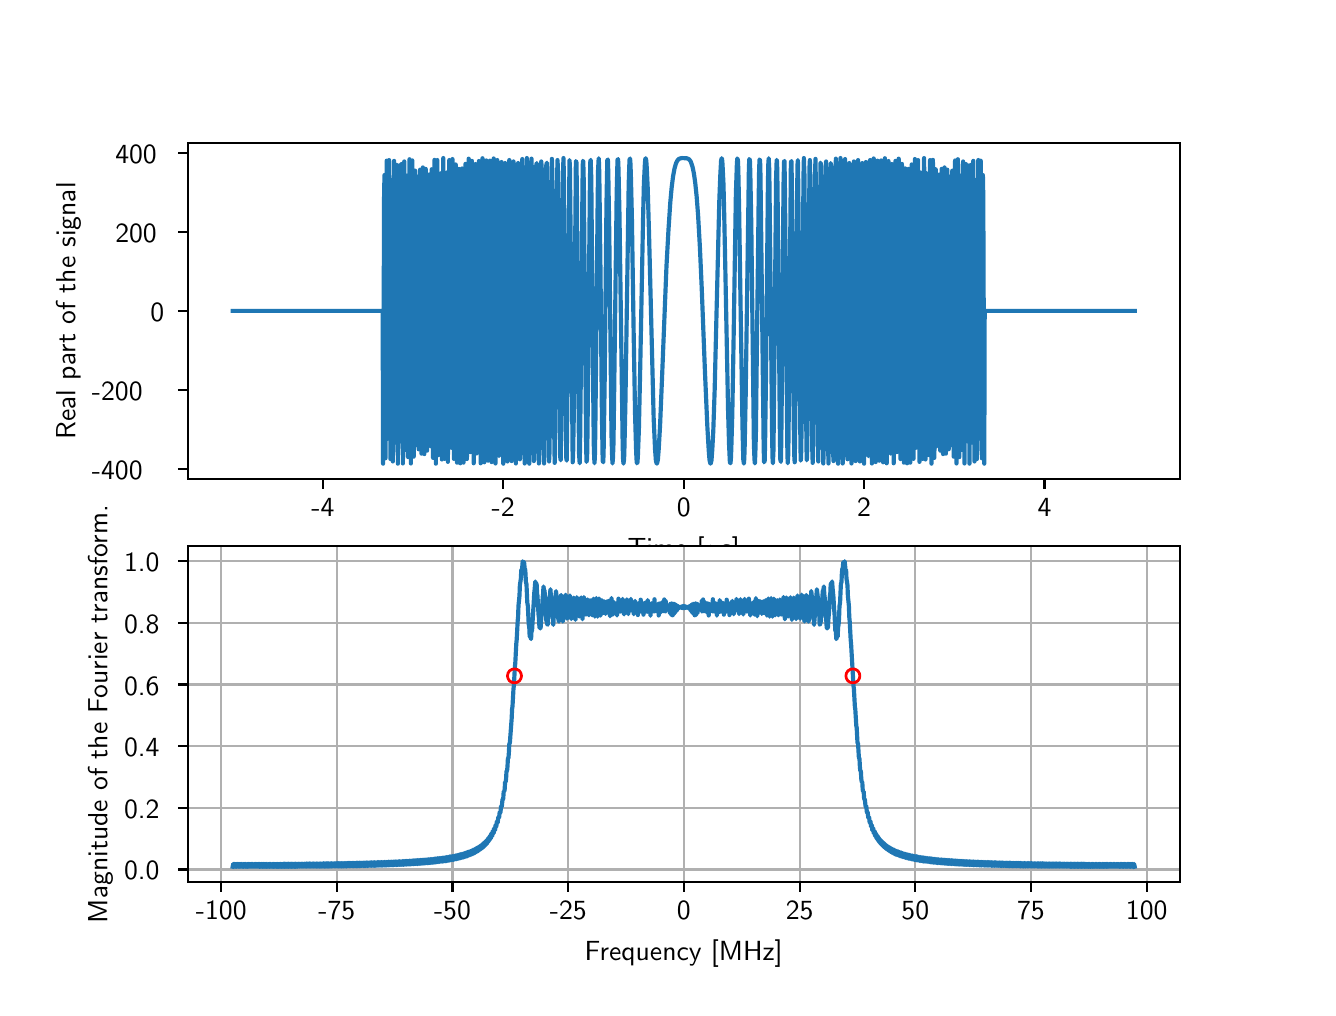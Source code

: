 \begingroup%
\makeatletter%
\begin{pgfpicture}%
\pgfpathrectangle{\pgfpointorigin}{\pgfqpoint{6.4in}{4.8in}}%
\pgfusepath{use as bounding box, clip}%
\begin{pgfscope}%
\pgfsetbuttcap%
\pgfsetmiterjoin%
\definecolor{currentfill}{rgb}{1.0,1.0,1.0}%
\pgfsetfillcolor{currentfill}%
\pgfsetlinewidth{0.0pt}%
\definecolor{currentstroke}{rgb}{1.0,1.0,1.0}%
\pgfsetstrokecolor{currentstroke}%
\pgfsetdash{}{0pt}%
\pgfpathmoveto{\pgfqpoint{0.0in}{0.0in}}%
\pgfpathlineto{\pgfqpoint{6.4in}{0.0in}}%
\pgfpathlineto{\pgfqpoint{6.4in}{4.8in}}%
\pgfpathlineto{\pgfqpoint{0.0in}{4.8in}}%
\pgfpathclose%
\pgfusepath{fill}%
\end{pgfscope}%
\begin{pgfscope}%
\pgfsetbuttcap%
\pgfsetmiterjoin%
\definecolor{currentfill}{rgb}{1.0,1.0,1.0}%
\pgfsetfillcolor{currentfill}%
\pgfsetlinewidth{0.0pt}%
\definecolor{currentstroke}{rgb}{0.0,0.0,0.0}%
\pgfsetstrokecolor{currentstroke}%
\pgfsetstrokeopacity{0.0}%
\pgfsetdash{}{0pt}%
\pgfpathmoveto{\pgfqpoint{0.8in}{2.544in}}%
\pgfpathlineto{\pgfqpoint{5.76in}{2.544in}}%
\pgfpathlineto{\pgfqpoint{5.76in}{4.224in}}%
\pgfpathlineto{\pgfqpoint{0.8in}{4.224in}}%
\pgfpathclose%
\pgfusepath{fill}%
\end{pgfscope}%
\begin{pgfscope}%
\pgfsetbuttcap%
\pgfsetroundjoin%
\definecolor{currentfill}{rgb}{0.0,0.0,0.0}%
\pgfsetfillcolor{currentfill}%
\pgfsetlinewidth{0.803pt}%
\definecolor{currentstroke}{rgb}{0.0,0.0,0.0}%
\pgfsetstrokecolor{currentstroke}%
\pgfsetdash{}{0pt}%
\pgfsys@defobject{currentmarker}{\pgfqpoint{0.0in}{-0.049in}}{\pgfqpoint{0.0in}{0.0in}}{%
\pgfpathmoveto{\pgfqpoint{0.0in}{0.0in}}%
\pgfpathlineto{\pgfqpoint{0.0in}{-0.049in}}%
\pgfusepath{stroke,fill}%
}%
\begin{pgfscope}%
\pgfsys@transformshift{1.476in}{2.544in}%
\pgfsys@useobject{currentmarker}{}%
\end{pgfscope}%
\end{pgfscope}%
\begin{pgfscope}%
\pgftext[x=1.476in,y=2.447in,,top]{\sffamily\fontsize{10.0}{12.0}\selectfont -4}%
\end{pgfscope}%
\begin{pgfscope}%
\pgfsetbuttcap%
\pgfsetroundjoin%
\definecolor{currentfill}{rgb}{0.0,0.0,0.0}%
\pgfsetfillcolor{currentfill}%
\pgfsetlinewidth{0.803pt}%
\definecolor{currentstroke}{rgb}{0.0,0.0,0.0}%
\pgfsetstrokecolor{currentstroke}%
\pgfsetdash{}{0pt}%
\pgfsys@defobject{currentmarker}{\pgfqpoint{0.0in}{-0.049in}}{\pgfqpoint{0.0in}{0.0in}}{%
\pgfpathmoveto{\pgfqpoint{0.0in}{0.0in}}%
\pgfpathlineto{\pgfqpoint{0.0in}{-0.049in}}%
\pgfusepath{stroke,fill}%
}%
\begin{pgfscope}%
\pgfsys@transformshift{2.378in}{2.544in}%
\pgfsys@useobject{currentmarker}{}%
\end{pgfscope}%
\end{pgfscope}%
\begin{pgfscope}%
\pgftext[x=2.378in,y=2.447in,,top]{\sffamily\fontsize{10.0}{12.0}\selectfont -2}%
\end{pgfscope}%
\begin{pgfscope}%
\pgfsetbuttcap%
\pgfsetroundjoin%
\definecolor{currentfill}{rgb}{0.0,0.0,0.0}%
\pgfsetfillcolor{currentfill}%
\pgfsetlinewidth{0.803pt}%
\definecolor{currentstroke}{rgb}{0.0,0.0,0.0}%
\pgfsetstrokecolor{currentstroke}%
\pgfsetdash{}{0pt}%
\pgfsys@defobject{currentmarker}{\pgfqpoint{0.0in}{-0.049in}}{\pgfqpoint{0.0in}{0.0in}}{%
\pgfpathmoveto{\pgfqpoint{0.0in}{0.0in}}%
\pgfpathlineto{\pgfqpoint{0.0in}{-0.049in}}%
\pgfusepath{stroke,fill}%
}%
\begin{pgfscope}%
\pgfsys@transformshift{3.28in}{2.544in}%
\pgfsys@useobject{currentmarker}{}%
\end{pgfscope}%
\end{pgfscope}%
\begin{pgfscope}%
\pgftext[x=3.28in,y=2.447in,,top]{\sffamily\fontsize{10.0}{12.0}\selectfont 0}%
\end{pgfscope}%
\begin{pgfscope}%
\pgfsetbuttcap%
\pgfsetroundjoin%
\definecolor{currentfill}{rgb}{0.0,0.0,0.0}%
\pgfsetfillcolor{currentfill}%
\pgfsetlinewidth{0.803pt}%
\definecolor{currentstroke}{rgb}{0.0,0.0,0.0}%
\pgfsetstrokecolor{currentstroke}%
\pgfsetdash{}{0pt}%
\pgfsys@defobject{currentmarker}{\pgfqpoint{0.0in}{-0.049in}}{\pgfqpoint{0.0in}{0.0in}}{%
\pgfpathmoveto{\pgfqpoint{0.0in}{0.0in}}%
\pgfpathlineto{\pgfqpoint{0.0in}{-0.049in}}%
\pgfusepath{stroke,fill}%
}%
\begin{pgfscope}%
\pgfsys@transformshift{4.182in}{2.544in}%
\pgfsys@useobject{currentmarker}{}%
\end{pgfscope}%
\end{pgfscope}%
\begin{pgfscope}%
\pgftext[x=4.182in,y=2.447in,,top]{\sffamily\fontsize{10.0}{12.0}\selectfont 2}%
\end{pgfscope}%
\begin{pgfscope}%
\pgfsetbuttcap%
\pgfsetroundjoin%
\definecolor{currentfill}{rgb}{0.0,0.0,0.0}%
\pgfsetfillcolor{currentfill}%
\pgfsetlinewidth{0.803pt}%
\definecolor{currentstroke}{rgb}{0.0,0.0,0.0}%
\pgfsetstrokecolor{currentstroke}%
\pgfsetdash{}{0pt}%
\pgfsys@defobject{currentmarker}{\pgfqpoint{0.0in}{-0.049in}}{\pgfqpoint{0.0in}{0.0in}}{%
\pgfpathmoveto{\pgfqpoint{0.0in}{0.0in}}%
\pgfpathlineto{\pgfqpoint{0.0in}{-0.049in}}%
\pgfusepath{stroke,fill}%
}%
\begin{pgfscope}%
\pgfsys@transformshift{5.084in}{2.544in}%
\pgfsys@useobject{currentmarker}{}%
\end{pgfscope}%
\end{pgfscope}%
\begin{pgfscope}%
\pgftext[x=5.084in,y=2.447in,,top]{\sffamily\fontsize{10.0}{12.0}\selectfont 4}%
\end{pgfscope}%
\begin{pgfscope}%
\pgftext[x=3.28in,y=2.257in,,top]{\sffamily\fontsize{10.0}{12.0}\selectfont Time [\(\displaystyle \mu\)s]}%
\end{pgfscope}%
\begin{pgfscope}%
\pgfsetbuttcap%
\pgfsetroundjoin%
\definecolor{currentfill}{rgb}{0.0,0.0,0.0}%
\pgfsetfillcolor{currentfill}%
\pgfsetlinewidth{0.803pt}%
\definecolor{currentstroke}{rgb}{0.0,0.0,0.0}%
\pgfsetstrokecolor{currentstroke}%
\pgfsetdash{}{0pt}%
\pgfsys@defobject{currentmarker}{\pgfqpoint{-0.049in}{0.0in}}{\pgfqpoint{0.0in}{0.0in}}{%
\pgfpathmoveto{\pgfqpoint{0.0in}{0.0in}}%
\pgfpathlineto{\pgfqpoint{-0.049in}{0.0in}}%
\pgfusepath{stroke,fill}%
}%
\begin{pgfscope}%
\pgfsys@transformshift{0.8in}{2.595in}%
\pgfsys@useobject{currentmarker}{}%
\end{pgfscope}%
\end{pgfscope}%
\begin{pgfscope}%
\pgftext[x=0.321in,y=2.543in,left,base]{\sffamily\fontsize{10.0}{12.0}\selectfont -400}%
\end{pgfscope}%
\begin{pgfscope}%
\pgfsetbuttcap%
\pgfsetroundjoin%
\definecolor{currentfill}{rgb}{0.0,0.0,0.0}%
\pgfsetfillcolor{currentfill}%
\pgfsetlinewidth{0.803pt}%
\definecolor{currentstroke}{rgb}{0.0,0.0,0.0}%
\pgfsetstrokecolor{currentstroke}%
\pgfsetdash{}{0pt}%
\pgfsys@defobject{currentmarker}{\pgfqpoint{-0.049in}{0.0in}}{\pgfqpoint{0.0in}{0.0in}}{%
\pgfpathmoveto{\pgfqpoint{0.0in}{0.0in}}%
\pgfpathlineto{\pgfqpoint{-0.049in}{0.0in}}%
\pgfusepath{stroke,fill}%
}%
\begin{pgfscope}%
\pgfsys@transformshift{0.8in}{2.99in}%
\pgfsys@useobject{currentmarker}{}%
\end{pgfscope}%
\end{pgfscope}%
\begin{pgfscope}%
\pgftext[x=0.321in,y=2.937in,left,base]{\sffamily\fontsize{10.0}{12.0}\selectfont -200}%
\end{pgfscope}%
\begin{pgfscope}%
\pgfsetbuttcap%
\pgfsetroundjoin%
\definecolor{currentfill}{rgb}{0.0,0.0,0.0}%
\pgfsetfillcolor{currentfill}%
\pgfsetlinewidth{0.803pt}%
\definecolor{currentstroke}{rgb}{0.0,0.0,0.0}%
\pgfsetstrokecolor{currentstroke}%
\pgfsetdash{}{0pt}%
\pgfsys@defobject{currentmarker}{\pgfqpoint{-0.049in}{0.0in}}{\pgfqpoint{0.0in}{0.0in}}{%
\pgfpathmoveto{\pgfqpoint{0.0in}{0.0in}}%
\pgfpathlineto{\pgfqpoint{-0.049in}{0.0in}}%
\pgfusepath{stroke,fill}%
}%
\begin{pgfscope}%
\pgfsys@transformshift{0.8in}{3.384in}%
\pgfsys@useobject{currentmarker}{}%
\end{pgfscope}%
\end{pgfscope}%
\begin{pgfscope}%
\pgftext[x=0.614in,y=3.331in,left,base]{\sffamily\fontsize{10.0}{12.0}\selectfont 0}%
\end{pgfscope}%
\begin{pgfscope}%
\pgfsetbuttcap%
\pgfsetroundjoin%
\definecolor{currentfill}{rgb}{0.0,0.0,0.0}%
\pgfsetfillcolor{currentfill}%
\pgfsetlinewidth{0.803pt}%
\definecolor{currentstroke}{rgb}{0.0,0.0,0.0}%
\pgfsetstrokecolor{currentstroke}%
\pgfsetdash{}{0pt}%
\pgfsys@defobject{currentmarker}{\pgfqpoint{-0.049in}{0.0in}}{\pgfqpoint{0.0in}{0.0in}}{%
\pgfpathmoveto{\pgfqpoint{0.0in}{0.0in}}%
\pgfpathlineto{\pgfqpoint{-0.049in}{0.0in}}%
\pgfusepath{stroke,fill}%
}%
\begin{pgfscope}%
\pgfsys@transformshift{0.8in}{3.778in}%
\pgfsys@useobject{currentmarker}{}%
\end{pgfscope}%
\end{pgfscope}%
\begin{pgfscope}%
\pgftext[x=0.438in,y=3.726in,left,base]{\sffamily\fontsize{10.0}{12.0}\selectfont 200}%
\end{pgfscope}%
\begin{pgfscope}%
\pgfsetbuttcap%
\pgfsetroundjoin%
\definecolor{currentfill}{rgb}{0.0,0.0,0.0}%
\pgfsetfillcolor{currentfill}%
\pgfsetlinewidth{0.803pt}%
\definecolor{currentstroke}{rgb}{0.0,0.0,0.0}%
\pgfsetstrokecolor{currentstroke}%
\pgfsetdash{}{0pt}%
\pgfsys@defobject{currentmarker}{\pgfqpoint{-0.049in}{0.0in}}{\pgfqpoint{0.0in}{0.0in}}{%
\pgfpathmoveto{\pgfqpoint{0.0in}{0.0in}}%
\pgfpathlineto{\pgfqpoint{-0.049in}{0.0in}}%
\pgfusepath{stroke,fill}%
}%
\begin{pgfscope}%
\pgfsys@transformshift{0.8in}{4.173in}%
\pgfsys@useobject{currentmarker}{}%
\end{pgfscope}%
\end{pgfscope}%
\begin{pgfscope}%
\pgftext[x=0.438in,y=4.12in,left,base]{\sffamily\fontsize{10.0}{12.0}\selectfont 400}%
\end{pgfscope}%
\begin{pgfscope}%
\pgftext[x=0.266in,y=3.384in,,bottom,rotate=90.0]{\sffamily\fontsize{10.0}{12.0}\selectfont Real part of the signal}%
\end{pgfscope}%
\begin{pgfscope}%
\pgfpathrectangle{\pgfqpoint{0.8in}{2.544in}}{\pgfqpoint{4.96in}{1.68in}} %
\pgfusepath{clip}%
\pgfsetrectcap%
\pgfsetroundjoin%
\pgfsetlinewidth{1.506pt}%
\definecolor{currentstroke}{rgb}{0.122,0.467,0.706}%
\pgfsetstrokecolor{currentstroke}%
\pgfsetdash{}{0pt}%
\pgfpathmoveto{\pgfqpoint{1.025in}{3.384in}}%
\pgfpathlineto{\pgfqpoint{1.775in}{3.384in}}%
\pgfpathlineto{\pgfqpoint{1.777in}{2.62in}}%
\pgfpathlineto{\pgfqpoint{1.779in}{3.113in}}%
\pgfpathlineto{\pgfqpoint{1.782in}{3.954in}}%
\pgfpathlineto{\pgfqpoint{1.784in}{4.063in}}%
\pgfpathlineto{\pgfqpoint{1.789in}{2.647in}}%
\pgfpathlineto{\pgfqpoint{1.791in}{2.929in}}%
\pgfpathlineto{\pgfqpoint{1.793in}{3.789in}}%
\pgfpathlineto{\pgfqpoint{1.795in}{4.135in}}%
\pgfpathlineto{\pgfqpoint{1.8in}{2.744in}}%
\pgfpathlineto{\pgfqpoint{1.802in}{2.759in}}%
\pgfpathlineto{\pgfqpoint{1.807in}{4.138in}}%
\pgfpathlineto{\pgfqpoint{1.809in}{3.78in}}%
\pgfpathlineto{\pgfqpoint{1.812in}{2.93in}}%
\pgfpathlineto{\pgfqpoint{1.814in}{2.643in}}%
\pgfpathlineto{\pgfqpoint{1.819in}{4.038in}}%
\pgfpathlineto{\pgfqpoint{1.821in}{4.001in}}%
\pgfpathlineto{\pgfqpoint{1.826in}{2.631in}}%
\pgfpathlineto{\pgfqpoint{1.828in}{2.971in}}%
\pgfpathlineto{\pgfqpoint{1.83in}{3.813in}}%
\pgfpathlineto{\pgfqpoint{1.832in}{4.134in}}%
\pgfpathlineto{\pgfqpoint{1.837in}{2.766in}}%
\pgfpathlineto{\pgfqpoint{1.839in}{2.725in}}%
\pgfpathlineto{\pgfqpoint{1.844in}{4.114in}}%
\pgfpathlineto{\pgfqpoint{1.846in}{3.885in}}%
\pgfpathlineto{\pgfqpoint{1.851in}{2.62in}}%
\pgfpathlineto{\pgfqpoint{1.853in}{3.081in}}%
\pgfpathlineto{\pgfqpoint{1.856in}{3.898in}}%
\pgfpathlineto{\pgfqpoint{1.858in}{4.111in}}%
\pgfpathlineto{\pgfqpoint{1.863in}{2.732in}}%
\pgfpathlineto{\pgfqpoint{1.865in}{2.75in}}%
\pgfpathlineto{\pgfqpoint{1.869in}{4.118in}}%
\pgfpathlineto{\pgfqpoint{1.872in}{3.886in}}%
\pgfpathlineto{\pgfqpoint{1.876in}{2.621in}}%
\pgfpathlineto{\pgfqpoint{1.879in}{3.038in}}%
\pgfpathlineto{\pgfqpoint{1.881in}{3.849in}}%
\pgfpathlineto{\pgfqpoint{1.883in}{4.131in}}%
\pgfpathlineto{\pgfqpoint{1.89in}{2.689in}}%
\pgfpathlineto{\pgfqpoint{1.895in}{4.06in}}%
\pgfpathlineto{\pgfqpoint{1.897in}{4.002in}}%
\pgfpathlineto{\pgfqpoint{1.902in}{2.653in}}%
\pgfpathlineto{\pgfqpoint{1.904in}{2.859in}}%
\pgfpathlineto{\pgfqpoint{1.909in}{4.142in}}%
\pgfpathlineto{\pgfqpoint{1.911in}{3.808in}}%
\pgfpathlineto{\pgfqpoint{1.913in}{3.011in}}%
\pgfpathlineto{\pgfqpoint{1.916in}{2.621in}}%
\pgfpathlineto{\pgfqpoint{1.918in}{3.06in}}%
\pgfpathlineto{\pgfqpoint{1.92in}{3.85in}}%
\pgfpathlineto{\pgfqpoint{1.923in}{4.136in}}%
\pgfpathlineto{\pgfqpoint{1.93in}{2.655in}}%
\pgfpathlineto{\pgfqpoint{1.934in}{3.981in}}%
\pgfpathlineto{\pgfqpoint{1.937in}{4.085in}}%
\pgfpathlineto{\pgfqpoint{1.941in}{2.744in}}%
\pgfpathlineto{\pgfqpoint{1.943in}{2.713in}}%
\pgfpathlineto{\pgfqpoint{1.948in}{4.055in}}%
\pgfpathlineto{\pgfqpoint{1.95in}{4.026in}}%
\pgfpathlineto{\pgfqpoint{1.955in}{2.692in}}%
\pgfpathlineto{\pgfqpoint{1.957in}{2.766in}}%
\pgfpathlineto{\pgfqpoint{1.962in}{4.09in}}%
\pgfpathlineto{\pgfqpoint{1.964in}{3.983in}}%
\pgfpathlineto{\pgfqpoint{1.969in}{2.67in}}%
\pgfpathlineto{\pgfqpoint{1.971in}{2.796in}}%
\pgfpathlineto{\pgfqpoint{1.976in}{4.101in}}%
\pgfpathlineto{\pgfqpoint{1.978in}{3.969in}}%
\pgfpathlineto{\pgfqpoint{1.983in}{2.668in}}%
\pgfpathlineto{\pgfqpoint{1.985in}{2.794in}}%
\pgfpathlineto{\pgfqpoint{1.99in}{4.094in}}%
\pgfpathlineto{\pgfqpoint{1.992in}{3.987in}}%
\pgfpathlineto{\pgfqpoint{1.997in}{2.685in}}%
\pgfpathlineto{\pgfqpoint{1.999in}{2.761in}}%
\pgfpathlineto{\pgfqpoint{2.004in}{4.065in}}%
\pgfpathlineto{\pgfqpoint{2.006in}{4.032in}}%
\pgfpathlineto{\pgfqpoint{2.011in}{2.729in}}%
\pgfpathlineto{\pgfqpoint{2.013in}{2.707in}}%
\pgfpathlineto{\pgfqpoint{2.017in}{4.002in}}%
\pgfpathlineto{\pgfqpoint{2.02in}{4.092in}}%
\pgfpathlineto{\pgfqpoint{2.024in}{2.817in}}%
\pgfpathlineto{\pgfqpoint{2.027in}{2.649in}}%
\pgfpathlineto{\pgfqpoint{2.034in}{4.139in}}%
\pgfpathlineto{\pgfqpoint{2.036in}{3.697in}}%
\pgfpathlineto{\pgfqpoint{2.038in}{2.967in}}%
\pgfpathlineto{\pgfqpoint{2.041in}{2.62in}}%
\pgfpathlineto{\pgfqpoint{2.043in}{2.971in}}%
\pgfpathlineto{\pgfqpoint{2.048in}{4.138in}}%
\pgfpathlineto{\pgfqpoint{2.05in}{3.898in}}%
\pgfpathlineto{\pgfqpoint{2.054in}{2.663in}}%
\pgfpathlineto{\pgfqpoint{2.057in}{2.776in}}%
\pgfpathlineto{\pgfqpoint{2.061in}{4.043in}}%
\pgfpathlineto{\pgfqpoint{2.064in}{4.072in}}%
\pgfpathlineto{\pgfqpoint{2.068in}{2.82in}}%
\pgfpathlineto{\pgfqpoint{2.071in}{2.641in}}%
\pgfpathlineto{\pgfqpoint{2.073in}{3.111in}}%
\pgfpathlineto{\pgfqpoint{2.075in}{3.817in}}%
\pgfpathlineto{\pgfqpoint{2.078in}{4.148in}}%
\pgfpathlineto{\pgfqpoint{2.08in}{3.818in}}%
\pgfpathlineto{\pgfqpoint{2.085in}{2.644in}}%
\pgfpathlineto{\pgfqpoint{2.087in}{2.805in}}%
\pgfpathlineto{\pgfqpoint{2.091in}{4.048in}}%
\pgfpathlineto{\pgfqpoint{2.094in}{4.076in}}%
\pgfpathlineto{\pgfqpoint{2.101in}{2.629in}}%
\pgfpathlineto{\pgfqpoint{2.103in}{3.035in}}%
\pgfpathlineto{\pgfqpoint{2.108in}{4.138in}}%
\pgfpathlineto{\pgfqpoint{2.11in}{3.924in}}%
\pgfpathlineto{\pgfqpoint{2.115in}{2.707in}}%
\pgfpathlineto{\pgfqpoint{2.117in}{2.699in}}%
\pgfpathlineto{\pgfqpoint{2.124in}{4.143in}}%
\pgfpathlineto{\pgfqpoint{2.126in}{3.771in}}%
\pgfpathlineto{\pgfqpoint{2.131in}{2.644in}}%
\pgfpathlineto{\pgfqpoint{2.133in}{2.787in}}%
\pgfpathlineto{\pgfqpoint{2.138in}{4.002in}}%
\pgfpathlineto{\pgfqpoint{2.14in}{4.116in}}%
\pgfpathlineto{\pgfqpoint{2.147in}{2.625in}}%
\pgfpathlineto{\pgfqpoint{2.149in}{2.851in}}%
\pgfpathlineto{\pgfqpoint{2.154in}{4.043in}}%
\pgfpathlineto{\pgfqpoint{2.156in}{4.094in}}%
\pgfpathlineto{\pgfqpoint{2.163in}{2.622in}}%
\pgfpathlineto{\pgfqpoint{2.165in}{2.87in}}%
\pgfpathlineto{\pgfqpoint{2.17in}{4.047in}}%
\pgfpathlineto{\pgfqpoint{2.172in}{4.096in}}%
\pgfpathlineto{\pgfqpoint{2.179in}{2.625in}}%
\pgfpathlineto{\pgfqpoint{2.182in}{2.839in}}%
\pgfpathlineto{\pgfqpoint{2.186in}{4.013in}}%
\pgfpathlineto{\pgfqpoint{2.189in}{4.119in}}%
\pgfpathlineto{\pgfqpoint{2.191in}{3.695in}}%
\pgfpathlineto{\pgfqpoint{2.196in}{2.643in}}%
\pgfpathlineto{\pgfqpoint{2.198in}{2.766in}}%
\pgfpathlineto{\pgfqpoint{2.202in}{3.928in}}%
\pgfpathlineto{\pgfqpoint{2.205in}{4.145in}}%
\pgfpathlineto{\pgfqpoint{2.207in}{3.827in}}%
\pgfpathlineto{\pgfqpoint{2.212in}{2.703in}}%
\pgfpathlineto{\pgfqpoint{2.214in}{2.678in}}%
\pgfpathlineto{\pgfqpoint{2.221in}{4.134in}}%
\pgfpathlineto{\pgfqpoint{2.223in}{3.987in}}%
\pgfpathlineto{\pgfqpoint{2.228in}{2.844in}}%
\pgfpathlineto{\pgfqpoint{2.23in}{2.622in}}%
\pgfpathlineto{\pgfqpoint{2.233in}{2.911in}}%
\pgfpathlineto{\pgfqpoint{2.237in}{4.032in}}%
\pgfpathlineto{\pgfqpoint{2.239in}{4.118in}}%
\pgfpathlineto{\pgfqpoint{2.242in}{3.721in}}%
\pgfpathlineto{\pgfqpoint{2.246in}{2.67in}}%
\pgfpathlineto{\pgfqpoint{2.249in}{2.703in}}%
\pgfpathlineto{\pgfqpoint{2.256in}{4.133in}}%
\pgfpathlineto{\pgfqpoint{2.258in}{4.002in}}%
\pgfpathlineto{\pgfqpoint{2.265in}{2.622in}}%
\pgfpathlineto{\pgfqpoint{2.267in}{2.83in}}%
\pgfpathlineto{\pgfqpoint{2.272in}{3.938in}}%
\pgfpathlineto{\pgfqpoint{2.274in}{4.147in}}%
\pgfpathlineto{\pgfqpoint{2.276in}{3.883in}}%
\pgfpathlineto{\pgfqpoint{2.281in}{2.787in}}%
\pgfpathlineto{\pgfqpoint{2.283in}{2.627in}}%
\pgfpathlineto{\pgfqpoint{2.286in}{2.927in}}%
\pgfpathlineto{\pgfqpoint{2.29in}{4.007in}}%
\pgfpathlineto{\pgfqpoint{2.293in}{4.136in}}%
\pgfpathlineto{\pgfqpoint{2.295in}{3.815in}}%
\pgfpathlineto{\pgfqpoint{2.3in}{2.75in}}%
\pgfpathlineto{\pgfqpoint{2.302in}{2.635in}}%
\pgfpathlineto{\pgfqpoint{2.304in}{2.96in}}%
\pgfpathlineto{\pgfqpoint{2.309in}{4.016in}}%
\pgfpathlineto{\pgfqpoint{2.311in}{4.135in}}%
\pgfpathlineto{\pgfqpoint{2.313in}{3.82in}}%
\pgfpathlineto{\pgfqpoint{2.318in}{2.766in}}%
\pgfpathlineto{\pgfqpoint{2.32in}{2.628in}}%
\pgfpathlineto{\pgfqpoint{2.323in}{2.918in}}%
\pgfpathlineto{\pgfqpoint{2.327in}{3.972in}}%
\pgfpathlineto{\pgfqpoint{2.33in}{4.146in}}%
\pgfpathlineto{\pgfqpoint{2.332in}{3.896in}}%
\pgfpathlineto{\pgfqpoint{2.337in}{2.844in}}%
\pgfpathlineto{\pgfqpoint{2.339in}{2.621in}}%
\pgfpathlineto{\pgfqpoint{2.341in}{2.814in}}%
\pgfpathlineto{\pgfqpoint{2.348in}{4.138in}}%
\pgfpathlineto{\pgfqpoint{2.35in}{4.018in}}%
\pgfpathlineto{\pgfqpoint{2.357in}{2.658in}}%
\pgfpathlineto{\pgfqpoint{2.36in}{2.688in}}%
\pgfpathlineto{\pgfqpoint{2.369in}{4.128in}}%
\pgfpathlineto{\pgfqpoint{2.371in}{3.823in}}%
\pgfpathlineto{\pgfqpoint{2.376in}{2.813in}}%
\pgfpathlineto{\pgfqpoint{2.378in}{2.62in}}%
\pgfpathlineto{\pgfqpoint{2.38in}{2.812in}}%
\pgfpathlineto{\pgfqpoint{2.387in}{4.123in}}%
\pgfpathlineto{\pgfqpoint{2.39in}{4.068in}}%
\pgfpathlineto{\pgfqpoint{2.399in}{2.631in}}%
\pgfpathlineto{\pgfqpoint{2.401in}{2.894in}}%
\pgfpathlineto{\pgfqpoint{2.406in}{3.883in}}%
\pgfpathlineto{\pgfqpoint{2.408in}{4.138in}}%
\pgfpathlineto{\pgfqpoint{2.411in}{4.038in}}%
\pgfpathlineto{\pgfqpoint{2.417in}{2.718in}}%
\pgfpathlineto{\pgfqpoint{2.42in}{2.633in}}%
\pgfpathlineto{\pgfqpoint{2.422in}{2.893in}}%
\pgfpathlineto{\pgfqpoint{2.429in}{4.131in}}%
\pgfpathlineto{\pgfqpoint{2.431in}{4.063in}}%
\pgfpathlineto{\pgfqpoint{2.436in}{3.184in}}%
\pgfpathlineto{\pgfqpoint{2.438in}{2.766in}}%
\pgfpathlineto{\pgfqpoint{2.441in}{2.621in}}%
\pgfpathlineto{\pgfqpoint{2.443in}{2.811in}}%
\pgfpathlineto{\pgfqpoint{2.45in}{4.084in}}%
\pgfpathlineto{\pgfqpoint{2.452in}{4.123in}}%
\pgfpathlineto{\pgfqpoint{2.454in}{3.846in}}%
\pgfpathlineto{\pgfqpoint{2.461in}{2.642in}}%
\pgfpathlineto{\pgfqpoint{2.464in}{2.686in}}%
\pgfpathlineto{\pgfqpoint{2.468in}{3.503in}}%
\pgfpathlineto{\pgfqpoint{2.471in}{3.936in}}%
\pgfpathlineto{\pgfqpoint{2.473in}{4.143in}}%
\pgfpathlineto{\pgfqpoint{2.475in}{4.041in}}%
\pgfpathlineto{\pgfqpoint{2.485in}{2.621in}}%
\pgfpathlineto{\pgfqpoint{2.487in}{2.756in}}%
\pgfpathlineto{\pgfqpoint{2.496in}{4.148in}}%
\pgfpathlineto{\pgfqpoint{2.498in}{4.002in}}%
\pgfpathlineto{\pgfqpoint{2.508in}{2.62in}}%
\pgfpathlineto{\pgfqpoint{2.51in}{2.756in}}%
\pgfpathlineto{\pgfqpoint{2.519in}{4.145in}}%
\pgfpathlineto{\pgfqpoint{2.522in}{4.041in}}%
\pgfpathlineto{\pgfqpoint{2.526in}{3.247in}}%
\pgfpathlineto{\pgfqpoint{2.531in}{2.633in}}%
\pgfpathlineto{\pgfqpoint{2.533in}{2.686in}}%
\pgfpathlineto{\pgfqpoint{2.538in}{3.419in}}%
\pgfpathlineto{\pgfqpoint{2.542in}{4.105in}}%
\pgfpathlineto{\pgfqpoint{2.545in}{4.123in}}%
\pgfpathlineto{\pgfqpoint{2.547in}{3.89in}}%
\pgfpathlineto{\pgfqpoint{2.554in}{2.727in}}%
\pgfpathlineto{\pgfqpoint{2.556in}{2.621in}}%
\pgfpathlineto{\pgfqpoint{2.559in}{2.766in}}%
\pgfpathlineto{\pgfqpoint{2.568in}{4.131in}}%
\pgfpathlineto{\pgfqpoint{2.57in}{4.098in}}%
\pgfpathlineto{\pgfqpoint{2.572in}{3.839in}}%
\pgfpathlineto{\pgfqpoint{2.579in}{2.718in}}%
\pgfpathlineto{\pgfqpoint{2.582in}{2.621in}}%
\pgfpathlineto{\pgfqpoint{2.584in}{2.759in}}%
\pgfpathlineto{\pgfqpoint{2.593in}{4.112in}}%
\pgfpathlineto{\pgfqpoint{2.596in}{4.125in}}%
\pgfpathlineto{\pgfqpoint{2.598in}{3.919in}}%
\pgfpathlineto{\pgfqpoint{2.607in}{2.631in}}%
\pgfpathlineto{\pgfqpoint{2.609in}{2.673in}}%
\pgfpathlineto{\pgfqpoint{2.612in}{2.915in}}%
\pgfpathlineto{\pgfqpoint{2.619in}{4.002in}}%
\pgfpathlineto{\pgfqpoint{2.621in}{4.144in}}%
\pgfpathlineto{\pgfqpoint{2.623in}{4.078in}}%
\pgfpathlineto{\pgfqpoint{2.628in}{3.451in}}%
\pgfpathlineto{\pgfqpoint{2.633in}{2.76in}}%
\pgfpathlineto{\pgfqpoint{2.635in}{2.624in}}%
\pgfpathlineto{\pgfqpoint{2.637in}{2.688in}}%
\pgfpathlineto{\pgfqpoint{2.642in}{3.295in}}%
\pgfpathlineto{\pgfqpoint{2.646in}{3.985in}}%
\pgfpathlineto{\pgfqpoint{2.649in}{4.138in}}%
\pgfpathlineto{\pgfqpoint{2.651in}{4.101in}}%
\pgfpathlineto{\pgfqpoint{2.653in}{3.886in}}%
\pgfpathlineto{\pgfqpoint{2.663in}{2.652in}}%
\pgfpathlineto{\pgfqpoint{2.665in}{2.637in}}%
\pgfpathlineto{\pgfqpoint{2.667in}{2.801in}}%
\pgfpathlineto{\pgfqpoint{2.676in}{4.06in}}%
\pgfpathlineto{\pgfqpoint{2.679in}{4.148in}}%
\pgfpathlineto{\pgfqpoint{2.681in}{4.06in}}%
\pgfpathlineto{\pgfqpoint{2.686in}{3.482in}}%
\pgfpathlineto{\pgfqpoint{2.69in}{2.824in}}%
\pgfpathlineto{\pgfqpoint{2.693in}{2.649in}}%
\pgfpathlineto{\pgfqpoint{2.695in}{2.635in}}%
\pgfpathlineto{\pgfqpoint{2.697in}{2.783in}}%
\pgfpathlineto{\pgfqpoint{2.709in}{4.138in}}%
\pgfpathlineto{\pgfqpoint{2.711in}{4.113in}}%
\pgfpathlineto{\pgfqpoint{2.713in}{3.939in}}%
\pgfpathlineto{\pgfqpoint{2.725in}{2.627in}}%
\pgfpathlineto{\pgfqpoint{2.727in}{2.658in}}%
\pgfpathlineto{\pgfqpoint{2.73in}{2.83in}}%
\pgfpathlineto{\pgfqpoint{2.741in}{4.133in}}%
\pgfpathlineto{\pgfqpoint{2.744in}{4.126in}}%
\pgfpathlineto{\pgfqpoint{2.746in}{3.983in}}%
\pgfpathlineto{\pgfqpoint{2.75in}{3.42in}}%
\pgfpathlineto{\pgfqpoint{2.755in}{2.836in}}%
\pgfpathlineto{\pgfqpoint{2.757in}{2.667in}}%
\pgfpathlineto{\pgfqpoint{2.76in}{2.622in}}%
\pgfpathlineto{\pgfqpoint{2.762in}{2.709in}}%
\pgfpathlineto{\pgfqpoint{2.767in}{3.192in}}%
\pgfpathlineto{\pgfqpoint{2.774in}{4.016in}}%
\pgfpathlineto{\pgfqpoint{2.776in}{4.134in}}%
\pgfpathlineto{\pgfqpoint{2.778in}{4.13in}}%
\pgfpathlineto{\pgfqpoint{2.781in}{4.007in}}%
\pgfpathlineto{\pgfqpoint{2.785in}{3.501in}}%
\pgfpathlineto{\pgfqpoint{2.792in}{2.729in}}%
\pgfpathlineto{\pgfqpoint{2.794in}{2.629in}}%
\pgfpathlineto{\pgfqpoint{2.797in}{2.642in}}%
\pgfpathlineto{\pgfqpoint{2.799in}{2.766in}}%
\pgfpathlineto{\pgfqpoint{2.804in}{3.253in}}%
\pgfpathlineto{\pgfqpoint{2.811in}{4.013in}}%
\pgfpathlineto{\pgfqpoint{2.813in}{4.128in}}%
\pgfpathlineto{\pgfqpoint{2.815in}{4.139in}}%
\pgfpathlineto{\pgfqpoint{2.818in}{4.047in}}%
\pgfpathlineto{\pgfqpoint{2.822in}{3.617in}}%
\pgfpathlineto{\pgfqpoint{2.829in}{2.844in}}%
\pgfpathlineto{\pgfqpoint{2.831in}{2.688in}}%
\pgfpathlineto{\pgfqpoint{2.834in}{2.622in}}%
\pgfpathlineto{\pgfqpoint{2.836in}{2.653in}}%
\pgfpathlineto{\pgfqpoint{2.838in}{2.776in}}%
\pgfpathlineto{\pgfqpoint{2.843in}{3.221in}}%
\pgfpathlineto{\pgfqpoint{2.85in}{3.948in}}%
\pgfpathlineto{\pgfqpoint{2.852in}{4.089in}}%
\pgfpathlineto{\pgfqpoint{2.855in}{4.147in}}%
\pgfpathlineto{\pgfqpoint{2.857in}{4.116in}}%
\pgfpathlineto{\pgfqpoint{2.859in}{4.002in}}%
\pgfpathlineto{\pgfqpoint{2.864in}{3.587in}}%
\pgfpathlineto{\pgfqpoint{2.871in}{2.877in}}%
\pgfpathlineto{\pgfqpoint{2.875in}{2.634in}}%
\pgfpathlineto{\pgfqpoint{2.878in}{2.627in}}%
\pgfpathlineto{\pgfqpoint{2.88in}{2.699in}}%
\pgfpathlineto{\pgfqpoint{2.885in}{3.035in}}%
\pgfpathlineto{\pgfqpoint{2.894in}{3.922in}}%
\pgfpathlineto{\pgfqpoint{2.898in}{4.136in}}%
\pgfpathlineto{\pgfqpoint{2.901in}{4.141in}}%
\pgfpathlineto{\pgfqpoint{2.903in}{4.076in}}%
\pgfpathlineto{\pgfqpoint{2.908in}{3.771in}}%
\pgfpathlineto{\pgfqpoint{2.919in}{2.766in}}%
\pgfpathlineto{\pgfqpoint{2.922in}{2.664in}}%
\pgfpathlineto{\pgfqpoint{2.924in}{2.621in}}%
\pgfpathlineto{\pgfqpoint{2.926in}{2.641in}}%
\pgfpathlineto{\pgfqpoint{2.929in}{2.72in}}%
\pgfpathlineto{\pgfqpoint{2.933in}{3.023in}}%
\pgfpathlineto{\pgfqpoint{2.945in}{3.972in}}%
\pgfpathlineto{\pgfqpoint{2.949in}{4.138in}}%
\pgfpathlineto{\pgfqpoint{2.952in}{4.143in}}%
\pgfpathlineto{\pgfqpoint{2.954in}{4.096in}}%
\pgfpathlineto{\pgfqpoint{2.959in}{3.864in}}%
\pgfpathlineto{\pgfqpoint{2.975in}{2.709in}}%
\pgfpathlineto{\pgfqpoint{2.977in}{2.643in}}%
\pgfpathlineto{\pgfqpoint{2.979in}{2.62in}}%
\pgfpathlineto{\pgfqpoint{2.982in}{2.642in}}%
\pgfpathlineto{\pgfqpoint{2.984in}{2.707in}}%
\pgfpathlineto{\pgfqpoint{2.989in}{2.941in}}%
\pgfpathlineto{\pgfqpoint{3.005in}{4.016in}}%
\pgfpathlineto{\pgfqpoint{3.009in}{4.138in}}%
\pgfpathlineto{\pgfqpoint{3.012in}{4.146in}}%
\pgfpathlineto{\pgfqpoint{3.014in}{4.119in}}%
\pgfpathlineto{\pgfqpoint{3.016in}{4.059in}}%
\pgfpathlineto{\pgfqpoint{3.021in}{3.854in}}%
\pgfpathlineto{\pgfqpoint{3.03in}{3.267in}}%
\pgfpathlineto{\pgfqpoint{3.037in}{2.864in}}%
\pgfpathlineto{\pgfqpoint{3.042in}{2.692in}}%
\pgfpathlineto{\pgfqpoint{3.044in}{2.643in}}%
\pgfpathlineto{\pgfqpoint{3.046in}{2.622in}}%
\pgfpathlineto{\pgfqpoint{3.049in}{2.627in}}%
\pgfpathlineto{\pgfqpoint{3.051in}{2.658in}}%
\pgfpathlineto{\pgfqpoint{3.056in}{2.79in}}%
\pgfpathlineto{\pgfqpoint{3.063in}{3.116in}}%
\pgfpathlineto{\pgfqpoint{3.077in}{3.85in}}%
\pgfpathlineto{\pgfqpoint{3.081in}{4.018in}}%
\pgfpathlineto{\pgfqpoint{3.086in}{4.119in}}%
\pgfpathlineto{\pgfqpoint{3.088in}{4.142in}}%
\pgfpathlineto{\pgfqpoint{3.09in}{4.147in}}%
\pgfpathlineto{\pgfqpoint{3.093in}{4.135in}}%
\pgfpathlineto{\pgfqpoint{3.095in}{4.105in}}%
\pgfpathlineto{\pgfqpoint{3.1in}{4.002in}}%
\pgfpathlineto{\pgfqpoint{3.107in}{3.761in}}%
\pgfpathlineto{\pgfqpoint{3.13in}{2.844in}}%
\pgfpathlineto{\pgfqpoint{3.137in}{2.69in}}%
\pgfpathlineto{\pgfqpoint{3.141in}{2.636in}}%
\pgfpathlineto{\pgfqpoint{3.144in}{2.624in}}%
\pgfpathlineto{\pgfqpoint{3.146in}{2.62in}}%
\pgfpathlineto{\pgfqpoint{3.148in}{2.626in}}%
\pgfpathlineto{\pgfqpoint{3.151in}{2.64in}}%
\pgfpathlineto{\pgfqpoint{3.155in}{2.69in}}%
\pgfpathlineto{\pgfqpoint{3.162in}{2.812in}}%
\pgfpathlineto{\pgfqpoint{3.171in}{3.03in}}%
\pgfpathlineto{\pgfqpoint{3.194in}{3.608in}}%
\pgfpathlineto{\pgfqpoint{3.204in}{3.789in}}%
\pgfpathlineto{\pgfqpoint{3.213in}{3.926in}}%
\pgfpathlineto{\pgfqpoint{3.22in}{4.002in}}%
\pgfpathlineto{\pgfqpoint{3.227in}{4.057in}}%
\pgfpathlineto{\pgfqpoint{3.234in}{4.095in}}%
\pgfpathlineto{\pgfqpoint{3.241in}{4.12in}}%
\pgfpathlineto{\pgfqpoint{3.248in}{4.135in}}%
\pgfpathlineto{\pgfqpoint{3.255in}{4.143in}}%
\pgfpathlineto{\pgfqpoint{3.262in}{4.146in}}%
\pgfpathlineto{\pgfqpoint{3.271in}{4.148in}}%
\pgfpathlineto{\pgfqpoint{3.294in}{4.147in}}%
\pgfpathlineto{\pgfqpoint{3.301in}{4.145in}}%
\pgfpathlineto{\pgfqpoint{3.305in}{4.143in}}%
\pgfpathlineto{\pgfqpoint{3.31in}{4.138in}}%
\pgfpathlineto{\pgfqpoint{3.315in}{4.131in}}%
\pgfpathlineto{\pgfqpoint{3.319in}{4.12in}}%
\pgfpathlineto{\pgfqpoint{3.324in}{4.105in}}%
\pgfpathlineto{\pgfqpoint{3.331in}{4.072in}}%
\pgfpathlineto{\pgfqpoint{3.338in}{4.022in}}%
\pgfpathlineto{\pgfqpoint{3.345in}{3.954in}}%
\pgfpathlineto{\pgfqpoint{3.352in}{3.863in}}%
\pgfpathlineto{\pgfqpoint{3.361in}{3.704in}}%
\pgfpathlineto{\pgfqpoint{3.37in}{3.503in}}%
\pgfpathlineto{\pgfqpoint{3.386in}{3.089in}}%
\pgfpathlineto{\pgfqpoint{3.398in}{2.812in}}%
\pgfpathlineto{\pgfqpoint{3.405in}{2.69in}}%
\pgfpathlineto{\pgfqpoint{3.409in}{2.64in}}%
\pgfpathlineto{\pgfqpoint{3.412in}{2.626in}}%
\pgfpathlineto{\pgfqpoint{3.414in}{2.62in}}%
\pgfpathlineto{\pgfqpoint{3.416in}{2.624in}}%
\pgfpathlineto{\pgfqpoint{3.419in}{2.636in}}%
\pgfpathlineto{\pgfqpoint{3.423in}{2.69in}}%
\pgfpathlineto{\pgfqpoint{3.428in}{2.783in}}%
\pgfpathlineto{\pgfqpoint{3.435in}{2.991in}}%
\pgfpathlineto{\pgfqpoint{3.444in}{3.363in}}%
\pgfpathlineto{\pgfqpoint{3.458in}{3.931in}}%
\pgfpathlineto{\pgfqpoint{3.463in}{4.06in}}%
\pgfpathlineto{\pgfqpoint{3.467in}{4.135in}}%
\pgfpathlineto{\pgfqpoint{3.47in}{4.147in}}%
\pgfpathlineto{\pgfqpoint{3.472in}{4.142in}}%
\pgfpathlineto{\pgfqpoint{3.474in}{4.119in}}%
\pgfpathlineto{\pgfqpoint{3.479in}{4.018in}}%
\pgfpathlineto{\pgfqpoint{3.483in}{3.85in}}%
\pgfpathlineto{\pgfqpoint{3.49in}{3.503in}}%
\pgfpathlineto{\pgfqpoint{3.502in}{2.885in}}%
\pgfpathlineto{\pgfqpoint{3.507in}{2.713in}}%
\pgfpathlineto{\pgfqpoint{3.511in}{2.627in}}%
\pgfpathlineto{\pgfqpoint{3.514in}{2.622in}}%
\pgfpathlineto{\pgfqpoint{3.516in}{2.643in}}%
\pgfpathlineto{\pgfqpoint{3.518in}{2.692in}}%
\pgfpathlineto{\pgfqpoint{3.523in}{2.864in}}%
\pgfpathlineto{\pgfqpoint{3.53in}{3.267in}}%
\pgfpathlineto{\pgfqpoint{3.541in}{3.969in}}%
\pgfpathlineto{\pgfqpoint{3.546in}{4.119in}}%
\pgfpathlineto{\pgfqpoint{3.548in}{4.146in}}%
\pgfpathlineto{\pgfqpoint{3.551in}{4.138in}}%
\pgfpathlineto{\pgfqpoint{3.553in}{4.094in}}%
\pgfpathlineto{\pgfqpoint{3.557in}{3.906in}}%
\pgfpathlineto{\pgfqpoint{3.564in}{3.441in}}%
\pgfpathlineto{\pgfqpoint{3.574in}{2.808in}}%
\pgfpathlineto{\pgfqpoint{3.578in}{2.642in}}%
\pgfpathlineto{\pgfqpoint{3.581in}{2.62in}}%
\pgfpathlineto{\pgfqpoint{3.583in}{2.643in}}%
\pgfpathlineto{\pgfqpoint{3.585in}{2.709in}}%
\pgfpathlineto{\pgfqpoint{3.59in}{2.96in}}%
\pgfpathlineto{\pgfqpoint{3.606in}{4.096in}}%
\pgfpathlineto{\pgfqpoint{3.608in}{4.143in}}%
\pgfpathlineto{\pgfqpoint{3.611in}{4.138in}}%
\pgfpathlineto{\pgfqpoint{3.613in}{4.08in}}%
\pgfpathlineto{\pgfqpoint{3.618in}{3.82in}}%
\pgfpathlineto{\pgfqpoint{3.631in}{2.72in}}%
\pgfpathlineto{\pgfqpoint{3.634in}{2.641in}}%
\pgfpathlineto{\pgfqpoint{3.636in}{2.621in}}%
\pgfpathlineto{\pgfqpoint{3.638in}{2.664in}}%
\pgfpathlineto{\pgfqpoint{3.641in}{2.766in}}%
\pgfpathlineto{\pgfqpoint{3.645in}{3.116in}}%
\pgfpathlineto{\pgfqpoint{3.655in}{3.948in}}%
\pgfpathlineto{\pgfqpoint{3.657in}{4.076in}}%
\pgfpathlineto{\pgfqpoint{3.659in}{4.141in}}%
\pgfpathlineto{\pgfqpoint{3.662in}{4.136in}}%
\pgfpathlineto{\pgfqpoint{3.664in}{4.061in}}%
\pgfpathlineto{\pgfqpoint{3.668in}{3.73in}}%
\pgfpathlineto{\pgfqpoint{3.68in}{2.699in}}%
\pgfpathlineto{\pgfqpoint{3.682in}{2.627in}}%
\pgfpathlineto{\pgfqpoint{3.685in}{2.634in}}%
\pgfpathlineto{\pgfqpoint{3.687in}{2.72in}}%
\pgfpathlineto{\pgfqpoint{3.692in}{3.089in}}%
\pgfpathlineto{\pgfqpoint{3.701in}{4.002in}}%
\pgfpathlineto{\pgfqpoint{3.703in}{4.116in}}%
\pgfpathlineto{\pgfqpoint{3.705in}{4.147in}}%
\pgfpathlineto{\pgfqpoint{3.708in}{4.089in}}%
\pgfpathlineto{\pgfqpoint{3.712in}{3.74in}}%
\pgfpathlineto{\pgfqpoint{3.722in}{2.776in}}%
\pgfpathlineto{\pgfqpoint{3.724in}{2.653in}}%
\pgfpathlineto{\pgfqpoint{3.726in}{2.622in}}%
\pgfpathlineto{\pgfqpoint{3.729in}{2.688in}}%
\pgfpathlineto{\pgfqpoint{3.733in}{3.071in}}%
\pgfpathlineto{\pgfqpoint{3.742in}{4.047in}}%
\pgfpathlineto{\pgfqpoint{3.745in}{4.139in}}%
\pgfpathlineto{\pgfqpoint{3.747in}{4.128in}}%
\pgfpathlineto{\pgfqpoint{3.749in}{4.013in}}%
\pgfpathlineto{\pgfqpoint{3.754in}{3.543in}}%
\pgfpathlineto{\pgfqpoint{3.761in}{2.766in}}%
\pgfpathlineto{\pgfqpoint{3.763in}{2.642in}}%
\pgfpathlineto{\pgfqpoint{3.766in}{2.629in}}%
\pgfpathlineto{\pgfqpoint{3.768in}{2.729in}}%
\pgfpathlineto{\pgfqpoint{3.773in}{3.201in}}%
\pgfpathlineto{\pgfqpoint{3.779in}{4.007in}}%
\pgfpathlineto{\pgfqpoint{3.782in}{4.13in}}%
\pgfpathlineto{\pgfqpoint{3.784in}{4.134in}}%
\pgfpathlineto{\pgfqpoint{3.786in}{4.016in}}%
\pgfpathlineto{\pgfqpoint{3.791in}{3.503in}}%
\pgfpathlineto{\pgfqpoint{3.798in}{2.709in}}%
\pgfpathlineto{\pgfqpoint{3.8in}{2.622in}}%
\pgfpathlineto{\pgfqpoint{3.803in}{2.667in}}%
\pgfpathlineto{\pgfqpoint{3.805in}{2.836in}}%
\pgfpathlineto{\pgfqpoint{3.816in}{4.126in}}%
\pgfpathlineto{\pgfqpoint{3.819in}{4.133in}}%
\pgfpathlineto{\pgfqpoint{3.821in}{4.002in}}%
\pgfpathlineto{\pgfqpoint{3.826in}{3.436in}}%
\pgfpathlineto{\pgfqpoint{3.83in}{2.83in}}%
\pgfpathlineto{\pgfqpoint{3.833in}{2.658in}}%
\pgfpathlineto{\pgfqpoint{3.835in}{2.627in}}%
\pgfpathlineto{\pgfqpoint{3.837in}{2.744in}}%
\pgfpathlineto{\pgfqpoint{3.842in}{3.312in}}%
\pgfpathlineto{\pgfqpoint{3.847in}{3.939in}}%
\pgfpathlineto{\pgfqpoint{3.849in}{4.113in}}%
\pgfpathlineto{\pgfqpoint{3.851in}{4.138in}}%
\pgfpathlineto{\pgfqpoint{3.853in}{4.007in}}%
\pgfpathlineto{\pgfqpoint{3.858in}{3.405in}}%
\pgfpathlineto{\pgfqpoint{3.863in}{2.783in}}%
\pgfpathlineto{\pgfqpoint{3.865in}{2.635in}}%
\pgfpathlineto{\pgfqpoint{3.867in}{2.649in}}%
\pgfpathlineto{\pgfqpoint{3.87in}{2.824in}}%
\pgfpathlineto{\pgfqpoint{3.879in}{4.06in}}%
\pgfpathlineto{\pgfqpoint{3.881in}{4.148in}}%
\pgfpathlineto{\pgfqpoint{3.884in}{4.06in}}%
\pgfpathlineto{\pgfqpoint{3.888in}{3.47in}}%
\pgfpathlineto{\pgfqpoint{3.893in}{2.801in}}%
\pgfpathlineto{\pgfqpoint{3.895in}{2.637in}}%
\pgfpathlineto{\pgfqpoint{3.897in}{2.652in}}%
\pgfpathlineto{\pgfqpoint{3.9in}{2.844in}}%
\pgfpathlineto{\pgfqpoint{3.909in}{4.101in}}%
\pgfpathlineto{\pgfqpoint{3.911in}{4.138in}}%
\pgfpathlineto{\pgfqpoint{3.914in}{3.985in}}%
\pgfpathlineto{\pgfqpoint{3.923in}{2.688in}}%
\pgfpathlineto{\pgfqpoint{3.925in}{2.624in}}%
\pgfpathlineto{\pgfqpoint{3.927in}{2.76in}}%
\pgfpathlineto{\pgfqpoint{3.932in}{3.451in}}%
\pgfpathlineto{\pgfqpoint{3.937in}{4.078in}}%
\pgfpathlineto{\pgfqpoint{3.939in}{4.144in}}%
\pgfpathlineto{\pgfqpoint{3.941in}{4.002in}}%
\pgfpathlineto{\pgfqpoint{3.951in}{2.673in}}%
\pgfpathlineto{\pgfqpoint{3.953in}{2.631in}}%
\pgfpathlineto{\pgfqpoint{3.955in}{2.805in}}%
\pgfpathlineto{\pgfqpoint{3.964in}{4.125in}}%
\pgfpathlineto{\pgfqpoint{3.967in}{4.112in}}%
\pgfpathlineto{\pgfqpoint{3.969in}{3.883in}}%
\pgfpathlineto{\pgfqpoint{3.976in}{2.759in}}%
\pgfpathlineto{\pgfqpoint{3.978in}{2.621in}}%
\pgfpathlineto{\pgfqpoint{3.981in}{2.718in}}%
\pgfpathlineto{\pgfqpoint{3.985in}{3.437in}}%
\pgfpathlineto{\pgfqpoint{3.99in}{4.098in}}%
\pgfpathlineto{\pgfqpoint{3.992in}{4.131in}}%
\pgfpathlineto{\pgfqpoint{3.995in}{3.926in}}%
\pgfpathlineto{\pgfqpoint{4.001in}{2.766in}}%
\pgfpathlineto{\pgfqpoint{4.004in}{2.621in}}%
\pgfpathlineto{\pgfqpoint{4.006in}{2.727in}}%
\pgfpathlineto{\pgfqpoint{4.011in}{3.487in}}%
\pgfpathlineto{\pgfqpoint{4.015in}{4.123in}}%
\pgfpathlineto{\pgfqpoint{4.018in}{4.105in}}%
\pgfpathlineto{\pgfqpoint{4.02in}{3.841in}}%
\pgfpathlineto{\pgfqpoint{4.027in}{2.686in}}%
\pgfpathlineto{\pgfqpoint{4.029in}{2.633in}}%
\pgfpathlineto{\pgfqpoint{4.032in}{2.844in}}%
\pgfpathlineto{\pgfqpoint{4.038in}{4.041in}}%
\pgfpathlineto{\pgfqpoint{4.041in}{4.145in}}%
\pgfpathlineto{\pgfqpoint{4.043in}{3.974in}}%
\pgfpathlineto{\pgfqpoint{4.05in}{2.756in}}%
\pgfpathlineto{\pgfqpoint{4.052in}{2.62in}}%
\pgfpathlineto{\pgfqpoint{4.055in}{2.77in}}%
\pgfpathlineto{\pgfqpoint{4.064in}{4.148in}}%
\pgfpathlineto{\pgfqpoint{4.066in}{4.0in}}%
\pgfpathlineto{\pgfqpoint{4.075in}{2.621in}}%
\pgfpathlineto{\pgfqpoint{4.078in}{2.787in}}%
\pgfpathlineto{\pgfqpoint{4.085in}{4.041in}}%
\pgfpathlineto{\pgfqpoint{4.087in}{4.143in}}%
\pgfpathlineto{\pgfqpoint{4.089in}{3.936in}}%
\pgfpathlineto{\pgfqpoint{4.096in}{2.686in}}%
\pgfpathlineto{\pgfqpoint{4.099in}{2.642in}}%
\pgfpathlineto{\pgfqpoint{4.101in}{2.907in}}%
\pgfpathlineto{\pgfqpoint{4.108in}{4.123in}}%
\pgfpathlineto{\pgfqpoint{4.11in}{4.084in}}%
\pgfpathlineto{\pgfqpoint{4.115in}{3.249in}}%
\pgfpathlineto{\pgfqpoint{4.117in}{2.811in}}%
\pgfpathlineto{\pgfqpoint{4.119in}{2.621in}}%
\pgfpathlineto{\pgfqpoint{4.122in}{2.766in}}%
\pgfpathlineto{\pgfqpoint{4.129in}{4.063in}}%
\pgfpathlineto{\pgfqpoint{4.131in}{4.131in}}%
\pgfpathlineto{\pgfqpoint{4.133in}{3.863in}}%
\pgfpathlineto{\pgfqpoint{4.14in}{2.633in}}%
\pgfpathlineto{\pgfqpoint{4.143in}{2.718in}}%
\pgfpathlineto{\pgfqpoint{4.152in}{4.138in}}%
\pgfpathlineto{\pgfqpoint{4.154in}{3.883in}}%
\pgfpathlineto{\pgfqpoint{4.161in}{2.631in}}%
\pgfpathlineto{\pgfqpoint{4.163in}{2.73in}}%
\pgfpathlineto{\pgfqpoint{4.17in}{4.068in}}%
\pgfpathlineto{\pgfqpoint{4.173in}{4.123in}}%
\pgfpathlineto{\pgfqpoint{4.175in}{3.813in}}%
\pgfpathlineto{\pgfqpoint{4.18in}{2.812in}}%
\pgfpathlineto{\pgfqpoint{4.182in}{2.62in}}%
\pgfpathlineto{\pgfqpoint{4.184in}{2.813in}}%
\pgfpathlineto{\pgfqpoint{4.191in}{4.128in}}%
\pgfpathlineto{\pgfqpoint{4.193in}{4.052in}}%
\pgfpathlineto{\pgfqpoint{4.2in}{2.688in}}%
\pgfpathlineto{\pgfqpoint{4.203in}{2.658in}}%
\pgfpathlineto{\pgfqpoint{4.205in}{3.01in}}%
\pgfpathlineto{\pgfqpoint{4.21in}{4.018in}}%
\pgfpathlineto{\pgfqpoint{4.212in}{4.138in}}%
\pgfpathlineto{\pgfqpoint{4.214in}{3.854in}}%
\pgfpathlineto{\pgfqpoint{4.219in}{2.814in}}%
\pgfpathlineto{\pgfqpoint{4.221in}{2.621in}}%
\pgfpathlineto{\pgfqpoint{4.223in}{2.844in}}%
\pgfpathlineto{\pgfqpoint{4.228in}{3.896in}}%
\pgfpathlineto{\pgfqpoint{4.23in}{4.146in}}%
\pgfpathlineto{\pgfqpoint{4.233in}{3.972in}}%
\pgfpathlineto{\pgfqpoint{4.24in}{2.628in}}%
\pgfpathlineto{\pgfqpoint{4.242in}{2.766in}}%
\pgfpathlineto{\pgfqpoint{4.249in}{4.135in}}%
\pgfpathlineto{\pgfqpoint{4.251in}{4.016in}}%
\pgfpathlineto{\pgfqpoint{4.258in}{2.635in}}%
\pgfpathlineto{\pgfqpoint{4.26in}{2.75in}}%
\pgfpathlineto{\pgfqpoint{4.267in}{4.136in}}%
\pgfpathlineto{\pgfqpoint{4.27in}{4.007in}}%
\pgfpathlineto{\pgfqpoint{4.277in}{2.627in}}%
\pgfpathlineto{\pgfqpoint{4.279in}{2.787in}}%
\pgfpathlineto{\pgfqpoint{4.286in}{4.147in}}%
\pgfpathlineto{\pgfqpoint{4.288in}{3.938in}}%
\pgfpathlineto{\pgfqpoint{4.293in}{2.83in}}%
\pgfpathlineto{\pgfqpoint{4.295in}{2.622in}}%
\pgfpathlineto{\pgfqpoint{4.297in}{2.894in}}%
\pgfpathlineto{\pgfqpoint{4.302in}{4.002in}}%
\pgfpathlineto{\pgfqpoint{4.304in}{4.133in}}%
\pgfpathlineto{\pgfqpoint{4.307in}{3.785in}}%
\pgfpathlineto{\pgfqpoint{4.311in}{2.703in}}%
\pgfpathlineto{\pgfqpoint{4.314in}{2.67in}}%
\pgfpathlineto{\pgfqpoint{4.321in}{4.118in}}%
\pgfpathlineto{\pgfqpoint{4.323in}{4.032in}}%
\pgfpathlineto{\pgfqpoint{4.33in}{2.622in}}%
\pgfpathlineto{\pgfqpoint{4.332in}{2.844in}}%
\pgfpathlineto{\pgfqpoint{4.337in}{3.987in}}%
\pgfpathlineto{\pgfqpoint{4.339in}{4.134in}}%
\pgfpathlineto{\pgfqpoint{4.341in}{3.769in}}%
\pgfpathlineto{\pgfqpoint{4.346in}{2.678in}}%
\pgfpathlineto{\pgfqpoint{4.348in}{2.703in}}%
\pgfpathlineto{\pgfqpoint{4.355in}{4.145in}}%
\pgfpathlineto{\pgfqpoint{4.358in}{3.928in}}%
\pgfpathlineto{\pgfqpoint{4.362in}{2.766in}}%
\pgfpathlineto{\pgfqpoint{4.364in}{2.643in}}%
\pgfpathlineto{\pgfqpoint{4.367in}{3.048in}}%
\pgfpathlineto{\pgfqpoint{4.371in}{4.119in}}%
\pgfpathlineto{\pgfqpoint{4.374in}{4.013in}}%
\pgfpathlineto{\pgfqpoint{4.378in}{2.839in}}%
\pgfpathlineto{\pgfqpoint{4.381in}{2.625in}}%
\pgfpathlineto{\pgfqpoint{4.383in}{2.967in}}%
\pgfpathlineto{\pgfqpoint{4.388in}{4.096in}}%
\pgfpathlineto{\pgfqpoint{4.39in}{4.047in}}%
\pgfpathlineto{\pgfqpoint{4.397in}{2.622in}}%
\pgfpathlineto{\pgfqpoint{4.399in}{2.948in}}%
\pgfpathlineto{\pgfqpoint{4.404in}{4.094in}}%
\pgfpathlineto{\pgfqpoint{4.406in}{4.043in}}%
\pgfpathlineto{\pgfqpoint{4.413in}{2.625in}}%
\pgfpathlineto{\pgfqpoint{4.415in}{2.987in}}%
\pgfpathlineto{\pgfqpoint{4.42in}{4.116in}}%
\pgfpathlineto{\pgfqpoint{4.422in}{4.002in}}%
\pgfpathlineto{\pgfqpoint{4.427in}{2.787in}}%
\pgfpathlineto{\pgfqpoint{4.429in}{2.644in}}%
\pgfpathlineto{\pgfqpoint{4.432in}{3.089in}}%
\pgfpathlineto{\pgfqpoint{4.436in}{4.143in}}%
\pgfpathlineto{\pgfqpoint{4.438in}{3.906in}}%
\pgfpathlineto{\pgfqpoint{4.443in}{2.699in}}%
\pgfpathlineto{\pgfqpoint{4.445in}{2.707in}}%
\pgfpathlineto{\pgfqpoint{4.452in}{4.138in}}%
\pgfpathlineto{\pgfqpoint{4.455in}{3.73in}}%
\pgfpathlineto{\pgfqpoint{4.459in}{2.629in}}%
\pgfpathlineto{\pgfqpoint{4.462in}{2.852in}}%
\pgfpathlineto{\pgfqpoint{4.466in}{4.076in}}%
\pgfpathlineto{\pgfqpoint{4.469in}{4.048in}}%
\pgfpathlineto{\pgfqpoint{4.473in}{2.805in}}%
\pgfpathlineto{\pgfqpoint{4.475in}{2.644in}}%
\pgfpathlineto{\pgfqpoint{4.478in}{3.116in}}%
\pgfpathlineto{\pgfqpoint{4.48in}{3.818in}}%
\pgfpathlineto{\pgfqpoint{4.482in}{4.148in}}%
\pgfpathlineto{\pgfqpoint{4.485in}{3.817in}}%
\pgfpathlineto{\pgfqpoint{4.489in}{2.641in}}%
\pgfpathlineto{\pgfqpoint{4.492in}{2.82in}}%
\pgfpathlineto{\pgfqpoint{4.496in}{4.072in}}%
\pgfpathlineto{\pgfqpoint{4.499in}{4.043in}}%
\pgfpathlineto{\pgfqpoint{4.503in}{2.776in}}%
\pgfpathlineto{\pgfqpoint{4.506in}{2.663in}}%
\pgfpathlineto{\pgfqpoint{4.512in}{4.138in}}%
\pgfpathlineto{\pgfqpoint{4.515in}{3.697in}}%
\pgfpathlineto{\pgfqpoint{4.517in}{2.971in}}%
\pgfpathlineto{\pgfqpoint{4.519in}{2.62in}}%
\pgfpathlineto{\pgfqpoint{4.522in}{2.967in}}%
\pgfpathlineto{\pgfqpoint{4.526in}{4.139in}}%
\pgfpathlineto{\pgfqpoint{4.529in}{3.885in}}%
\pgfpathlineto{\pgfqpoint{4.533in}{2.649in}}%
\pgfpathlineto{\pgfqpoint{4.536in}{2.817in}}%
\pgfpathlineto{\pgfqpoint{4.54in}{4.092in}}%
\pgfpathlineto{\pgfqpoint{4.543in}{4.002in}}%
\pgfpathlineto{\pgfqpoint{4.547in}{2.707in}}%
\pgfpathlineto{\pgfqpoint{4.549in}{2.729in}}%
\pgfpathlineto{\pgfqpoint{4.554in}{4.032in}}%
\pgfpathlineto{\pgfqpoint{4.556in}{4.065in}}%
\pgfpathlineto{\pgfqpoint{4.561in}{2.761in}}%
\pgfpathlineto{\pgfqpoint{4.563in}{2.685in}}%
\pgfpathlineto{\pgfqpoint{4.568in}{3.987in}}%
\pgfpathlineto{\pgfqpoint{4.57in}{4.094in}}%
\pgfpathlineto{\pgfqpoint{4.575in}{2.794in}}%
\pgfpathlineto{\pgfqpoint{4.577in}{2.668in}}%
\pgfpathlineto{\pgfqpoint{4.582in}{3.969in}}%
\pgfpathlineto{\pgfqpoint{4.584in}{4.101in}}%
\pgfpathlineto{\pgfqpoint{4.589in}{2.796in}}%
\pgfpathlineto{\pgfqpoint{4.591in}{2.67in}}%
\pgfpathlineto{\pgfqpoint{4.596in}{3.983in}}%
\pgfpathlineto{\pgfqpoint{4.598in}{4.09in}}%
\pgfpathlineto{\pgfqpoint{4.603in}{2.766in}}%
\pgfpathlineto{\pgfqpoint{4.605in}{2.692in}}%
\pgfpathlineto{\pgfqpoint{4.61in}{4.026in}}%
\pgfpathlineto{\pgfqpoint{4.612in}{4.055in}}%
\pgfpathlineto{\pgfqpoint{4.617in}{2.713in}}%
\pgfpathlineto{\pgfqpoint{4.619in}{2.744in}}%
\pgfpathlineto{\pgfqpoint{4.623in}{4.085in}}%
\pgfpathlineto{\pgfqpoint{4.626in}{3.981in}}%
\pgfpathlineto{\pgfqpoint{4.63in}{2.655in}}%
\pgfpathlineto{\pgfqpoint{4.633in}{2.844in}}%
\pgfpathlineto{\pgfqpoint{4.637in}{4.136in}}%
\pgfpathlineto{\pgfqpoint{4.64in}{3.85in}}%
\pgfpathlineto{\pgfqpoint{4.644in}{2.621in}}%
\pgfpathlineto{\pgfqpoint{4.647in}{3.011in}}%
\pgfpathlineto{\pgfqpoint{4.649in}{3.808in}}%
\pgfpathlineto{\pgfqpoint{4.651in}{4.142in}}%
\pgfpathlineto{\pgfqpoint{4.654in}{3.644in}}%
\pgfpathlineto{\pgfqpoint{4.656in}{2.859in}}%
\pgfpathlineto{\pgfqpoint{4.658in}{2.653in}}%
\pgfpathlineto{\pgfqpoint{4.663in}{4.002in}}%
\pgfpathlineto{\pgfqpoint{4.665in}{4.06in}}%
\pgfpathlineto{\pgfqpoint{4.67in}{2.689in}}%
\pgfpathlineto{\pgfqpoint{4.672in}{2.796in}}%
\pgfpathlineto{\pgfqpoint{4.677in}{4.131in}}%
\pgfpathlineto{\pgfqpoint{4.679in}{3.849in}}%
\pgfpathlineto{\pgfqpoint{4.681in}{3.038in}}%
\pgfpathlineto{\pgfqpoint{4.684in}{2.621in}}%
\pgfpathlineto{\pgfqpoint{4.686in}{3.076in}}%
\pgfpathlineto{\pgfqpoint{4.688in}{3.886in}}%
\pgfpathlineto{\pgfqpoint{4.691in}{4.118in}}%
\pgfpathlineto{\pgfqpoint{4.695in}{2.75in}}%
\pgfpathlineto{\pgfqpoint{4.697in}{2.732in}}%
\pgfpathlineto{\pgfqpoint{4.702in}{4.111in}}%
\pgfpathlineto{\pgfqpoint{4.704in}{3.898in}}%
\pgfpathlineto{\pgfqpoint{4.709in}{2.62in}}%
\pgfpathlineto{\pgfqpoint{4.711in}{3.062in}}%
\pgfpathlineto{\pgfqpoint{4.714in}{3.885in}}%
\pgfpathlineto{\pgfqpoint{4.716in}{4.114in}}%
\pgfpathlineto{\pgfqpoint{4.721in}{2.725in}}%
\pgfpathlineto{\pgfqpoint{4.723in}{2.766in}}%
\pgfpathlineto{\pgfqpoint{4.728in}{4.134in}}%
\pgfpathlineto{\pgfqpoint{4.73in}{3.813in}}%
\pgfpathlineto{\pgfqpoint{4.732in}{2.971in}}%
\pgfpathlineto{\pgfqpoint{4.734in}{2.631in}}%
\pgfpathlineto{\pgfqpoint{4.739in}{4.001in}}%
\pgfpathlineto{\pgfqpoint{4.741in}{4.038in}}%
\pgfpathlineto{\pgfqpoint{4.746in}{2.643in}}%
\pgfpathlineto{\pgfqpoint{4.748in}{2.93in}}%
\pgfpathlineto{\pgfqpoint{4.751in}{3.78in}}%
\pgfpathlineto{\pgfqpoint{4.753in}{4.138in}}%
\pgfpathlineto{\pgfqpoint{4.758in}{2.759in}}%
\pgfpathlineto{\pgfqpoint{4.76in}{2.744in}}%
\pgfpathlineto{\pgfqpoint{4.765in}{4.135in}}%
\pgfpathlineto{\pgfqpoint{4.767in}{3.789in}}%
\pgfpathlineto{\pgfqpoint{4.769in}{2.929in}}%
\pgfpathlineto{\pgfqpoint{4.771in}{2.647in}}%
\pgfpathlineto{\pgfqpoint{4.776in}{4.063in}}%
\pgfpathlineto{\pgfqpoint{4.778in}{3.954in}}%
\pgfpathlineto{\pgfqpoint{4.783in}{2.62in}}%
\pgfpathlineto{\pgfqpoint{4.785in}{3.384in}}%
\pgfpathlineto{\pgfqpoint{5.535in}{3.384in}}%
\pgfpathlineto{\pgfqpoint{5.535in}{3.384in}}%
\pgfusepath{stroke}%
\end{pgfscope}%
\begin{pgfscope}%
\pgfsetrectcap%
\pgfsetmiterjoin%
\pgfsetlinewidth{0.803pt}%
\definecolor{currentstroke}{rgb}{0.0,0.0,0.0}%
\pgfsetstrokecolor{currentstroke}%
\pgfsetdash{}{0pt}%
\pgfpathmoveto{\pgfqpoint{0.8in}{2.544in}}%
\pgfpathlineto{\pgfqpoint{0.8in}{4.224in}}%
\pgfusepath{stroke}%
\end{pgfscope}%
\begin{pgfscope}%
\pgfsetrectcap%
\pgfsetmiterjoin%
\pgfsetlinewidth{0.803pt}%
\definecolor{currentstroke}{rgb}{0.0,0.0,0.0}%
\pgfsetstrokecolor{currentstroke}%
\pgfsetdash{}{0pt}%
\pgfpathmoveto{\pgfqpoint{5.76in}{2.544in}}%
\pgfpathlineto{\pgfqpoint{5.76in}{4.224in}}%
\pgfusepath{stroke}%
\end{pgfscope}%
\begin{pgfscope}%
\pgfsetrectcap%
\pgfsetmiterjoin%
\pgfsetlinewidth{0.803pt}%
\definecolor{currentstroke}{rgb}{0.0,0.0,0.0}%
\pgfsetstrokecolor{currentstroke}%
\pgfsetdash{}{0pt}%
\pgfpathmoveto{\pgfqpoint{0.8in}{2.544in}}%
\pgfpathlineto{\pgfqpoint{5.76in}{2.544in}}%
\pgfusepath{stroke}%
\end{pgfscope}%
\begin{pgfscope}%
\pgfsetrectcap%
\pgfsetmiterjoin%
\pgfsetlinewidth{0.803pt}%
\definecolor{currentstroke}{rgb}{0.0,0.0,0.0}%
\pgfsetstrokecolor{currentstroke}%
\pgfsetdash{}{0pt}%
\pgfpathmoveto{\pgfqpoint{0.8in}{4.224in}}%
\pgfpathlineto{\pgfqpoint{5.76in}{4.224in}}%
\pgfusepath{stroke}%
\end{pgfscope}%
\begin{pgfscope}%
\pgfsetbuttcap%
\pgfsetmiterjoin%
\definecolor{currentfill}{rgb}{1.0,1.0,1.0}%
\pgfsetfillcolor{currentfill}%
\pgfsetlinewidth{0.0pt}%
\definecolor{currentstroke}{rgb}{0.0,0.0,0.0}%
\pgfsetstrokecolor{currentstroke}%
\pgfsetstrokeopacity{0.0}%
\pgfsetdash{}{0pt}%
\pgfpathmoveto{\pgfqpoint{0.8in}{0.528in}}%
\pgfpathlineto{\pgfqpoint{5.76in}{0.528in}}%
\pgfpathlineto{\pgfqpoint{5.76in}{2.208in}}%
\pgfpathlineto{\pgfqpoint{0.8in}{2.208in}}%
\pgfpathclose%
\pgfusepath{fill}%
\end{pgfscope}%
\begin{pgfscope}%
\pgfpathrectangle{\pgfqpoint{0.8in}{0.528in}}{\pgfqpoint{4.96in}{1.68in}} %
\pgfusepath{clip}%
\pgfsetrectcap%
\pgfsetroundjoin%
\pgfsetlinewidth{0.803pt}%
\definecolor{currentstroke}{rgb}{0.69,0.69,0.69}%
\pgfsetstrokecolor{currentstroke}%
\pgfsetdash{}{0pt}%
\pgfpathmoveto{\pgfqpoint{0.968in}{0.528in}}%
\pgfpathlineto{\pgfqpoint{0.968in}{2.208in}}%
\pgfusepath{stroke}%
\end{pgfscope}%
\begin{pgfscope}%
\pgfsetbuttcap%
\pgfsetroundjoin%
\definecolor{currentfill}{rgb}{0.0,0.0,0.0}%
\pgfsetfillcolor{currentfill}%
\pgfsetlinewidth{0.803pt}%
\definecolor{currentstroke}{rgb}{0.0,0.0,0.0}%
\pgfsetstrokecolor{currentstroke}%
\pgfsetdash{}{0pt}%
\pgfsys@defobject{currentmarker}{\pgfqpoint{0.0in}{-0.049in}}{\pgfqpoint{0.0in}{0.0in}}{%
\pgfpathmoveto{\pgfqpoint{0.0in}{0.0in}}%
\pgfpathlineto{\pgfqpoint{0.0in}{-0.049in}}%
\pgfusepath{stroke,fill}%
}%
\begin{pgfscope}%
\pgfsys@transformshift{0.968in}{0.528in}%
\pgfsys@useobject{currentmarker}{}%
\end{pgfscope}%
\end{pgfscope}%
\begin{pgfscope}%
\pgftext[x=0.968in,y=0.431in,,top]{\sffamily\fontsize{10.0}{12.0}\selectfont -100}%
\end{pgfscope}%
\begin{pgfscope}%
\pgfpathrectangle{\pgfqpoint{0.8in}{0.528in}}{\pgfqpoint{4.96in}{1.68in}} %
\pgfusepath{clip}%
\pgfsetrectcap%
\pgfsetroundjoin%
\pgfsetlinewidth{0.803pt}%
\definecolor{currentstroke}{rgb}{0.69,0.69,0.69}%
\pgfsetstrokecolor{currentstroke}%
\pgfsetdash{}{0pt}%
\pgfpathmoveto{\pgfqpoint{1.546in}{0.528in}}%
\pgfpathlineto{\pgfqpoint{1.546in}{2.208in}}%
\pgfusepath{stroke}%
\end{pgfscope}%
\begin{pgfscope}%
\pgfsetbuttcap%
\pgfsetroundjoin%
\definecolor{currentfill}{rgb}{0.0,0.0,0.0}%
\pgfsetfillcolor{currentfill}%
\pgfsetlinewidth{0.803pt}%
\definecolor{currentstroke}{rgb}{0.0,0.0,0.0}%
\pgfsetstrokecolor{currentstroke}%
\pgfsetdash{}{0pt}%
\pgfsys@defobject{currentmarker}{\pgfqpoint{0.0in}{-0.049in}}{\pgfqpoint{0.0in}{0.0in}}{%
\pgfpathmoveto{\pgfqpoint{0.0in}{0.0in}}%
\pgfpathlineto{\pgfqpoint{0.0in}{-0.049in}}%
\pgfusepath{stroke,fill}%
}%
\begin{pgfscope}%
\pgfsys@transformshift{1.546in}{0.528in}%
\pgfsys@useobject{currentmarker}{}%
\end{pgfscope}%
\end{pgfscope}%
\begin{pgfscope}%
\pgftext[x=1.546in,y=0.431in,,top]{\sffamily\fontsize{10.0}{12.0}\selectfont -75}%
\end{pgfscope}%
\begin{pgfscope}%
\pgfpathrectangle{\pgfqpoint{0.8in}{0.528in}}{\pgfqpoint{4.96in}{1.68in}} %
\pgfusepath{clip}%
\pgfsetrectcap%
\pgfsetroundjoin%
\pgfsetlinewidth{0.803pt}%
\definecolor{currentstroke}{rgb}{0.69,0.69,0.69}%
\pgfsetstrokecolor{currentstroke}%
\pgfsetdash{}{0pt}%
\pgfpathmoveto{\pgfqpoint{2.124in}{0.528in}}%
\pgfpathlineto{\pgfqpoint{2.124in}{2.208in}}%
\pgfusepath{stroke}%
\end{pgfscope}%
\begin{pgfscope}%
\pgfsetbuttcap%
\pgfsetroundjoin%
\definecolor{currentfill}{rgb}{0.0,0.0,0.0}%
\pgfsetfillcolor{currentfill}%
\pgfsetlinewidth{0.803pt}%
\definecolor{currentstroke}{rgb}{0.0,0.0,0.0}%
\pgfsetstrokecolor{currentstroke}%
\pgfsetdash{}{0pt}%
\pgfsys@defobject{currentmarker}{\pgfqpoint{0.0in}{-0.049in}}{\pgfqpoint{0.0in}{0.0in}}{%
\pgfpathmoveto{\pgfqpoint{0.0in}{0.0in}}%
\pgfpathlineto{\pgfqpoint{0.0in}{-0.049in}}%
\pgfusepath{stroke,fill}%
}%
\begin{pgfscope}%
\pgfsys@transformshift{2.124in}{0.528in}%
\pgfsys@useobject{currentmarker}{}%
\end{pgfscope}%
\end{pgfscope}%
\begin{pgfscope}%
\pgftext[x=2.124in,y=0.431in,,top]{\sffamily\fontsize{10.0}{12.0}\selectfont -50}%
\end{pgfscope}%
\begin{pgfscope}%
\pgfpathrectangle{\pgfqpoint{0.8in}{0.528in}}{\pgfqpoint{4.96in}{1.68in}} %
\pgfusepath{clip}%
\pgfsetrectcap%
\pgfsetroundjoin%
\pgfsetlinewidth{0.803pt}%
\definecolor{currentstroke}{rgb}{0.69,0.69,0.69}%
\pgfsetstrokecolor{currentstroke}%
\pgfsetdash{}{0pt}%
\pgfpathmoveto{\pgfqpoint{2.703in}{0.528in}}%
\pgfpathlineto{\pgfqpoint{2.703in}{2.208in}}%
\pgfusepath{stroke}%
\end{pgfscope}%
\begin{pgfscope}%
\pgfsetbuttcap%
\pgfsetroundjoin%
\definecolor{currentfill}{rgb}{0.0,0.0,0.0}%
\pgfsetfillcolor{currentfill}%
\pgfsetlinewidth{0.803pt}%
\definecolor{currentstroke}{rgb}{0.0,0.0,0.0}%
\pgfsetstrokecolor{currentstroke}%
\pgfsetdash{}{0pt}%
\pgfsys@defobject{currentmarker}{\pgfqpoint{0.0in}{-0.049in}}{\pgfqpoint{0.0in}{0.0in}}{%
\pgfpathmoveto{\pgfqpoint{0.0in}{0.0in}}%
\pgfpathlineto{\pgfqpoint{0.0in}{-0.049in}}%
\pgfusepath{stroke,fill}%
}%
\begin{pgfscope}%
\pgfsys@transformshift{2.703in}{0.528in}%
\pgfsys@useobject{currentmarker}{}%
\end{pgfscope}%
\end{pgfscope}%
\begin{pgfscope}%
\pgftext[x=2.703in,y=0.431in,,top]{\sffamily\fontsize{10.0}{12.0}\selectfont -25}%
\end{pgfscope}%
\begin{pgfscope}%
\pgfpathrectangle{\pgfqpoint{0.8in}{0.528in}}{\pgfqpoint{4.96in}{1.68in}} %
\pgfusepath{clip}%
\pgfsetrectcap%
\pgfsetroundjoin%
\pgfsetlinewidth{0.803pt}%
\definecolor{currentstroke}{rgb}{0.69,0.69,0.69}%
\pgfsetstrokecolor{currentstroke}%
\pgfsetdash{}{0pt}%
\pgfpathmoveto{\pgfqpoint{3.281in}{0.528in}}%
\pgfpathlineto{\pgfqpoint{3.281in}{2.208in}}%
\pgfusepath{stroke}%
\end{pgfscope}%
\begin{pgfscope}%
\pgfsetbuttcap%
\pgfsetroundjoin%
\definecolor{currentfill}{rgb}{0.0,0.0,0.0}%
\pgfsetfillcolor{currentfill}%
\pgfsetlinewidth{0.803pt}%
\definecolor{currentstroke}{rgb}{0.0,0.0,0.0}%
\pgfsetstrokecolor{currentstroke}%
\pgfsetdash{}{0pt}%
\pgfsys@defobject{currentmarker}{\pgfqpoint{0.0in}{-0.049in}}{\pgfqpoint{0.0in}{0.0in}}{%
\pgfpathmoveto{\pgfqpoint{0.0in}{0.0in}}%
\pgfpathlineto{\pgfqpoint{0.0in}{-0.049in}}%
\pgfusepath{stroke,fill}%
}%
\begin{pgfscope}%
\pgfsys@transformshift{3.281in}{0.528in}%
\pgfsys@useobject{currentmarker}{}%
\end{pgfscope}%
\end{pgfscope}%
\begin{pgfscope}%
\pgftext[x=3.281in,y=0.431in,,top]{\sffamily\fontsize{10.0}{12.0}\selectfont 0}%
\end{pgfscope}%
\begin{pgfscope}%
\pgfpathrectangle{\pgfqpoint{0.8in}{0.528in}}{\pgfqpoint{4.96in}{1.68in}} %
\pgfusepath{clip}%
\pgfsetrectcap%
\pgfsetroundjoin%
\pgfsetlinewidth{0.803pt}%
\definecolor{currentstroke}{rgb}{0.69,0.69,0.69}%
\pgfsetstrokecolor{currentstroke}%
\pgfsetdash{}{0pt}%
\pgfpathmoveto{\pgfqpoint{3.86in}{0.528in}}%
\pgfpathlineto{\pgfqpoint{3.86in}{2.208in}}%
\pgfusepath{stroke}%
\end{pgfscope}%
\begin{pgfscope}%
\pgfsetbuttcap%
\pgfsetroundjoin%
\definecolor{currentfill}{rgb}{0.0,0.0,0.0}%
\pgfsetfillcolor{currentfill}%
\pgfsetlinewidth{0.803pt}%
\definecolor{currentstroke}{rgb}{0.0,0.0,0.0}%
\pgfsetstrokecolor{currentstroke}%
\pgfsetdash{}{0pt}%
\pgfsys@defobject{currentmarker}{\pgfqpoint{0.0in}{-0.049in}}{\pgfqpoint{0.0in}{0.0in}}{%
\pgfpathmoveto{\pgfqpoint{0.0in}{0.0in}}%
\pgfpathlineto{\pgfqpoint{0.0in}{-0.049in}}%
\pgfusepath{stroke,fill}%
}%
\begin{pgfscope}%
\pgfsys@transformshift{3.86in}{0.528in}%
\pgfsys@useobject{currentmarker}{}%
\end{pgfscope}%
\end{pgfscope}%
\begin{pgfscope}%
\pgftext[x=3.86in,y=0.431in,,top]{\sffamily\fontsize{10.0}{12.0}\selectfont 25}%
\end{pgfscope}%
\begin{pgfscope}%
\pgfpathrectangle{\pgfqpoint{0.8in}{0.528in}}{\pgfqpoint{4.96in}{1.68in}} %
\pgfusepath{clip}%
\pgfsetrectcap%
\pgfsetroundjoin%
\pgfsetlinewidth{0.803pt}%
\definecolor{currentstroke}{rgb}{0.69,0.69,0.69}%
\pgfsetstrokecolor{currentstroke}%
\pgfsetdash{}{0pt}%
\pgfpathmoveto{\pgfqpoint{4.438in}{0.528in}}%
\pgfpathlineto{\pgfqpoint{4.438in}{2.208in}}%
\pgfusepath{stroke}%
\end{pgfscope}%
\begin{pgfscope}%
\pgfsetbuttcap%
\pgfsetroundjoin%
\definecolor{currentfill}{rgb}{0.0,0.0,0.0}%
\pgfsetfillcolor{currentfill}%
\pgfsetlinewidth{0.803pt}%
\definecolor{currentstroke}{rgb}{0.0,0.0,0.0}%
\pgfsetstrokecolor{currentstroke}%
\pgfsetdash{}{0pt}%
\pgfsys@defobject{currentmarker}{\pgfqpoint{0.0in}{-0.049in}}{\pgfqpoint{0.0in}{0.0in}}{%
\pgfpathmoveto{\pgfqpoint{0.0in}{0.0in}}%
\pgfpathlineto{\pgfqpoint{0.0in}{-0.049in}}%
\pgfusepath{stroke,fill}%
}%
\begin{pgfscope}%
\pgfsys@transformshift{4.438in}{0.528in}%
\pgfsys@useobject{currentmarker}{}%
\end{pgfscope}%
\end{pgfscope}%
\begin{pgfscope}%
\pgftext[x=4.438in,y=0.431in,,top]{\sffamily\fontsize{10.0}{12.0}\selectfont 50}%
\end{pgfscope}%
\begin{pgfscope}%
\pgfpathrectangle{\pgfqpoint{0.8in}{0.528in}}{\pgfqpoint{4.96in}{1.68in}} %
\pgfusepath{clip}%
\pgfsetrectcap%
\pgfsetroundjoin%
\pgfsetlinewidth{0.803pt}%
\definecolor{currentstroke}{rgb}{0.69,0.69,0.69}%
\pgfsetstrokecolor{currentstroke}%
\pgfsetdash{}{0pt}%
\pgfpathmoveto{\pgfqpoint{5.016in}{0.528in}}%
\pgfpathlineto{\pgfqpoint{5.016in}{2.208in}}%
\pgfusepath{stroke}%
\end{pgfscope}%
\begin{pgfscope}%
\pgfsetbuttcap%
\pgfsetroundjoin%
\definecolor{currentfill}{rgb}{0.0,0.0,0.0}%
\pgfsetfillcolor{currentfill}%
\pgfsetlinewidth{0.803pt}%
\definecolor{currentstroke}{rgb}{0.0,0.0,0.0}%
\pgfsetstrokecolor{currentstroke}%
\pgfsetdash{}{0pt}%
\pgfsys@defobject{currentmarker}{\pgfqpoint{0.0in}{-0.049in}}{\pgfqpoint{0.0in}{0.0in}}{%
\pgfpathmoveto{\pgfqpoint{0.0in}{0.0in}}%
\pgfpathlineto{\pgfqpoint{0.0in}{-0.049in}}%
\pgfusepath{stroke,fill}%
}%
\begin{pgfscope}%
\pgfsys@transformshift{5.016in}{0.528in}%
\pgfsys@useobject{currentmarker}{}%
\end{pgfscope}%
\end{pgfscope}%
\begin{pgfscope}%
\pgftext[x=5.016in,y=0.431in,,top]{\sffamily\fontsize{10.0}{12.0}\selectfont 75}%
\end{pgfscope}%
\begin{pgfscope}%
\pgfpathrectangle{\pgfqpoint{0.8in}{0.528in}}{\pgfqpoint{4.96in}{1.68in}} %
\pgfusepath{clip}%
\pgfsetrectcap%
\pgfsetroundjoin%
\pgfsetlinewidth{0.803pt}%
\definecolor{currentstroke}{rgb}{0.69,0.69,0.69}%
\pgfsetstrokecolor{currentstroke}%
\pgfsetdash{}{0pt}%
\pgfpathmoveto{\pgfqpoint{5.595in}{0.528in}}%
\pgfpathlineto{\pgfqpoint{5.595in}{2.208in}}%
\pgfusepath{stroke}%
\end{pgfscope}%
\begin{pgfscope}%
\pgfsetbuttcap%
\pgfsetroundjoin%
\definecolor{currentfill}{rgb}{0.0,0.0,0.0}%
\pgfsetfillcolor{currentfill}%
\pgfsetlinewidth{0.803pt}%
\definecolor{currentstroke}{rgb}{0.0,0.0,0.0}%
\pgfsetstrokecolor{currentstroke}%
\pgfsetdash{}{0pt}%
\pgfsys@defobject{currentmarker}{\pgfqpoint{0.0in}{-0.049in}}{\pgfqpoint{0.0in}{0.0in}}{%
\pgfpathmoveto{\pgfqpoint{0.0in}{0.0in}}%
\pgfpathlineto{\pgfqpoint{0.0in}{-0.049in}}%
\pgfusepath{stroke,fill}%
}%
\begin{pgfscope}%
\pgfsys@transformshift{5.595in}{0.528in}%
\pgfsys@useobject{currentmarker}{}%
\end{pgfscope}%
\end{pgfscope}%
\begin{pgfscope}%
\pgftext[x=5.595in,y=0.431in,,top]{\sffamily\fontsize{10.0}{12.0}\selectfont 100}%
\end{pgfscope}%
\begin{pgfscope}%
\pgftext[x=3.28in,y=0.241in,,top]{\sffamily\fontsize{10.0}{12.0}\selectfont Frequency [MHz]}%
\end{pgfscope}%
\begin{pgfscope}%
\pgfpathrectangle{\pgfqpoint{0.8in}{0.528in}}{\pgfqpoint{4.96in}{1.68in}} %
\pgfusepath{clip}%
\pgfsetrectcap%
\pgfsetroundjoin%
\pgfsetlinewidth{0.803pt}%
\definecolor{currentstroke}{rgb}{0.69,0.69,0.69}%
\pgfsetstrokecolor{currentstroke}%
\pgfsetdash{}{0pt}%
\pgfpathmoveto{\pgfqpoint{0.8in}{0.591in}}%
\pgfpathlineto{\pgfqpoint{5.76in}{0.591in}}%
\pgfusepath{stroke}%
\end{pgfscope}%
\begin{pgfscope}%
\pgfsetbuttcap%
\pgfsetroundjoin%
\definecolor{currentfill}{rgb}{0.0,0.0,0.0}%
\pgfsetfillcolor{currentfill}%
\pgfsetlinewidth{0.803pt}%
\definecolor{currentstroke}{rgb}{0.0,0.0,0.0}%
\pgfsetstrokecolor{currentstroke}%
\pgfsetdash{}{0pt}%
\pgfsys@defobject{currentmarker}{\pgfqpoint{-0.049in}{0.0in}}{\pgfqpoint{0.0in}{0.0in}}{%
\pgfpathmoveto{\pgfqpoint{0.0in}{0.0in}}%
\pgfpathlineto{\pgfqpoint{-0.049in}{0.0in}}%
\pgfusepath{stroke,fill}%
}%
\begin{pgfscope}%
\pgfsys@transformshift{0.8in}{0.591in}%
\pgfsys@useobject{currentmarker}{}%
\end{pgfscope}%
\end{pgfscope}%
\begin{pgfscope}%
\pgftext[x=0.482in,y=0.539in,left,base]{\sffamily\fontsize{10.0}{12.0}\selectfont 0.0}%
\end{pgfscope}%
\begin{pgfscope}%
\pgfpathrectangle{\pgfqpoint{0.8in}{0.528in}}{\pgfqpoint{4.96in}{1.68in}} %
\pgfusepath{clip}%
\pgfsetrectcap%
\pgfsetroundjoin%
\pgfsetlinewidth{0.803pt}%
\definecolor{currentstroke}{rgb}{0.69,0.69,0.69}%
\pgfsetstrokecolor{currentstroke}%
\pgfsetdash{}{0pt}%
\pgfpathmoveto{\pgfqpoint{0.8in}{0.899in}}%
\pgfpathlineto{\pgfqpoint{5.76in}{0.899in}}%
\pgfusepath{stroke}%
\end{pgfscope}%
\begin{pgfscope}%
\pgfsetbuttcap%
\pgfsetroundjoin%
\definecolor{currentfill}{rgb}{0.0,0.0,0.0}%
\pgfsetfillcolor{currentfill}%
\pgfsetlinewidth{0.803pt}%
\definecolor{currentstroke}{rgb}{0.0,0.0,0.0}%
\pgfsetstrokecolor{currentstroke}%
\pgfsetdash{}{0pt}%
\pgfsys@defobject{currentmarker}{\pgfqpoint{-0.049in}{0.0in}}{\pgfqpoint{0.0in}{0.0in}}{%
\pgfpathmoveto{\pgfqpoint{0.0in}{0.0in}}%
\pgfpathlineto{\pgfqpoint{-0.049in}{0.0in}}%
\pgfusepath{stroke,fill}%
}%
\begin{pgfscope}%
\pgfsys@transformshift{0.8in}{0.899in}%
\pgfsys@useobject{currentmarker}{}%
\end{pgfscope}%
\end{pgfscope}%
\begin{pgfscope}%
\pgftext[x=0.482in,y=0.847in,left,base]{\sffamily\fontsize{10.0}{12.0}\selectfont 0.2}%
\end{pgfscope}%
\begin{pgfscope}%
\pgfpathrectangle{\pgfqpoint{0.8in}{0.528in}}{\pgfqpoint{4.96in}{1.68in}} %
\pgfusepath{clip}%
\pgfsetrectcap%
\pgfsetroundjoin%
\pgfsetlinewidth{0.803pt}%
\definecolor{currentstroke}{rgb}{0.69,0.69,0.69}%
\pgfsetstrokecolor{currentstroke}%
\pgfsetdash{}{0pt}%
\pgfpathmoveto{\pgfqpoint{0.8in}{1.207in}}%
\pgfpathlineto{\pgfqpoint{5.76in}{1.207in}}%
\pgfusepath{stroke}%
\end{pgfscope}%
\begin{pgfscope}%
\pgfsetbuttcap%
\pgfsetroundjoin%
\definecolor{currentfill}{rgb}{0.0,0.0,0.0}%
\pgfsetfillcolor{currentfill}%
\pgfsetlinewidth{0.803pt}%
\definecolor{currentstroke}{rgb}{0.0,0.0,0.0}%
\pgfsetstrokecolor{currentstroke}%
\pgfsetdash{}{0pt}%
\pgfsys@defobject{currentmarker}{\pgfqpoint{-0.049in}{0.0in}}{\pgfqpoint{0.0in}{0.0in}}{%
\pgfpathmoveto{\pgfqpoint{0.0in}{0.0in}}%
\pgfpathlineto{\pgfqpoint{-0.049in}{0.0in}}%
\pgfusepath{stroke,fill}%
}%
\begin{pgfscope}%
\pgfsys@transformshift{0.8in}{1.207in}%
\pgfsys@useobject{currentmarker}{}%
\end{pgfscope}%
\end{pgfscope}%
\begin{pgfscope}%
\pgftext[x=0.482in,y=1.155in,left,base]{\sffamily\fontsize{10.0}{12.0}\selectfont 0.4}%
\end{pgfscope}%
\begin{pgfscope}%
\pgfpathrectangle{\pgfqpoint{0.8in}{0.528in}}{\pgfqpoint{4.96in}{1.68in}} %
\pgfusepath{clip}%
\pgfsetrectcap%
\pgfsetroundjoin%
\pgfsetlinewidth{0.803pt}%
\definecolor{currentstroke}{rgb}{0.69,0.69,0.69}%
\pgfsetstrokecolor{currentstroke}%
\pgfsetdash{}{0pt}%
\pgfpathmoveto{\pgfqpoint{0.8in}{1.516in}}%
\pgfpathlineto{\pgfqpoint{5.76in}{1.516in}}%
\pgfusepath{stroke}%
\end{pgfscope}%
\begin{pgfscope}%
\pgfsetbuttcap%
\pgfsetroundjoin%
\definecolor{currentfill}{rgb}{0.0,0.0,0.0}%
\pgfsetfillcolor{currentfill}%
\pgfsetlinewidth{0.803pt}%
\definecolor{currentstroke}{rgb}{0.0,0.0,0.0}%
\pgfsetstrokecolor{currentstroke}%
\pgfsetdash{}{0pt}%
\pgfsys@defobject{currentmarker}{\pgfqpoint{-0.049in}{0.0in}}{\pgfqpoint{0.0in}{0.0in}}{%
\pgfpathmoveto{\pgfqpoint{0.0in}{0.0in}}%
\pgfpathlineto{\pgfqpoint{-0.049in}{0.0in}}%
\pgfusepath{stroke,fill}%
}%
\begin{pgfscope}%
\pgfsys@transformshift{0.8in}{1.516in}%
\pgfsys@useobject{currentmarker}{}%
\end{pgfscope}%
\end{pgfscope}%
\begin{pgfscope}%
\pgftext[x=0.482in,y=1.463in,left,base]{\sffamily\fontsize{10.0}{12.0}\selectfont 0.6}%
\end{pgfscope}%
\begin{pgfscope}%
\pgfpathrectangle{\pgfqpoint{0.8in}{0.528in}}{\pgfqpoint{4.96in}{1.68in}} %
\pgfusepath{clip}%
\pgfsetrectcap%
\pgfsetroundjoin%
\pgfsetlinewidth{0.803pt}%
\definecolor{currentstroke}{rgb}{0.69,0.69,0.69}%
\pgfsetstrokecolor{currentstroke}%
\pgfsetdash{}{0pt}%
\pgfpathmoveto{\pgfqpoint{0.8in}{1.824in}}%
\pgfpathlineto{\pgfqpoint{5.76in}{1.824in}}%
\pgfusepath{stroke}%
\end{pgfscope}%
\begin{pgfscope}%
\pgfsetbuttcap%
\pgfsetroundjoin%
\definecolor{currentfill}{rgb}{0.0,0.0,0.0}%
\pgfsetfillcolor{currentfill}%
\pgfsetlinewidth{0.803pt}%
\definecolor{currentstroke}{rgb}{0.0,0.0,0.0}%
\pgfsetstrokecolor{currentstroke}%
\pgfsetdash{}{0pt}%
\pgfsys@defobject{currentmarker}{\pgfqpoint{-0.049in}{0.0in}}{\pgfqpoint{0.0in}{0.0in}}{%
\pgfpathmoveto{\pgfqpoint{0.0in}{0.0in}}%
\pgfpathlineto{\pgfqpoint{-0.049in}{0.0in}}%
\pgfusepath{stroke,fill}%
}%
\begin{pgfscope}%
\pgfsys@transformshift{0.8in}{1.824in}%
\pgfsys@useobject{currentmarker}{}%
\end{pgfscope}%
\end{pgfscope}%
\begin{pgfscope}%
\pgftext[x=0.482in,y=1.771in,left,base]{\sffamily\fontsize{10.0}{12.0}\selectfont 0.8}%
\end{pgfscope}%
\begin{pgfscope}%
\pgfpathrectangle{\pgfqpoint{0.8in}{0.528in}}{\pgfqpoint{4.96in}{1.68in}} %
\pgfusepath{clip}%
\pgfsetrectcap%
\pgfsetroundjoin%
\pgfsetlinewidth{0.803pt}%
\definecolor{currentstroke}{rgb}{0.69,0.69,0.69}%
\pgfsetstrokecolor{currentstroke}%
\pgfsetdash{}{0pt}%
\pgfpathmoveto{\pgfqpoint{0.8in}{2.132in}}%
\pgfpathlineto{\pgfqpoint{5.76in}{2.132in}}%
\pgfusepath{stroke}%
\end{pgfscope}%
\begin{pgfscope}%
\pgfsetbuttcap%
\pgfsetroundjoin%
\definecolor{currentfill}{rgb}{0.0,0.0,0.0}%
\pgfsetfillcolor{currentfill}%
\pgfsetlinewidth{0.803pt}%
\definecolor{currentstroke}{rgb}{0.0,0.0,0.0}%
\pgfsetstrokecolor{currentstroke}%
\pgfsetdash{}{0pt}%
\pgfsys@defobject{currentmarker}{\pgfqpoint{-0.049in}{0.0in}}{\pgfqpoint{0.0in}{0.0in}}{%
\pgfpathmoveto{\pgfqpoint{0.0in}{0.0in}}%
\pgfpathlineto{\pgfqpoint{-0.049in}{0.0in}}%
\pgfusepath{stroke,fill}%
}%
\begin{pgfscope}%
\pgfsys@transformshift{0.8in}{2.132in}%
\pgfsys@useobject{currentmarker}{}%
\end{pgfscope}%
\end{pgfscope}%
\begin{pgfscope}%
\pgftext[x=0.482in,y=2.079in,left,base]{\sffamily\fontsize{10.0}{12.0}\selectfont 1.0}%
\end{pgfscope}%
\begin{pgfscope}%
\pgftext[x=0.426in,y=1.368in,,bottom,rotate=90.0]{\sffamily\fontsize{10.0}{12.0}\selectfont Magnitude of the Fourier transform.}%
\end{pgfscope}%
\begin{pgfscope}%
\pgfpathrectangle{\pgfqpoint{0.8in}{0.528in}}{\pgfqpoint{4.96in}{1.68in}} %
\pgfusepath{clip}%
\pgfsetrectcap%
\pgfsetroundjoin%
\pgfsetlinewidth{1.506pt}%
\definecolor{currentstroke}{rgb}{0.122,0.467,0.706}%
\pgfsetstrokecolor{currentstroke}%
\pgfsetdash{}{0pt}%
\pgfpathmoveto{\pgfqpoint{1.025in}{0.605in}}%
\pgfpathlineto{\pgfqpoint{1.028in}{0.619in}}%
\pgfpathlineto{\pgfqpoint{1.03in}{0.605in}}%
\pgfpathlineto{\pgfqpoint{1.032in}{0.605in}}%
\pgfpathlineto{\pgfqpoint{1.035in}{0.619in}}%
\pgfpathlineto{\pgfqpoint{1.037in}{0.605in}}%
\pgfpathlineto{\pgfqpoint{1.039in}{0.605in}}%
\pgfpathlineto{\pgfqpoint{1.042in}{0.619in}}%
\pgfpathlineto{\pgfqpoint{1.044in}{0.605in}}%
\pgfpathlineto{\pgfqpoint{1.046in}{0.605in}}%
\pgfpathlineto{\pgfqpoint{1.049in}{0.619in}}%
\pgfpathlineto{\pgfqpoint{1.051in}{0.605in}}%
\pgfpathlineto{\pgfqpoint{1.053in}{0.605in}}%
\pgfpathlineto{\pgfqpoint{1.056in}{0.619in}}%
\pgfpathlineto{\pgfqpoint{1.058in}{0.605in}}%
\pgfpathlineto{\pgfqpoint{1.06in}{0.605in}}%
\pgfpathlineto{\pgfqpoint{1.062in}{0.619in}}%
\pgfpathlineto{\pgfqpoint{1.065in}{0.605in}}%
\pgfpathlineto{\pgfqpoint{1.067in}{0.605in}}%
\pgfpathlineto{\pgfqpoint{1.069in}{0.619in}}%
\pgfpathlineto{\pgfqpoint{1.072in}{0.605in}}%
\pgfpathlineto{\pgfqpoint{1.074in}{0.605in}}%
\pgfpathlineto{\pgfqpoint{1.076in}{0.619in}}%
\pgfpathlineto{\pgfqpoint{1.079in}{0.605in}}%
\pgfpathlineto{\pgfqpoint{1.081in}{0.605in}}%
\pgfpathlineto{\pgfqpoint{1.083in}{0.619in}}%
\pgfpathlineto{\pgfqpoint{1.086in}{0.605in}}%
\pgfpathlineto{\pgfqpoint{1.088in}{0.605in}}%
\pgfpathlineto{\pgfqpoint{1.09in}{0.619in}}%
\pgfpathlineto{\pgfqpoint{1.093in}{0.605in}}%
\pgfpathlineto{\pgfqpoint{1.095in}{0.605in}}%
\pgfpathlineto{\pgfqpoint{1.097in}{0.619in}}%
\pgfpathlineto{\pgfqpoint{1.099in}{0.605in}}%
\pgfpathlineto{\pgfqpoint{1.102in}{0.605in}}%
\pgfpathlineto{\pgfqpoint{1.104in}{0.619in}}%
\pgfpathlineto{\pgfqpoint{1.106in}{0.606in}}%
\pgfpathlineto{\pgfqpoint{1.109in}{0.605in}}%
\pgfpathlineto{\pgfqpoint{1.111in}{0.619in}}%
\pgfpathlineto{\pgfqpoint{1.113in}{0.606in}}%
\pgfpathlineto{\pgfqpoint{1.116in}{0.605in}}%
\pgfpathlineto{\pgfqpoint{1.118in}{0.619in}}%
\pgfpathlineto{\pgfqpoint{1.12in}{0.606in}}%
\pgfpathlineto{\pgfqpoint{1.123in}{0.605in}}%
\pgfpathlineto{\pgfqpoint{1.125in}{0.619in}}%
\pgfpathlineto{\pgfqpoint{1.127in}{0.606in}}%
\pgfpathlineto{\pgfqpoint{1.13in}{0.605in}}%
\pgfpathlineto{\pgfqpoint{1.132in}{0.619in}}%
\pgfpathlineto{\pgfqpoint{1.134in}{0.606in}}%
\pgfpathlineto{\pgfqpoint{1.136in}{0.605in}}%
\pgfpathlineto{\pgfqpoint{1.139in}{0.619in}}%
\pgfpathlineto{\pgfqpoint{1.141in}{0.606in}}%
\pgfpathlineto{\pgfqpoint{1.143in}{0.605in}}%
\pgfpathlineto{\pgfqpoint{1.146in}{0.619in}}%
\pgfpathlineto{\pgfqpoint{1.148in}{0.606in}}%
\pgfpathlineto{\pgfqpoint{1.15in}{0.605in}}%
\pgfpathlineto{\pgfqpoint{1.153in}{0.619in}}%
\pgfpathlineto{\pgfqpoint{1.155in}{0.606in}}%
\pgfpathlineto{\pgfqpoint{1.157in}{0.604in}}%
\pgfpathlineto{\pgfqpoint{1.16in}{0.619in}}%
\pgfpathlineto{\pgfqpoint{1.162in}{0.606in}}%
\pgfpathlineto{\pgfqpoint{1.164in}{0.604in}}%
\pgfpathlineto{\pgfqpoint{1.167in}{0.619in}}%
\pgfpathlineto{\pgfqpoint{1.169in}{0.606in}}%
\pgfpathlineto{\pgfqpoint{1.171in}{0.604in}}%
\pgfpathlineto{\pgfqpoint{1.173in}{0.619in}}%
\pgfpathlineto{\pgfqpoint{1.176in}{0.606in}}%
\pgfpathlineto{\pgfqpoint{1.178in}{0.604in}}%
\pgfpathlineto{\pgfqpoint{1.18in}{0.619in}}%
\pgfpathlineto{\pgfqpoint{1.183in}{0.606in}}%
\pgfpathlineto{\pgfqpoint{1.185in}{0.604in}}%
\pgfpathlineto{\pgfqpoint{1.187in}{0.619in}}%
\pgfpathlineto{\pgfqpoint{1.19in}{0.606in}}%
\pgfpathlineto{\pgfqpoint{1.192in}{0.604in}}%
\pgfpathlineto{\pgfqpoint{1.194in}{0.619in}}%
\pgfpathlineto{\pgfqpoint{1.197in}{0.606in}}%
\pgfpathlineto{\pgfqpoint{1.199in}{0.604in}}%
\pgfpathlineto{\pgfqpoint{1.201in}{0.619in}}%
\pgfpathlineto{\pgfqpoint{1.204in}{0.606in}}%
\pgfpathlineto{\pgfqpoint{1.206in}{0.604in}}%
\pgfpathlineto{\pgfqpoint{1.208in}{0.619in}}%
\pgfpathlineto{\pgfqpoint{1.21in}{0.606in}}%
\pgfpathlineto{\pgfqpoint{1.213in}{0.604in}}%
\pgfpathlineto{\pgfqpoint{1.215in}{0.619in}}%
\pgfpathlineto{\pgfqpoint{1.217in}{0.606in}}%
\pgfpathlineto{\pgfqpoint{1.22in}{0.604in}}%
\pgfpathlineto{\pgfqpoint{1.222in}{0.619in}}%
\pgfpathlineto{\pgfqpoint{1.224in}{0.607in}}%
\pgfpathlineto{\pgfqpoint{1.227in}{0.604in}}%
\pgfpathlineto{\pgfqpoint{1.229in}{0.619in}}%
\pgfpathlineto{\pgfqpoint{1.231in}{0.607in}}%
\pgfpathlineto{\pgfqpoint{1.234in}{0.604in}}%
\pgfpathlineto{\pgfqpoint{1.236in}{0.619in}}%
\pgfpathlineto{\pgfqpoint{1.238in}{0.607in}}%
\pgfpathlineto{\pgfqpoint{1.241in}{0.604in}}%
\pgfpathlineto{\pgfqpoint{1.243in}{0.619in}}%
\pgfpathlineto{\pgfqpoint{1.245in}{0.607in}}%
\pgfpathlineto{\pgfqpoint{1.247in}{0.604in}}%
\pgfpathlineto{\pgfqpoint{1.25in}{0.619in}}%
\pgfpathlineto{\pgfqpoint{1.252in}{0.607in}}%
\pgfpathlineto{\pgfqpoint{1.254in}{0.604in}}%
\pgfpathlineto{\pgfqpoint{1.257in}{0.619in}}%
\pgfpathlineto{\pgfqpoint{1.259in}{0.607in}}%
\pgfpathlineto{\pgfqpoint{1.261in}{0.604in}}%
\pgfpathlineto{\pgfqpoint{1.264in}{0.619in}}%
\pgfpathlineto{\pgfqpoint{1.266in}{0.607in}}%
\pgfpathlineto{\pgfqpoint{1.268in}{0.604in}}%
\pgfpathlineto{\pgfqpoint{1.271in}{0.619in}}%
\pgfpathlineto{\pgfqpoint{1.273in}{0.607in}}%
\pgfpathlineto{\pgfqpoint{1.275in}{0.604in}}%
\pgfpathlineto{\pgfqpoint{1.278in}{0.62in}}%
\pgfpathlineto{\pgfqpoint{1.28in}{0.607in}}%
\pgfpathlineto{\pgfqpoint{1.282in}{0.604in}}%
\pgfpathlineto{\pgfqpoint{1.284in}{0.62in}}%
\pgfpathlineto{\pgfqpoint{1.287in}{0.607in}}%
\pgfpathlineto{\pgfqpoint{1.289in}{0.604in}}%
\pgfpathlineto{\pgfqpoint{1.291in}{0.62in}}%
\pgfpathlineto{\pgfqpoint{1.294in}{0.607in}}%
\pgfpathlineto{\pgfqpoint{1.296in}{0.604in}}%
\pgfpathlineto{\pgfqpoint{1.298in}{0.62in}}%
\pgfpathlineto{\pgfqpoint{1.301in}{0.607in}}%
\pgfpathlineto{\pgfqpoint{1.303in}{0.604in}}%
\pgfpathlineto{\pgfqpoint{1.305in}{0.62in}}%
\pgfpathlineto{\pgfqpoint{1.308in}{0.607in}}%
\pgfpathlineto{\pgfqpoint{1.31in}{0.604in}}%
\pgfpathlineto{\pgfqpoint{1.312in}{0.62in}}%
\pgfpathlineto{\pgfqpoint{1.314in}{0.608in}}%
\pgfpathlineto{\pgfqpoint{1.317in}{0.604in}}%
\pgfpathlineto{\pgfqpoint{1.319in}{0.62in}}%
\pgfpathlineto{\pgfqpoint{1.321in}{0.608in}}%
\pgfpathlineto{\pgfqpoint{1.324in}{0.604in}}%
\pgfpathlineto{\pgfqpoint{1.326in}{0.62in}}%
\pgfpathlineto{\pgfqpoint{1.328in}{0.608in}}%
\pgfpathlineto{\pgfqpoint{1.331in}{0.604in}}%
\pgfpathlineto{\pgfqpoint{1.333in}{0.62in}}%
\pgfpathlineto{\pgfqpoint{1.335in}{0.608in}}%
\pgfpathlineto{\pgfqpoint{1.338in}{0.604in}}%
\pgfpathlineto{\pgfqpoint{1.34in}{0.62in}}%
\pgfpathlineto{\pgfqpoint{1.342in}{0.608in}}%
\pgfpathlineto{\pgfqpoint{1.345in}{0.604in}}%
\pgfpathlineto{\pgfqpoint{1.347in}{0.62in}}%
\pgfpathlineto{\pgfqpoint{1.349in}{0.608in}}%
\pgfpathlineto{\pgfqpoint{1.351in}{0.605in}}%
\pgfpathlineto{\pgfqpoint{1.354in}{0.62in}}%
\pgfpathlineto{\pgfqpoint{1.356in}{0.608in}}%
\pgfpathlineto{\pgfqpoint{1.358in}{0.605in}}%
\pgfpathlineto{\pgfqpoint{1.361in}{0.62in}}%
\pgfpathlineto{\pgfqpoint{1.363in}{0.608in}}%
\pgfpathlineto{\pgfqpoint{1.365in}{0.605in}}%
\pgfpathlineto{\pgfqpoint{1.368in}{0.62in}}%
\pgfpathlineto{\pgfqpoint{1.37in}{0.608in}}%
\pgfpathlineto{\pgfqpoint{1.372in}{0.605in}}%
\pgfpathlineto{\pgfqpoint{1.375in}{0.62in}}%
\pgfpathlineto{\pgfqpoint{1.377in}{0.608in}}%
\pgfpathlineto{\pgfqpoint{1.379in}{0.605in}}%
\pgfpathlineto{\pgfqpoint{1.382in}{0.62in}}%
\pgfpathlineto{\pgfqpoint{1.384in}{0.608in}}%
\pgfpathlineto{\pgfqpoint{1.386in}{0.605in}}%
\pgfpathlineto{\pgfqpoint{1.388in}{0.62in}}%
\pgfpathlineto{\pgfqpoint{1.391in}{0.609in}}%
\pgfpathlineto{\pgfqpoint{1.393in}{0.605in}}%
\pgfpathlineto{\pgfqpoint{1.395in}{0.621in}}%
\pgfpathlineto{\pgfqpoint{1.398in}{0.609in}}%
\pgfpathlineto{\pgfqpoint{1.4in}{0.605in}}%
\pgfpathlineto{\pgfqpoint{1.402in}{0.621in}}%
\pgfpathlineto{\pgfqpoint{1.405in}{0.609in}}%
\pgfpathlineto{\pgfqpoint{1.407in}{0.605in}}%
\pgfpathlineto{\pgfqpoint{1.409in}{0.621in}}%
\pgfpathlineto{\pgfqpoint{1.412in}{0.609in}}%
\pgfpathlineto{\pgfqpoint{1.414in}{0.605in}}%
\pgfpathlineto{\pgfqpoint{1.416in}{0.621in}}%
\pgfpathlineto{\pgfqpoint{1.419in}{0.609in}}%
\pgfpathlineto{\pgfqpoint{1.421in}{0.605in}}%
\pgfpathlineto{\pgfqpoint{1.423in}{0.621in}}%
\pgfpathlineto{\pgfqpoint{1.425in}{0.609in}}%
\pgfpathlineto{\pgfqpoint{1.428in}{0.605in}}%
\pgfpathlineto{\pgfqpoint{1.43in}{0.621in}}%
\pgfpathlineto{\pgfqpoint{1.432in}{0.609in}}%
\pgfpathlineto{\pgfqpoint{1.435in}{0.605in}}%
\pgfpathlineto{\pgfqpoint{1.437in}{0.621in}}%
\pgfpathlineto{\pgfqpoint{1.439in}{0.609in}}%
\pgfpathlineto{\pgfqpoint{1.442in}{0.605in}}%
\pgfpathlineto{\pgfqpoint{1.444in}{0.621in}}%
\pgfpathlineto{\pgfqpoint{1.446in}{0.609in}}%
\pgfpathlineto{\pgfqpoint{1.449in}{0.605in}}%
\pgfpathlineto{\pgfqpoint{1.451in}{0.621in}}%
\pgfpathlineto{\pgfqpoint{1.453in}{0.61in}}%
\pgfpathlineto{\pgfqpoint{1.456in}{0.605in}}%
\pgfpathlineto{\pgfqpoint{1.458in}{0.621in}}%
\pgfpathlineto{\pgfqpoint{1.46in}{0.61in}}%
\pgfpathlineto{\pgfqpoint{1.462in}{0.605in}}%
\pgfpathlineto{\pgfqpoint{1.465in}{0.621in}}%
\pgfpathlineto{\pgfqpoint{1.467in}{0.61in}}%
\pgfpathlineto{\pgfqpoint{1.469in}{0.605in}}%
\pgfpathlineto{\pgfqpoint{1.472in}{0.621in}}%
\pgfpathlineto{\pgfqpoint{1.474in}{0.61in}}%
\pgfpathlineto{\pgfqpoint{1.476in}{0.605in}}%
\pgfpathlineto{\pgfqpoint{1.479in}{0.622in}}%
\pgfpathlineto{\pgfqpoint{1.481in}{0.61in}}%
\pgfpathlineto{\pgfqpoint{1.483in}{0.605in}}%
\pgfpathlineto{\pgfqpoint{1.486in}{0.622in}}%
\pgfpathlineto{\pgfqpoint{1.488in}{0.61in}}%
\pgfpathlineto{\pgfqpoint{1.49in}{0.605in}}%
\pgfpathlineto{\pgfqpoint{1.493in}{0.622in}}%
\pgfpathlineto{\pgfqpoint{1.495in}{0.61in}}%
\pgfpathlineto{\pgfqpoint{1.497in}{0.605in}}%
\pgfpathlineto{\pgfqpoint{1.499in}{0.622in}}%
\pgfpathlineto{\pgfqpoint{1.502in}{0.61in}}%
\pgfpathlineto{\pgfqpoint{1.504in}{0.605in}}%
\pgfpathlineto{\pgfqpoint{1.506in}{0.622in}}%
\pgfpathlineto{\pgfqpoint{1.509in}{0.611in}}%
\pgfpathlineto{\pgfqpoint{1.511in}{0.605in}}%
\pgfpathlineto{\pgfqpoint{1.513in}{0.622in}}%
\pgfpathlineto{\pgfqpoint{1.516in}{0.611in}}%
\pgfpathlineto{\pgfqpoint{1.518in}{0.606in}}%
\pgfpathlineto{\pgfqpoint{1.52in}{0.622in}}%
\pgfpathlineto{\pgfqpoint{1.523in}{0.611in}}%
\pgfpathlineto{\pgfqpoint{1.525in}{0.606in}}%
\pgfpathlineto{\pgfqpoint{1.527in}{0.622in}}%
\pgfpathlineto{\pgfqpoint{1.53in}{0.611in}}%
\pgfpathlineto{\pgfqpoint{1.532in}{0.606in}}%
\pgfpathlineto{\pgfqpoint{1.534in}{0.622in}}%
\pgfpathlineto{\pgfqpoint{1.536in}{0.611in}}%
\pgfpathlineto{\pgfqpoint{1.539in}{0.606in}}%
\pgfpathlineto{\pgfqpoint{1.541in}{0.623in}}%
\pgfpathlineto{\pgfqpoint{1.543in}{0.611in}}%
\pgfpathlineto{\pgfqpoint{1.546in}{0.606in}}%
\pgfpathlineto{\pgfqpoint{1.548in}{0.623in}}%
\pgfpathlineto{\pgfqpoint{1.55in}{0.611in}}%
\pgfpathlineto{\pgfqpoint{1.553in}{0.606in}}%
\pgfpathlineto{\pgfqpoint{1.555in}{0.623in}}%
\pgfpathlineto{\pgfqpoint{1.557in}{0.612in}}%
\pgfpathlineto{\pgfqpoint{1.56in}{0.606in}}%
\pgfpathlineto{\pgfqpoint{1.562in}{0.623in}}%
\pgfpathlineto{\pgfqpoint{1.567in}{0.606in}}%
\pgfpathlineto{\pgfqpoint{1.569in}{0.623in}}%
\pgfpathlineto{\pgfqpoint{1.573in}{0.606in}}%
\pgfpathlineto{\pgfqpoint{1.576in}{0.623in}}%
\pgfpathlineto{\pgfqpoint{1.58in}{0.606in}}%
\pgfpathlineto{\pgfqpoint{1.583in}{0.623in}}%
\pgfpathlineto{\pgfqpoint{1.587in}{0.606in}}%
\pgfpathlineto{\pgfqpoint{1.59in}{0.623in}}%
\pgfpathlineto{\pgfqpoint{1.594in}{0.606in}}%
\pgfpathlineto{\pgfqpoint{1.597in}{0.624in}}%
\pgfpathlineto{\pgfqpoint{1.601in}{0.607in}}%
\pgfpathlineto{\pgfqpoint{1.604in}{0.624in}}%
\pgfpathlineto{\pgfqpoint{1.608in}{0.607in}}%
\pgfpathlineto{\pgfqpoint{1.61in}{0.624in}}%
\pgfpathlineto{\pgfqpoint{1.615in}{0.607in}}%
\pgfpathlineto{\pgfqpoint{1.617in}{0.624in}}%
\pgfpathlineto{\pgfqpoint{1.622in}{0.607in}}%
\pgfpathlineto{\pgfqpoint{1.624in}{0.624in}}%
\pgfpathlineto{\pgfqpoint{1.629in}{0.607in}}%
\pgfpathlineto{\pgfqpoint{1.631in}{0.624in}}%
\pgfpathlineto{\pgfqpoint{1.636in}{0.607in}}%
\pgfpathlineto{\pgfqpoint{1.638in}{0.624in}}%
\pgfpathlineto{\pgfqpoint{1.643in}{0.607in}}%
\pgfpathlineto{\pgfqpoint{1.645in}{0.625in}}%
\pgfpathlineto{\pgfqpoint{1.65in}{0.607in}}%
\pgfpathlineto{\pgfqpoint{1.652in}{0.625in}}%
\pgfpathlineto{\pgfqpoint{1.657in}{0.607in}}%
\pgfpathlineto{\pgfqpoint{1.659in}{0.625in}}%
\pgfpathlineto{\pgfqpoint{1.664in}{0.608in}}%
\pgfpathlineto{\pgfqpoint{1.666in}{0.625in}}%
\pgfpathlineto{\pgfqpoint{1.671in}{0.608in}}%
\pgfpathlineto{\pgfqpoint{1.673in}{0.625in}}%
\pgfpathlineto{\pgfqpoint{1.678in}{0.608in}}%
\pgfpathlineto{\pgfqpoint{1.68in}{0.625in}}%
\pgfpathlineto{\pgfqpoint{1.684in}{0.608in}}%
\pgfpathlineto{\pgfqpoint{1.687in}{0.626in}}%
\pgfpathlineto{\pgfqpoint{1.691in}{0.608in}}%
\pgfpathlineto{\pgfqpoint{1.694in}{0.626in}}%
\pgfpathlineto{\pgfqpoint{1.698in}{0.608in}}%
\pgfpathlineto{\pgfqpoint{1.701in}{0.626in}}%
\pgfpathlineto{\pgfqpoint{1.705in}{0.609in}}%
\pgfpathlineto{\pgfqpoint{1.708in}{0.626in}}%
\pgfpathlineto{\pgfqpoint{1.712in}{0.609in}}%
\pgfpathlineto{\pgfqpoint{1.715in}{0.626in}}%
\pgfpathlineto{\pgfqpoint{1.719in}{0.609in}}%
\pgfpathlineto{\pgfqpoint{1.721in}{0.627in}}%
\pgfpathlineto{\pgfqpoint{1.726in}{0.609in}}%
\pgfpathlineto{\pgfqpoint{1.728in}{0.627in}}%
\pgfpathlineto{\pgfqpoint{1.733in}{0.609in}}%
\pgfpathlineto{\pgfqpoint{1.735in}{0.627in}}%
\pgfpathlineto{\pgfqpoint{1.74in}{0.609in}}%
\pgfpathlineto{\pgfqpoint{1.742in}{0.627in}}%
\pgfpathlineto{\pgfqpoint{1.747in}{0.61in}}%
\pgfpathlineto{\pgfqpoint{1.749in}{0.628in}}%
\pgfpathlineto{\pgfqpoint{1.754in}{0.61in}}%
\pgfpathlineto{\pgfqpoint{1.756in}{0.628in}}%
\pgfpathlineto{\pgfqpoint{1.761in}{0.61in}}%
\pgfpathlineto{\pgfqpoint{1.763in}{0.628in}}%
\pgfpathlineto{\pgfqpoint{1.768in}{0.61in}}%
\pgfpathlineto{\pgfqpoint{1.77in}{0.628in}}%
\pgfpathlineto{\pgfqpoint{1.775in}{0.61in}}%
\pgfpathlineto{\pgfqpoint{1.777in}{0.628in}}%
\pgfpathlineto{\pgfqpoint{1.782in}{0.611in}}%
\pgfpathlineto{\pgfqpoint{1.784in}{0.629in}}%
\pgfpathlineto{\pgfqpoint{1.789in}{0.611in}}%
\pgfpathlineto{\pgfqpoint{1.791in}{0.629in}}%
\pgfpathlineto{\pgfqpoint{1.795in}{0.611in}}%
\pgfpathlineto{\pgfqpoint{1.798in}{0.629in}}%
\pgfpathlineto{\pgfqpoint{1.802in}{0.611in}}%
\pgfpathlineto{\pgfqpoint{1.805in}{0.63in}}%
\pgfpathlineto{\pgfqpoint{1.809in}{0.612in}}%
\pgfpathlineto{\pgfqpoint{1.812in}{0.63in}}%
\pgfpathlineto{\pgfqpoint{1.816in}{0.612in}}%
\pgfpathlineto{\pgfqpoint{1.819in}{0.63in}}%
\pgfpathlineto{\pgfqpoint{1.823in}{0.612in}}%
\pgfpathlineto{\pgfqpoint{1.826in}{0.63in}}%
\pgfpathlineto{\pgfqpoint{1.83in}{0.612in}}%
\pgfpathlineto{\pgfqpoint{1.832in}{0.631in}}%
\pgfpathlineto{\pgfqpoint{1.837in}{0.613in}}%
\pgfpathlineto{\pgfqpoint{1.839in}{0.631in}}%
\pgfpathlineto{\pgfqpoint{1.844in}{0.613in}}%
\pgfpathlineto{\pgfqpoint{1.846in}{0.631in}}%
\pgfpathlineto{\pgfqpoint{1.851in}{0.613in}}%
\pgfpathlineto{\pgfqpoint{1.853in}{0.632in}}%
\pgfpathlineto{\pgfqpoint{1.858in}{0.614in}}%
\pgfpathlineto{\pgfqpoint{1.86in}{0.632in}}%
\pgfpathlineto{\pgfqpoint{1.865in}{0.614in}}%
\pgfpathlineto{\pgfqpoint{1.867in}{0.632in}}%
\pgfpathlineto{\pgfqpoint{1.872in}{0.614in}}%
\pgfpathlineto{\pgfqpoint{1.874in}{0.633in}}%
\pgfpathlineto{\pgfqpoint{1.879in}{0.614in}}%
\pgfpathlineto{\pgfqpoint{1.881in}{0.633in}}%
\pgfpathlineto{\pgfqpoint{1.886in}{0.615in}}%
\pgfpathlineto{\pgfqpoint{1.888in}{0.634in}}%
\pgfpathlineto{\pgfqpoint{1.893in}{0.615in}}%
\pgfpathlineto{\pgfqpoint{1.895in}{0.634in}}%
\pgfpathlineto{\pgfqpoint{1.9in}{0.616in}}%
\pgfpathlineto{\pgfqpoint{1.902in}{0.634in}}%
\pgfpathlineto{\pgfqpoint{1.906in}{0.616in}}%
\pgfpathlineto{\pgfqpoint{1.909in}{0.635in}}%
\pgfpathlineto{\pgfqpoint{1.913in}{0.616in}}%
\pgfpathlineto{\pgfqpoint{1.916in}{0.635in}}%
\pgfpathlineto{\pgfqpoint{1.92in}{0.617in}}%
\pgfpathlineto{\pgfqpoint{1.923in}{0.636in}}%
\pgfpathlineto{\pgfqpoint{1.927in}{0.617in}}%
\pgfpathlineto{\pgfqpoint{1.93in}{0.636in}}%
\pgfpathlineto{\pgfqpoint{1.934in}{0.618in}}%
\pgfpathlineto{\pgfqpoint{1.937in}{0.637in}}%
\pgfpathlineto{\pgfqpoint{1.941in}{0.618in}}%
\pgfpathlineto{\pgfqpoint{1.943in}{0.637in}}%
\pgfpathlineto{\pgfqpoint{1.948in}{0.618in}}%
\pgfpathlineto{\pgfqpoint{1.95in}{0.638in}}%
\pgfpathlineto{\pgfqpoint{1.955in}{0.619in}}%
\pgfpathlineto{\pgfqpoint{1.957in}{0.638in}}%
\pgfpathlineto{\pgfqpoint{1.962in}{0.619in}}%
\pgfpathlineto{\pgfqpoint{1.964in}{0.639in}}%
\pgfpathlineto{\pgfqpoint{1.969in}{0.62in}}%
\pgfpathlineto{\pgfqpoint{1.971in}{0.639in}}%
\pgfpathlineto{\pgfqpoint{1.976in}{0.62in}}%
\pgfpathlineto{\pgfqpoint{1.978in}{0.64in}}%
\pgfpathlineto{\pgfqpoint{1.983in}{0.621in}}%
\pgfpathlineto{\pgfqpoint{1.985in}{0.64in}}%
\pgfpathlineto{\pgfqpoint{1.99in}{0.622in}}%
\pgfpathlineto{\pgfqpoint{1.992in}{0.641in}}%
\pgfpathlineto{\pgfqpoint{1.997in}{0.622in}}%
\pgfpathlineto{\pgfqpoint{1.999in}{0.641in}}%
\pgfpathlineto{\pgfqpoint{2.004in}{0.623in}}%
\pgfpathlineto{\pgfqpoint{2.006in}{0.642in}}%
\pgfpathlineto{\pgfqpoint{2.011in}{0.623in}}%
\pgfpathlineto{\pgfqpoint{2.013in}{0.643in}}%
\pgfpathlineto{\pgfqpoint{2.017in}{0.624in}}%
\pgfpathlineto{\pgfqpoint{2.02in}{0.643in}}%
\pgfpathlineto{\pgfqpoint{2.024in}{0.625in}}%
\pgfpathlineto{\pgfqpoint{2.027in}{0.644in}}%
\pgfpathlineto{\pgfqpoint{2.031in}{0.625in}}%
\pgfpathlineto{\pgfqpoint{2.034in}{0.645in}}%
\pgfpathlineto{\pgfqpoint{2.038in}{0.626in}}%
\pgfpathlineto{\pgfqpoint{2.041in}{0.646in}}%
\pgfpathlineto{\pgfqpoint{2.045in}{0.627in}}%
\pgfpathlineto{\pgfqpoint{2.048in}{0.647in}}%
\pgfpathlineto{\pgfqpoint{2.052in}{0.628in}}%
\pgfpathlineto{\pgfqpoint{2.054in}{0.647in}}%
\pgfpathlineto{\pgfqpoint{2.059in}{0.629in}}%
\pgfpathlineto{\pgfqpoint{2.061in}{0.648in}}%
\pgfpathlineto{\pgfqpoint{2.066in}{0.63in}}%
\pgfpathlineto{\pgfqpoint{2.068in}{0.649in}}%
\pgfpathlineto{\pgfqpoint{2.073in}{0.63in}}%
\pgfpathlineto{\pgfqpoint{2.075in}{0.65in}}%
\pgfpathlineto{\pgfqpoint{2.08in}{0.631in}}%
\pgfpathlineto{\pgfqpoint{2.082in}{0.651in}}%
\pgfpathlineto{\pgfqpoint{2.087in}{0.632in}}%
\pgfpathlineto{\pgfqpoint{2.089in}{0.652in}}%
\pgfpathlineto{\pgfqpoint{2.094in}{0.633in}}%
\pgfpathlineto{\pgfqpoint{2.096in}{0.653in}}%
\pgfpathlineto{\pgfqpoint{2.101in}{0.634in}}%
\pgfpathlineto{\pgfqpoint{2.103in}{0.654in}}%
\pgfpathlineto{\pgfqpoint{2.108in}{0.636in}}%
\pgfpathlineto{\pgfqpoint{2.11in}{0.656in}}%
\pgfpathlineto{\pgfqpoint{2.115in}{0.637in}}%
\pgfpathlineto{\pgfqpoint{2.117in}{0.657in}}%
\pgfpathlineto{\pgfqpoint{2.122in}{0.638in}}%
\pgfpathlineto{\pgfqpoint{2.124in}{0.658in}}%
\pgfpathlineto{\pgfqpoint{2.128in}{0.639in}}%
\pgfpathlineto{\pgfqpoint{2.131in}{0.659in}}%
\pgfpathlineto{\pgfqpoint{2.135in}{0.641in}}%
\pgfpathlineto{\pgfqpoint{2.138in}{0.661in}}%
\pgfpathlineto{\pgfqpoint{2.142in}{0.642in}}%
\pgfpathlineto{\pgfqpoint{2.145in}{0.662in}}%
\pgfpathlineto{\pgfqpoint{2.149in}{0.644in}}%
\pgfpathlineto{\pgfqpoint{2.152in}{0.664in}}%
\pgfpathlineto{\pgfqpoint{2.156in}{0.645in}}%
\pgfpathlineto{\pgfqpoint{2.159in}{0.666in}}%
\pgfpathlineto{\pgfqpoint{2.163in}{0.647in}}%
\pgfpathlineto{\pgfqpoint{2.165in}{0.667in}}%
\pgfpathlineto{\pgfqpoint{2.17in}{0.649in}}%
\pgfpathlineto{\pgfqpoint{2.172in}{0.669in}}%
\pgfpathlineto{\pgfqpoint{2.177in}{0.651in}}%
\pgfpathlineto{\pgfqpoint{2.179in}{0.671in}}%
\pgfpathlineto{\pgfqpoint{2.184in}{0.653in}}%
\pgfpathlineto{\pgfqpoint{2.186in}{0.673in}}%
\pgfpathlineto{\pgfqpoint{2.191in}{0.655in}}%
\pgfpathlineto{\pgfqpoint{2.193in}{0.676in}}%
\pgfpathlineto{\pgfqpoint{2.198in}{0.657in}}%
\pgfpathlineto{\pgfqpoint{2.2in}{0.678in}}%
\pgfpathlineto{\pgfqpoint{2.205in}{0.66in}}%
\pgfpathlineto{\pgfqpoint{2.207in}{0.681in}}%
\pgfpathlineto{\pgfqpoint{2.212in}{0.663in}}%
\pgfpathlineto{\pgfqpoint{2.214in}{0.683in}}%
\pgfpathlineto{\pgfqpoint{2.219in}{0.665in}}%
\pgfpathlineto{\pgfqpoint{2.221in}{0.686in}}%
\pgfpathlineto{\pgfqpoint{2.226in}{0.668in}}%
\pgfpathlineto{\pgfqpoint{2.228in}{0.69in}}%
\pgfpathlineto{\pgfqpoint{2.233in}{0.672in}}%
\pgfpathlineto{\pgfqpoint{2.235in}{0.693in}}%
\pgfpathlineto{\pgfqpoint{2.239in}{0.675in}}%
\pgfpathlineto{\pgfqpoint{2.242in}{0.697in}}%
\pgfpathlineto{\pgfqpoint{2.246in}{0.679in}}%
\pgfpathlineto{\pgfqpoint{2.249in}{0.701in}}%
\pgfpathlineto{\pgfqpoint{2.253in}{0.683in}}%
\pgfpathlineto{\pgfqpoint{2.256in}{0.705in}}%
\pgfpathlineto{\pgfqpoint{2.26in}{0.688in}}%
\pgfpathlineto{\pgfqpoint{2.263in}{0.71in}}%
\pgfpathlineto{\pgfqpoint{2.267in}{0.693in}}%
\pgfpathlineto{\pgfqpoint{2.27in}{0.715in}}%
\pgfpathlineto{\pgfqpoint{2.274in}{0.698in}}%
\pgfpathlineto{\pgfqpoint{2.276in}{0.721in}}%
\pgfpathlineto{\pgfqpoint{2.281in}{0.704in}}%
\pgfpathlineto{\pgfqpoint{2.283in}{0.727in}}%
\pgfpathlineto{\pgfqpoint{2.288in}{0.711in}}%
\pgfpathlineto{\pgfqpoint{2.29in}{0.734in}}%
\pgfpathlineto{\pgfqpoint{2.295in}{0.718in}}%
\pgfpathlineto{\pgfqpoint{2.297in}{0.741in}}%
\pgfpathlineto{\pgfqpoint{2.302in}{0.727in}}%
\pgfpathlineto{\pgfqpoint{2.304in}{0.75in}}%
\pgfpathlineto{\pgfqpoint{2.309in}{0.736in}}%
\pgfpathlineto{\pgfqpoint{2.311in}{0.76in}}%
\pgfpathlineto{\pgfqpoint{2.316in}{0.746in}}%
\pgfpathlineto{\pgfqpoint{2.318in}{0.771in}}%
\pgfpathlineto{\pgfqpoint{2.323in}{0.758in}}%
\pgfpathlineto{\pgfqpoint{2.325in}{0.783in}}%
\pgfpathlineto{\pgfqpoint{2.33in}{0.772in}}%
\pgfpathlineto{\pgfqpoint{2.332in}{0.797in}}%
\pgfpathlineto{\pgfqpoint{2.337in}{0.787in}}%
\pgfpathlineto{\pgfqpoint{2.339in}{0.813in}}%
\pgfpathlineto{\pgfqpoint{2.343in}{0.805in}}%
\pgfpathlineto{\pgfqpoint{2.346in}{0.832in}}%
\pgfpathlineto{\pgfqpoint{2.348in}{0.827in}}%
\pgfpathlineto{\pgfqpoint{2.35in}{0.825in}}%
\pgfpathlineto{\pgfqpoint{2.353in}{0.853in}}%
\pgfpathlineto{\pgfqpoint{2.355in}{0.849in}}%
\pgfpathlineto{\pgfqpoint{2.357in}{0.849in}}%
\pgfpathlineto{\pgfqpoint{2.36in}{0.878in}}%
\pgfpathlineto{\pgfqpoint{2.362in}{0.875in}}%
\pgfpathlineto{\pgfqpoint{2.364in}{0.877in}}%
\pgfpathlineto{\pgfqpoint{2.367in}{0.908in}}%
\pgfpathlineto{\pgfqpoint{2.369in}{0.905in}}%
\pgfpathlineto{\pgfqpoint{2.371in}{0.909in}}%
\pgfpathlineto{\pgfqpoint{2.374in}{0.942in}}%
\pgfpathlineto{\pgfqpoint{2.376in}{0.94in}}%
\pgfpathlineto{\pgfqpoint{2.378in}{0.948in}}%
\pgfpathlineto{\pgfqpoint{2.38in}{0.981in}}%
\pgfpathlineto{\pgfqpoint{2.383in}{0.981in}}%
\pgfpathlineto{\pgfqpoint{2.385in}{0.992in}}%
\pgfpathlineto{\pgfqpoint{2.387in}{1.028in}}%
\pgfpathlineto{\pgfqpoint{2.39in}{1.029in}}%
\pgfpathlineto{\pgfqpoint{2.392in}{1.044in}}%
\pgfpathlineto{\pgfqpoint{2.394in}{1.082in}}%
\pgfpathlineto{\pgfqpoint{2.397in}{1.085in}}%
\pgfpathlineto{\pgfqpoint{2.399in}{1.105in}}%
\pgfpathlineto{\pgfqpoint{2.401in}{1.145in}}%
\pgfpathlineto{\pgfqpoint{2.404in}{1.15in}}%
\pgfpathlineto{\pgfqpoint{2.406in}{1.175in}}%
\pgfpathlineto{\pgfqpoint{2.408in}{1.218in}}%
\pgfpathlineto{\pgfqpoint{2.411in}{1.225in}}%
\pgfpathlineto{\pgfqpoint{2.42in}{1.347in}}%
\pgfpathlineto{\pgfqpoint{2.422in}{1.393in}}%
\pgfpathlineto{\pgfqpoint{2.424in}{1.405in}}%
\pgfpathlineto{\pgfqpoint{2.429in}{1.495in}}%
\pgfpathlineto{\pgfqpoint{2.431in}{1.51in}}%
\pgfpathlineto{\pgfqpoint{2.436in}{1.605in}}%
\pgfpathlineto{\pgfqpoint{2.438in}{1.622in}}%
\pgfpathlineto{\pgfqpoint{2.443in}{1.719in}}%
\pgfpathlineto{\pgfqpoint{2.445in}{1.739in}}%
\pgfpathlineto{\pgfqpoint{2.45in}{1.833in}}%
\pgfpathlineto{\pgfqpoint{2.452in}{1.853in}}%
\pgfpathlineto{\pgfqpoint{2.454in}{1.91in}}%
\pgfpathlineto{\pgfqpoint{2.459in}{1.959in}}%
\pgfpathlineto{\pgfqpoint{2.461in}{2.012in}}%
\pgfpathlineto{\pgfqpoint{2.466in}{2.046in}}%
\pgfpathlineto{\pgfqpoint{2.468in}{2.09in}}%
\pgfpathlineto{\pgfqpoint{2.471in}{2.09in}}%
\pgfpathlineto{\pgfqpoint{2.473in}{2.105in}}%
\pgfpathlineto{\pgfqpoint{2.475in}{2.132in}}%
\pgfpathlineto{\pgfqpoint{2.478in}{2.115in}}%
\pgfpathlineto{\pgfqpoint{2.482in}{2.128in}}%
\pgfpathlineto{\pgfqpoint{2.485in}{2.095in}}%
\pgfpathlineto{\pgfqpoint{2.487in}{2.094in}}%
\pgfpathlineto{\pgfqpoint{2.489in}{2.073in}}%
\pgfpathlineto{\pgfqpoint{2.491in}{2.028in}}%
\pgfpathlineto{\pgfqpoint{2.494in}{2.018in}}%
\pgfpathlineto{\pgfqpoint{2.498in}{1.926in}}%
\pgfpathlineto{\pgfqpoint{2.501in}{1.908in}}%
\pgfpathlineto{\pgfqpoint{2.505in}{1.82in}}%
\pgfpathlineto{\pgfqpoint{2.508in}{1.801in}}%
\pgfpathlineto{\pgfqpoint{2.51in}{1.755in}}%
\pgfpathlineto{\pgfqpoint{2.512in}{1.759in}}%
\pgfpathlineto{\pgfqpoint{2.517in}{1.743in}}%
\pgfpathlineto{\pgfqpoint{2.519in}{1.782in}}%
\pgfpathlineto{\pgfqpoint{2.522in}{1.787in}}%
\pgfpathlineto{\pgfqpoint{2.533in}{1.975in}}%
\pgfpathlineto{\pgfqpoint{2.535in}{1.993in}}%
\pgfpathlineto{\pgfqpoint{2.538in}{2.031in}}%
\pgfpathlineto{\pgfqpoint{2.54in}{2.017in}}%
\pgfpathlineto{\pgfqpoint{2.542in}{2.023in}}%
\pgfpathlineto{\pgfqpoint{2.545in}{2.015in}}%
\pgfpathlineto{\pgfqpoint{2.547in}{1.97in}}%
\pgfpathlineto{\pgfqpoint{2.549in}{1.96in}}%
\pgfpathlineto{\pgfqpoint{2.554in}{1.868in}}%
\pgfpathlineto{\pgfqpoint{2.556in}{1.85in}}%
\pgfpathlineto{\pgfqpoint{2.559in}{1.799in}}%
\pgfpathlineto{\pgfqpoint{2.561in}{1.804in}}%
\pgfpathlineto{\pgfqpoint{2.563in}{1.796in}}%
\pgfpathlineto{\pgfqpoint{2.565in}{1.803in}}%
\pgfpathlineto{\pgfqpoint{2.568in}{1.85in}}%
\pgfpathlineto{\pgfqpoint{2.57in}{1.862in}}%
\pgfpathlineto{\pgfqpoint{2.575in}{1.951in}}%
\pgfpathlineto{\pgfqpoint{2.577in}{1.968in}}%
\pgfpathlineto{\pgfqpoint{2.579in}{2.006in}}%
\pgfpathlineto{\pgfqpoint{2.582in}{1.985in}}%
\pgfpathlineto{\pgfqpoint{2.584in}{1.987in}}%
\pgfpathlineto{\pgfqpoint{2.586in}{1.962in}}%
\pgfpathlineto{\pgfqpoint{2.589in}{1.912in}}%
\pgfpathlineto{\pgfqpoint{2.591in}{1.897in}}%
\pgfpathlineto{\pgfqpoint{2.593in}{1.838in}}%
\pgfpathlineto{\pgfqpoint{2.598in}{1.817in}}%
\pgfpathlineto{\pgfqpoint{2.6in}{1.815in}}%
\pgfpathlineto{\pgfqpoint{2.602in}{1.862in}}%
\pgfpathlineto{\pgfqpoint{2.605in}{1.873in}}%
\pgfpathlineto{\pgfqpoint{2.607in}{1.932in}}%
\pgfpathlineto{\pgfqpoint{2.612in}{1.971in}}%
\pgfpathlineto{\pgfqpoint{2.614in}{1.992in}}%
\pgfpathlineto{\pgfqpoint{2.616in}{1.954in}}%
\pgfpathlineto{\pgfqpoint{2.619in}{1.948in}}%
\pgfpathlineto{\pgfqpoint{2.623in}{1.86in}}%
\pgfpathlineto{\pgfqpoint{2.626in}{1.844in}}%
\pgfpathlineto{\pgfqpoint{2.628in}{1.814in}}%
\pgfpathlineto{\pgfqpoint{2.63in}{1.851in}}%
\pgfpathlineto{\pgfqpoint{2.633in}{1.857in}}%
\pgfpathlineto{\pgfqpoint{2.637in}{1.943in}}%
\pgfpathlineto{\pgfqpoint{2.639in}{1.958in}}%
\pgfpathlineto{\pgfqpoint{2.642in}{1.983in}}%
\pgfpathlineto{\pgfqpoint{2.644in}{1.944in}}%
\pgfpathlineto{\pgfqpoint{2.646in}{1.937in}}%
\pgfpathlineto{\pgfqpoint{2.649in}{1.882in}}%
\pgfpathlineto{\pgfqpoint{2.651in}{1.854in}}%
\pgfpathlineto{\pgfqpoint{2.656in}{1.83in}}%
\pgfpathlineto{\pgfqpoint{2.658in}{1.878in}}%
\pgfpathlineto{\pgfqpoint{2.66in}{1.89in}}%
\pgfpathlineto{\pgfqpoint{2.663in}{1.95in}}%
\pgfpathlineto{\pgfqpoint{2.667in}{1.963in}}%
\pgfpathlineto{\pgfqpoint{2.67in}{1.947in}}%
\pgfpathlineto{\pgfqpoint{2.672in}{1.897in}}%
\pgfpathlineto{\pgfqpoint{2.674in}{1.881in}}%
\pgfpathlineto{\pgfqpoint{2.676in}{1.831in}}%
\pgfpathlineto{\pgfqpoint{2.679in}{1.854in}}%
\pgfpathlineto{\pgfqpoint{2.681in}{1.857in}}%
\pgfpathlineto{\pgfqpoint{2.686in}{1.939in}}%
\pgfpathlineto{\pgfqpoint{2.69in}{1.965in}}%
\pgfpathlineto{\pgfqpoint{2.693in}{1.916in}}%
\pgfpathlineto{\pgfqpoint{2.695in}{1.903in}}%
\pgfpathlineto{\pgfqpoint{2.697in}{1.845in}}%
\pgfpathlineto{\pgfqpoint{2.7in}{1.854in}}%
\pgfpathlineto{\pgfqpoint{2.702in}{1.853in}}%
\pgfpathlineto{\pgfqpoint{2.707in}{1.934in}}%
\pgfpathlineto{\pgfqpoint{2.711in}{1.961in}}%
\pgfpathlineto{\pgfqpoint{2.713in}{1.912in}}%
\pgfpathlineto{\pgfqpoint{2.716in}{1.899in}}%
\pgfpathlineto{\pgfqpoint{2.718in}{1.843in}}%
\pgfpathlineto{\pgfqpoint{2.72in}{1.861in}}%
\pgfpathlineto{\pgfqpoint{2.723in}{1.863in}}%
\pgfpathlineto{\pgfqpoint{2.725in}{1.915in}}%
\pgfpathlineto{\pgfqpoint{2.727in}{1.94in}}%
\pgfpathlineto{\pgfqpoint{2.73in}{1.95in}}%
\pgfpathlineto{\pgfqpoint{2.732in}{1.941in}}%
\pgfpathlineto{\pgfqpoint{2.734in}{1.889in}}%
\pgfpathlineto{\pgfqpoint{2.737in}{1.875in}}%
\pgfpathlineto{\pgfqpoint{2.739in}{1.839in}}%
\pgfpathlineto{\pgfqpoint{2.741in}{1.883in}}%
\pgfpathlineto{\pgfqpoint{2.744in}{1.893in}}%
\pgfpathlineto{\pgfqpoint{2.746in}{1.952in}}%
\pgfpathlineto{\pgfqpoint{2.748in}{1.939in}}%
\pgfpathlineto{\pgfqpoint{2.75in}{1.938in}}%
\pgfpathlineto{\pgfqpoint{2.753in}{1.887in}}%
\pgfpathlineto{\pgfqpoint{2.755in}{1.864in}}%
\pgfpathlineto{\pgfqpoint{2.757in}{1.856in}}%
\pgfpathlineto{\pgfqpoint{2.76in}{1.879in}}%
\pgfpathlineto{\pgfqpoint{2.762in}{1.925in}}%
\pgfpathlineto{\pgfqpoint{2.767in}{1.951in}}%
\pgfpathlineto{\pgfqpoint{2.769in}{1.899in}}%
\pgfpathlineto{\pgfqpoint{2.771in}{1.886in}}%
\pgfpathlineto{\pgfqpoint{2.774in}{1.842in}}%
\pgfpathlineto{\pgfqpoint{2.776in}{1.886in}}%
\pgfpathlineto{\pgfqpoint{2.778in}{1.895in}}%
\pgfpathlineto{\pgfqpoint{2.781in}{1.953in}}%
\pgfpathlineto{\pgfqpoint{2.783in}{1.93in}}%
\pgfpathlineto{\pgfqpoint{2.785in}{1.926in}}%
\pgfpathlineto{\pgfqpoint{2.787in}{1.867in}}%
\pgfpathlineto{\pgfqpoint{2.792in}{1.866in}}%
\pgfpathlineto{\pgfqpoint{2.794in}{1.917in}}%
\pgfpathlineto{\pgfqpoint{2.797in}{1.935in}}%
\pgfpathlineto{\pgfqpoint{2.799in}{1.941in}}%
\pgfpathlineto{\pgfqpoint{2.804in}{1.871in}}%
\pgfpathlineto{\pgfqpoint{2.806in}{1.862in}}%
\pgfpathlineto{\pgfqpoint{2.808in}{1.881in}}%
\pgfpathlineto{\pgfqpoint{2.811in}{1.926in}}%
\pgfpathlineto{\pgfqpoint{2.813in}{1.937in}}%
\pgfpathlineto{\pgfqpoint{2.815in}{1.934in}}%
\pgfpathlineto{\pgfqpoint{2.818in}{1.883in}}%
\pgfpathlineto{\pgfqpoint{2.822in}{1.862in}}%
\pgfpathlineto{\pgfqpoint{2.824in}{1.915in}}%
\pgfpathlineto{\pgfqpoint{2.827in}{1.927in}}%
\pgfpathlineto{\pgfqpoint{2.829in}{1.945in}}%
\pgfpathlineto{\pgfqpoint{2.831in}{1.891in}}%
\pgfpathlineto{\pgfqpoint{2.834in}{1.88in}}%
\pgfpathlineto{\pgfqpoint{2.836in}{1.855in}}%
\pgfpathlineto{\pgfqpoint{2.838in}{1.909in}}%
\pgfpathlineto{\pgfqpoint{2.841in}{1.921in}}%
\pgfpathlineto{\pgfqpoint{2.843in}{1.948in}}%
\pgfpathlineto{\pgfqpoint{2.845in}{1.894in}}%
\pgfpathlineto{\pgfqpoint{2.848in}{1.883in}}%
\pgfpathlineto{\pgfqpoint{2.85in}{1.855in}}%
\pgfpathlineto{\pgfqpoint{2.852in}{1.909in}}%
\pgfpathlineto{\pgfqpoint{2.855in}{1.92in}}%
\pgfpathlineto{\pgfqpoint{2.857in}{1.946in}}%
\pgfpathlineto{\pgfqpoint{2.859in}{1.891in}}%
\pgfpathlineto{\pgfqpoint{2.861in}{1.88in}}%
\pgfpathlineto{\pgfqpoint{2.864in}{1.86in}}%
\pgfpathlineto{\pgfqpoint{2.866in}{1.915in}}%
\pgfpathlineto{\pgfqpoint{2.871in}{1.937in}}%
\pgfpathlineto{\pgfqpoint{2.873in}{1.884in}}%
\pgfpathlineto{\pgfqpoint{2.875in}{1.874in}}%
\pgfpathlineto{\pgfqpoint{2.878in}{1.874in}}%
\pgfpathlineto{\pgfqpoint{2.88in}{1.923in}}%
\pgfpathlineto{\pgfqpoint{2.882in}{1.932in}}%
\pgfpathlineto{\pgfqpoint{2.885in}{1.918in}}%
\pgfpathlineto{\pgfqpoint{2.887in}{1.876in}}%
\pgfpathlineto{\pgfqpoint{2.889in}{1.869in}}%
\pgfpathlineto{\pgfqpoint{2.894in}{1.928in}}%
\pgfpathlineto{\pgfqpoint{2.896in}{1.932in}}%
\pgfpathlineto{\pgfqpoint{2.898in}{1.886in}}%
\pgfpathlineto{\pgfqpoint{2.901in}{1.876in}}%
\pgfpathlineto{\pgfqpoint{2.903in}{1.875in}}%
\pgfpathlineto{\pgfqpoint{2.905in}{1.934in}}%
\pgfpathlineto{\pgfqpoint{2.908in}{1.92in}}%
\pgfpathlineto{\pgfqpoint{2.91in}{1.917in}}%
\pgfpathlineto{\pgfqpoint{2.912in}{1.857in}}%
\pgfpathlineto{\pgfqpoint{2.915in}{1.893in}}%
\pgfpathlineto{\pgfqpoint{2.917in}{1.9in}}%
\pgfpathlineto{\pgfqpoint{2.919in}{1.948in}}%
\pgfpathlineto{\pgfqpoint{2.922in}{1.896in}}%
\pgfpathlineto{\pgfqpoint{2.924in}{1.887in}}%
\pgfpathlineto{\pgfqpoint{2.926in}{1.865in}}%
\pgfpathlineto{\pgfqpoint{2.929in}{1.919in}}%
\pgfpathlineto{\pgfqpoint{2.931in}{1.928in}}%
\pgfpathlineto{\pgfqpoint{2.933in}{1.915in}}%
\pgfpathlineto{\pgfqpoint{2.935in}{1.876in}}%
\pgfpathlineto{\pgfqpoint{2.938in}{1.872in}}%
\pgfpathlineto{\pgfqpoint{2.94in}{1.919in}}%
\pgfpathlineto{\pgfqpoint{2.942in}{1.922in}}%
\pgfpathlineto{\pgfqpoint{2.945in}{1.921in}}%
\pgfpathlineto{\pgfqpoint{2.947in}{1.861in}}%
\pgfpathlineto{\pgfqpoint{2.949in}{1.894in}}%
\pgfpathlineto{\pgfqpoint{2.952in}{1.901in}}%
\pgfpathlineto{\pgfqpoint{2.954in}{1.945in}}%
\pgfpathlineto{\pgfqpoint{2.956in}{1.89in}}%
\pgfpathlineto{\pgfqpoint{2.959in}{1.882in}}%
\pgfpathlineto{\pgfqpoint{2.961in}{1.88in}}%
\pgfpathlineto{\pgfqpoint{2.963in}{1.924in}}%
\pgfpathlineto{\pgfqpoint{2.966in}{1.929in}}%
\pgfpathlineto{\pgfqpoint{2.968in}{1.885in}}%
\pgfpathlineto{\pgfqpoint{2.97in}{1.882in}}%
\pgfpathlineto{\pgfqpoint{2.972in}{1.884in}}%
\pgfpathlineto{\pgfqpoint{2.975in}{1.944in}}%
\pgfpathlineto{\pgfqpoint{2.977in}{1.901in}}%
\pgfpathlineto{\pgfqpoint{2.979in}{1.894in}}%
\pgfpathlineto{\pgfqpoint{2.982in}{1.866in}}%
\pgfpathlineto{\pgfqpoint{2.984in}{1.92in}}%
\pgfpathlineto{\pgfqpoint{2.986in}{1.927in}}%
\pgfpathlineto{\pgfqpoint{2.991in}{1.881in}}%
\pgfpathlineto{\pgfqpoint{2.993in}{1.881in}}%
\pgfpathlineto{\pgfqpoint{2.996in}{1.942in}}%
\pgfpathlineto{\pgfqpoint{2.998in}{1.902in}}%
\pgfpathlineto{\pgfqpoint{3.0in}{1.895in}}%
\pgfpathlineto{\pgfqpoint{3.003in}{1.868in}}%
\pgfpathlineto{\pgfqpoint{3.005in}{1.921in}}%
\pgfpathlineto{\pgfqpoint{3.007in}{1.927in}}%
\pgfpathlineto{\pgfqpoint{3.009in}{1.889in}}%
\pgfpathlineto{\pgfqpoint{3.012in}{1.885in}}%
\pgfpathlineto{\pgfqpoint{3.014in}{1.887in}}%
\pgfpathlineto{\pgfqpoint{3.016in}{1.944in}}%
\pgfpathlineto{\pgfqpoint{3.019in}{1.893in}}%
\pgfpathlineto{\pgfqpoint{3.021in}{1.886in}}%
\pgfpathlineto{\pgfqpoint{3.023in}{1.886in}}%
\pgfpathlineto{\pgfqpoint{3.026in}{1.923in}}%
\pgfpathlineto{\pgfqpoint{3.028in}{1.925in}}%
\pgfpathlineto{\pgfqpoint{3.03in}{1.867in}}%
\pgfpathlineto{\pgfqpoint{3.033in}{1.899in}}%
\pgfpathlineto{\pgfqpoint{3.035in}{1.904in}}%
\pgfpathlineto{\pgfqpoint{3.037in}{1.934in}}%
\pgfpathlineto{\pgfqpoint{3.04in}{1.881in}}%
\pgfpathlineto{\pgfqpoint{3.042in}{1.876in}}%
\pgfpathlineto{\pgfqpoint{3.044in}{1.924in}}%
\pgfpathlineto{\pgfqpoint{3.046in}{1.91in}}%
\pgfpathlineto{\pgfqpoint{3.049in}{1.907in}}%
\pgfpathlineto{\pgfqpoint{3.051in}{1.863in}}%
\pgfpathlineto{\pgfqpoint{3.053in}{1.919in}}%
\pgfpathlineto{\pgfqpoint{3.056in}{1.924in}}%
\pgfpathlineto{\pgfqpoint{3.058in}{1.886in}}%
\pgfpathlineto{\pgfqpoint{3.063in}{1.893in}}%
\pgfpathlineto{\pgfqpoint{3.065in}{1.94in}}%
\pgfpathlineto{\pgfqpoint{3.067in}{1.883in}}%
\pgfpathlineto{\pgfqpoint{3.07in}{1.878in}}%
\pgfpathlineto{\pgfqpoint{3.072in}{1.918in}}%
\pgfpathlineto{\pgfqpoint{3.074in}{1.91in}}%
\pgfpathlineto{\pgfqpoint{3.077in}{1.907in}}%
\pgfpathlineto{\pgfqpoint{3.079in}{1.865in}}%
\pgfpathlineto{\pgfqpoint{3.081in}{1.92in}}%
\pgfpathlineto{\pgfqpoint{3.083in}{1.924in}}%
\pgfpathlineto{\pgfqpoint{3.086in}{1.877in}}%
\pgfpathlineto{\pgfqpoint{3.088in}{1.898in}}%
\pgfpathlineto{\pgfqpoint{3.09in}{1.902in}}%
\pgfpathlineto{\pgfqpoint{3.093in}{1.929in}}%
\pgfpathlineto{\pgfqpoint{3.095in}{1.881in}}%
\pgfpathlineto{\pgfqpoint{3.097in}{1.879in}}%
\pgfpathlineto{\pgfqpoint{3.1in}{1.938in}}%
\pgfpathlineto{\pgfqpoint{3.102in}{1.895in}}%
\pgfpathlineto{\pgfqpoint{3.104in}{1.89in}}%
\pgfpathlineto{\pgfqpoint{3.107in}{1.893in}}%
\pgfpathlineto{\pgfqpoint{3.109in}{1.917in}}%
\pgfpathlineto{\pgfqpoint{3.111in}{1.917in}}%
\pgfpathlineto{\pgfqpoint{3.114in}{1.86in}}%
\pgfpathlineto{\pgfqpoint{3.116in}{1.918in}}%
\pgfpathlineto{\pgfqpoint{3.118in}{1.922in}}%
\pgfpathlineto{\pgfqpoint{3.12in}{1.881in}}%
\pgfpathlineto{\pgfqpoint{3.123in}{1.898in}}%
\pgfpathlineto{\pgfqpoint{3.125in}{1.902in}}%
\pgfpathlineto{\pgfqpoint{3.127in}{1.925in}}%
\pgfpathlineto{\pgfqpoint{3.13in}{1.882in}}%
\pgfpathlineto{\pgfqpoint{3.132in}{1.881in}}%
\pgfpathlineto{\pgfqpoint{3.134in}{1.942in}}%
\pgfpathlineto{\pgfqpoint{3.137in}{1.886in}}%
\pgfpathlineto{\pgfqpoint{3.139in}{1.883in}}%
\pgfpathlineto{\pgfqpoint{3.141in}{1.919in}}%
\pgfpathlineto{\pgfqpoint{3.144in}{1.904in}}%
\pgfpathlineto{\pgfqpoint{3.146in}{1.901in}}%
\pgfpathlineto{\pgfqpoint{3.148in}{1.88in}}%
\pgfpathlineto{\pgfqpoint{3.151in}{1.919in}}%
\pgfpathlineto{\pgfqpoint{3.153in}{1.919in}}%
\pgfpathlineto{\pgfqpoint{3.155in}{1.861in}}%
\pgfpathlineto{\pgfqpoint{3.157in}{1.919in}}%
\pgfpathlineto{\pgfqpoint{3.16in}{1.922in}}%
\pgfpathlineto{\pgfqpoint{3.162in}{1.873in}}%
\pgfpathlineto{\pgfqpoint{3.164in}{1.907in}}%
\pgfpathlineto{\pgfqpoint{3.167in}{1.91in}}%
\pgfpathlineto{\pgfqpoint{3.169in}{1.903in}}%
\pgfpathlineto{\pgfqpoint{3.171in}{1.892in}}%
\pgfpathlineto{\pgfqpoint{3.174in}{1.893in}}%
\pgfpathlineto{\pgfqpoint{3.176in}{1.931in}}%
\pgfpathlineto{\pgfqpoint{3.178in}{1.883in}}%
\pgfpathlineto{\pgfqpoint{3.181in}{1.882in}}%
\pgfpathlineto{\pgfqpoint{3.183in}{1.941in}}%
\pgfpathlineto{\pgfqpoint{3.185in}{1.883in}}%
\pgfpathlineto{\pgfqpoint{3.188in}{1.881in}}%
\pgfpathlineto{\pgfqpoint{3.19in}{1.933in}}%
\pgfpathlineto{\pgfqpoint{3.192in}{1.891in}}%
\pgfpathlineto{\pgfqpoint{3.194in}{1.889in}}%
\pgfpathlineto{\pgfqpoint{3.197in}{1.913in}}%
\pgfpathlineto{\pgfqpoint{3.199in}{1.902in}}%
\pgfpathlineto{\pgfqpoint{3.201in}{1.901in}}%
\pgfpathlineto{\pgfqpoint{3.204in}{1.89in}}%
\pgfpathlineto{\pgfqpoint{3.206in}{1.912in}}%
\pgfpathlineto{\pgfqpoint{3.208in}{1.912in}}%
\pgfpathlineto{\pgfqpoint{3.211in}{1.872in}}%
\pgfpathlineto{\pgfqpoint{3.213in}{1.919in}}%
\pgfpathlineto{\pgfqpoint{3.215in}{1.919in}}%
\pgfpathlineto{\pgfqpoint{3.218in}{1.863in}}%
\pgfpathlineto{\pgfqpoint{3.22in}{1.921in}}%
\pgfpathlineto{\pgfqpoint{3.222in}{1.921in}}%
\pgfpathlineto{\pgfqpoint{3.225in}{1.862in}}%
\pgfpathlineto{\pgfqpoint{3.227in}{1.919in}}%
\pgfpathlineto{\pgfqpoint{3.229in}{1.92in}}%
\pgfpathlineto{\pgfqpoint{3.231in}{1.867in}}%
\pgfpathlineto{\pgfqpoint{3.234in}{1.916in}}%
\pgfpathlineto{\pgfqpoint{3.236in}{1.917in}}%
\pgfpathlineto{\pgfqpoint{3.238in}{1.875in}}%
\pgfpathlineto{\pgfqpoint{3.241in}{1.911in}}%
\pgfpathlineto{\pgfqpoint{3.243in}{1.913in}}%
\pgfpathlineto{\pgfqpoint{3.245in}{1.884in}}%
\pgfpathlineto{\pgfqpoint{3.248in}{1.907in}}%
\pgfpathlineto{\pgfqpoint{3.25in}{1.908in}}%
\pgfpathlineto{\pgfqpoint{3.252in}{1.893in}}%
\pgfpathlineto{\pgfqpoint{3.255in}{1.903in}}%
\pgfpathlineto{\pgfqpoint{3.257in}{1.904in}}%
\pgfpathlineto{\pgfqpoint{3.259in}{1.9in}}%
\pgfpathlineto{\pgfqpoint{3.264in}{1.901in}}%
\pgfpathlineto{\pgfqpoint{3.266in}{1.905in}}%
\pgfpathlineto{\pgfqpoint{3.268in}{1.899in}}%
\pgfpathlineto{\pgfqpoint{3.271in}{1.899in}}%
\pgfpathlineto{\pgfqpoint{3.273in}{1.908in}}%
\pgfpathlineto{\pgfqpoint{3.275in}{1.898in}}%
\pgfpathlineto{\pgfqpoint{3.278in}{1.898in}}%
\pgfpathlineto{\pgfqpoint{3.28in}{1.909in}}%
\pgfpathlineto{\pgfqpoint{3.282in}{1.898in}}%
\pgfpathlineto{\pgfqpoint{3.285in}{1.898in}}%
\pgfpathlineto{\pgfqpoint{3.287in}{1.908in}}%
\pgfpathlineto{\pgfqpoint{3.289in}{1.899in}}%
\pgfpathlineto{\pgfqpoint{3.292in}{1.899in}}%
\pgfpathlineto{\pgfqpoint{3.294in}{1.905in}}%
\pgfpathlineto{\pgfqpoint{3.296in}{1.901in}}%
\pgfpathlineto{\pgfqpoint{3.301in}{1.9in}}%
\pgfpathlineto{\pgfqpoint{3.303in}{1.904in}}%
\pgfpathlineto{\pgfqpoint{3.305in}{1.903in}}%
\pgfpathlineto{\pgfqpoint{3.308in}{1.893in}}%
\pgfpathlineto{\pgfqpoint{3.31in}{1.908in}}%
\pgfpathlineto{\pgfqpoint{3.312in}{1.907in}}%
\pgfpathlineto{\pgfqpoint{3.315in}{1.884in}}%
\pgfpathlineto{\pgfqpoint{3.317in}{1.913in}}%
\pgfpathlineto{\pgfqpoint{3.319in}{1.911in}}%
\pgfpathlineto{\pgfqpoint{3.322in}{1.875in}}%
\pgfpathlineto{\pgfqpoint{3.324in}{1.917in}}%
\pgfpathlineto{\pgfqpoint{3.326in}{1.916in}}%
\pgfpathlineto{\pgfqpoint{3.329in}{1.867in}}%
\pgfpathlineto{\pgfqpoint{3.331in}{1.92in}}%
\pgfpathlineto{\pgfqpoint{3.333in}{1.919in}}%
\pgfpathlineto{\pgfqpoint{3.335in}{1.862in}}%
\pgfpathlineto{\pgfqpoint{3.338in}{1.921in}}%
\pgfpathlineto{\pgfqpoint{3.34in}{1.921in}}%
\pgfpathlineto{\pgfqpoint{3.342in}{1.863in}}%
\pgfpathlineto{\pgfqpoint{3.345in}{1.919in}}%
\pgfpathlineto{\pgfqpoint{3.347in}{1.919in}}%
\pgfpathlineto{\pgfqpoint{3.349in}{1.872in}}%
\pgfpathlineto{\pgfqpoint{3.352in}{1.912in}}%
\pgfpathlineto{\pgfqpoint{3.354in}{1.912in}}%
\pgfpathlineto{\pgfqpoint{3.356in}{1.89in}}%
\pgfpathlineto{\pgfqpoint{3.359in}{1.901in}}%
\pgfpathlineto{\pgfqpoint{3.361in}{1.902in}}%
\pgfpathlineto{\pgfqpoint{3.363in}{1.913in}}%
\pgfpathlineto{\pgfqpoint{3.366in}{1.889in}}%
\pgfpathlineto{\pgfqpoint{3.368in}{1.891in}}%
\pgfpathlineto{\pgfqpoint{3.37in}{1.933in}}%
\pgfpathlineto{\pgfqpoint{3.372in}{1.881in}}%
\pgfpathlineto{\pgfqpoint{3.375in}{1.883in}}%
\pgfpathlineto{\pgfqpoint{3.377in}{1.941in}}%
\pgfpathlineto{\pgfqpoint{3.379in}{1.882in}}%
\pgfpathlineto{\pgfqpoint{3.382in}{1.883in}}%
\pgfpathlineto{\pgfqpoint{3.384in}{1.931in}}%
\pgfpathlineto{\pgfqpoint{3.386in}{1.893in}}%
\pgfpathlineto{\pgfqpoint{3.389in}{1.892in}}%
\pgfpathlineto{\pgfqpoint{3.393in}{1.91in}}%
\pgfpathlineto{\pgfqpoint{3.396in}{1.907in}}%
\pgfpathlineto{\pgfqpoint{3.398in}{1.873in}}%
\pgfpathlineto{\pgfqpoint{3.4in}{1.922in}}%
\pgfpathlineto{\pgfqpoint{3.403in}{1.919in}}%
\pgfpathlineto{\pgfqpoint{3.405in}{1.861in}}%
\pgfpathlineto{\pgfqpoint{3.407in}{1.919in}}%
\pgfpathlineto{\pgfqpoint{3.409in}{1.919in}}%
\pgfpathlineto{\pgfqpoint{3.412in}{1.88in}}%
\pgfpathlineto{\pgfqpoint{3.414in}{1.901in}}%
\pgfpathlineto{\pgfqpoint{3.416in}{1.904in}}%
\pgfpathlineto{\pgfqpoint{3.419in}{1.919in}}%
\pgfpathlineto{\pgfqpoint{3.421in}{1.883in}}%
\pgfpathlineto{\pgfqpoint{3.423in}{1.886in}}%
\pgfpathlineto{\pgfqpoint{3.426in}{1.942in}}%
\pgfpathlineto{\pgfqpoint{3.428in}{1.881in}}%
\pgfpathlineto{\pgfqpoint{3.43in}{1.882in}}%
\pgfpathlineto{\pgfqpoint{3.433in}{1.925in}}%
\pgfpathlineto{\pgfqpoint{3.435in}{1.902in}}%
\pgfpathlineto{\pgfqpoint{3.437in}{1.898in}}%
\pgfpathlineto{\pgfqpoint{3.44in}{1.881in}}%
\pgfpathlineto{\pgfqpoint{3.442in}{1.922in}}%
\pgfpathlineto{\pgfqpoint{3.444in}{1.918in}}%
\pgfpathlineto{\pgfqpoint{3.446in}{1.86in}}%
\pgfpathlineto{\pgfqpoint{3.449in}{1.917in}}%
\pgfpathlineto{\pgfqpoint{3.451in}{1.917in}}%
\pgfpathlineto{\pgfqpoint{3.453in}{1.893in}}%
\pgfpathlineto{\pgfqpoint{3.456in}{1.89in}}%
\pgfpathlineto{\pgfqpoint{3.458in}{1.895in}}%
\pgfpathlineto{\pgfqpoint{3.46in}{1.938in}}%
\pgfpathlineto{\pgfqpoint{3.463in}{1.879in}}%
\pgfpathlineto{\pgfqpoint{3.465in}{1.881in}}%
\pgfpathlineto{\pgfqpoint{3.467in}{1.929in}}%
\pgfpathlineto{\pgfqpoint{3.47in}{1.902in}}%
\pgfpathlineto{\pgfqpoint{3.472in}{1.898in}}%
\pgfpathlineto{\pgfqpoint{3.474in}{1.877in}}%
\pgfpathlineto{\pgfqpoint{3.477in}{1.924in}}%
\pgfpathlineto{\pgfqpoint{3.479in}{1.92in}}%
\pgfpathlineto{\pgfqpoint{3.481in}{1.865in}}%
\pgfpathlineto{\pgfqpoint{3.483in}{1.907in}}%
\pgfpathlineto{\pgfqpoint{3.486in}{1.91in}}%
\pgfpathlineto{\pgfqpoint{3.488in}{1.918in}}%
\pgfpathlineto{\pgfqpoint{3.49in}{1.878in}}%
\pgfpathlineto{\pgfqpoint{3.493in}{1.883in}}%
\pgfpathlineto{\pgfqpoint{3.495in}{1.94in}}%
\pgfpathlineto{\pgfqpoint{3.497in}{1.893in}}%
\pgfpathlineto{\pgfqpoint{3.502in}{1.886in}}%
\pgfpathlineto{\pgfqpoint{3.504in}{1.924in}}%
\pgfpathlineto{\pgfqpoint{3.507in}{1.919in}}%
\pgfpathlineto{\pgfqpoint{3.509in}{1.863in}}%
\pgfpathlineto{\pgfqpoint{3.511in}{1.907in}}%
\pgfpathlineto{\pgfqpoint{3.514in}{1.91in}}%
\pgfpathlineto{\pgfqpoint{3.516in}{1.924in}}%
\pgfpathlineto{\pgfqpoint{3.518in}{1.876in}}%
\pgfpathlineto{\pgfqpoint{3.52in}{1.881in}}%
\pgfpathlineto{\pgfqpoint{3.523in}{1.934in}}%
\pgfpathlineto{\pgfqpoint{3.525in}{1.904in}}%
\pgfpathlineto{\pgfqpoint{3.527in}{1.899in}}%
\pgfpathlineto{\pgfqpoint{3.53in}{1.867in}}%
\pgfpathlineto{\pgfqpoint{3.532in}{1.925in}}%
\pgfpathlineto{\pgfqpoint{3.534in}{1.923in}}%
\pgfpathlineto{\pgfqpoint{3.537in}{1.886in}}%
\pgfpathlineto{\pgfqpoint{3.539in}{1.886in}}%
\pgfpathlineto{\pgfqpoint{3.541in}{1.893in}}%
\pgfpathlineto{\pgfqpoint{3.544in}{1.944in}}%
\pgfpathlineto{\pgfqpoint{3.546in}{1.887in}}%
\pgfpathlineto{\pgfqpoint{3.548in}{1.885in}}%
\pgfpathlineto{\pgfqpoint{3.551in}{1.889in}}%
\pgfpathlineto{\pgfqpoint{3.553in}{1.927in}}%
\pgfpathlineto{\pgfqpoint{3.555in}{1.921in}}%
\pgfpathlineto{\pgfqpoint{3.557in}{1.868in}}%
\pgfpathlineto{\pgfqpoint{3.56in}{1.895in}}%
\pgfpathlineto{\pgfqpoint{3.562in}{1.902in}}%
\pgfpathlineto{\pgfqpoint{3.564in}{1.942in}}%
\pgfpathlineto{\pgfqpoint{3.567in}{1.881in}}%
\pgfpathlineto{\pgfqpoint{3.569in}{1.881in}}%
\pgfpathlineto{\pgfqpoint{3.571in}{1.897in}}%
\pgfpathlineto{\pgfqpoint{3.574in}{1.927in}}%
\pgfpathlineto{\pgfqpoint{3.576in}{1.92in}}%
\pgfpathlineto{\pgfqpoint{3.578in}{1.866in}}%
\pgfpathlineto{\pgfqpoint{3.581in}{1.894in}}%
\pgfpathlineto{\pgfqpoint{3.583in}{1.901in}}%
\pgfpathlineto{\pgfqpoint{3.585in}{1.944in}}%
\pgfpathlineto{\pgfqpoint{3.588in}{1.884in}}%
\pgfpathlineto{\pgfqpoint{3.59in}{1.882in}}%
\pgfpathlineto{\pgfqpoint{3.592in}{1.885in}}%
\pgfpathlineto{\pgfqpoint{3.594in}{1.929in}}%
\pgfpathlineto{\pgfqpoint{3.597in}{1.924in}}%
\pgfpathlineto{\pgfqpoint{3.599in}{1.88in}}%
\pgfpathlineto{\pgfqpoint{3.601in}{1.882in}}%
\pgfpathlineto{\pgfqpoint{3.604in}{1.89in}}%
\pgfpathlineto{\pgfqpoint{3.606in}{1.945in}}%
\pgfpathlineto{\pgfqpoint{3.608in}{1.901in}}%
\pgfpathlineto{\pgfqpoint{3.611in}{1.894in}}%
\pgfpathlineto{\pgfqpoint{3.613in}{1.861in}}%
\pgfpathlineto{\pgfqpoint{3.615in}{1.921in}}%
\pgfpathlineto{\pgfqpoint{3.618in}{1.922in}}%
\pgfpathlineto{\pgfqpoint{3.62in}{1.919in}}%
\pgfpathlineto{\pgfqpoint{3.622in}{1.872in}}%
\pgfpathlineto{\pgfqpoint{3.625in}{1.876in}}%
\pgfpathlineto{\pgfqpoint{3.627in}{1.915in}}%
\pgfpathlineto{\pgfqpoint{3.629in}{1.928in}}%
\pgfpathlineto{\pgfqpoint{3.631in}{1.919in}}%
\pgfpathlineto{\pgfqpoint{3.634in}{1.865in}}%
\pgfpathlineto{\pgfqpoint{3.636in}{1.887in}}%
\pgfpathlineto{\pgfqpoint{3.638in}{1.896in}}%
\pgfpathlineto{\pgfqpoint{3.641in}{1.948in}}%
\pgfpathlineto{\pgfqpoint{3.643in}{1.9in}}%
\pgfpathlineto{\pgfqpoint{3.645in}{1.893in}}%
\pgfpathlineto{\pgfqpoint{3.648in}{1.857in}}%
\pgfpathlineto{\pgfqpoint{3.65in}{1.917in}}%
\pgfpathlineto{\pgfqpoint{3.652in}{1.92in}}%
\pgfpathlineto{\pgfqpoint{3.655in}{1.934in}}%
\pgfpathlineto{\pgfqpoint{3.657in}{1.875in}}%
\pgfpathlineto{\pgfqpoint{3.659in}{1.876in}}%
\pgfpathlineto{\pgfqpoint{3.662in}{1.886in}}%
\pgfpathlineto{\pgfqpoint{3.664in}{1.932in}}%
\pgfpathlineto{\pgfqpoint{3.666in}{1.928in}}%
\pgfpathlineto{\pgfqpoint{3.671in}{1.869in}}%
\pgfpathlineto{\pgfqpoint{3.673in}{1.876in}}%
\pgfpathlineto{\pgfqpoint{3.675in}{1.918in}}%
\pgfpathlineto{\pgfqpoint{3.678in}{1.932in}}%
\pgfpathlineto{\pgfqpoint{3.68in}{1.923in}}%
\pgfpathlineto{\pgfqpoint{3.682in}{1.874in}}%
\pgfpathlineto{\pgfqpoint{3.685in}{1.874in}}%
\pgfpathlineto{\pgfqpoint{3.687in}{1.884in}}%
\pgfpathlineto{\pgfqpoint{3.689in}{1.937in}}%
\pgfpathlineto{\pgfqpoint{3.694in}{1.915in}}%
\pgfpathlineto{\pgfqpoint{3.696in}{1.86in}}%
\pgfpathlineto{\pgfqpoint{3.701in}{1.891in}}%
\pgfpathlineto{\pgfqpoint{3.703in}{1.946in}}%
\pgfpathlineto{\pgfqpoint{3.705in}{1.92in}}%
\pgfpathlineto{\pgfqpoint{3.708in}{1.909in}}%
\pgfpathlineto{\pgfqpoint{3.71in}{1.855in}}%
\pgfpathlineto{\pgfqpoint{3.712in}{1.883in}}%
\pgfpathlineto{\pgfqpoint{3.715in}{1.894in}}%
\pgfpathlineto{\pgfqpoint{3.717in}{1.948in}}%
\pgfpathlineto{\pgfqpoint{3.719in}{1.921in}}%
\pgfpathlineto{\pgfqpoint{3.722in}{1.909in}}%
\pgfpathlineto{\pgfqpoint{3.724in}{1.855in}}%
\pgfpathlineto{\pgfqpoint{3.726in}{1.88in}}%
\pgfpathlineto{\pgfqpoint{3.729in}{1.891in}}%
\pgfpathlineto{\pgfqpoint{3.731in}{1.945in}}%
\pgfpathlineto{\pgfqpoint{3.736in}{1.915in}}%
\pgfpathlineto{\pgfqpoint{3.738in}{1.862in}}%
\pgfpathlineto{\pgfqpoint{3.742in}{1.883in}}%
\pgfpathlineto{\pgfqpoint{3.745in}{1.934in}}%
\pgfpathlineto{\pgfqpoint{3.747in}{1.937in}}%
\pgfpathlineto{\pgfqpoint{3.749in}{1.926in}}%
\pgfpathlineto{\pgfqpoint{3.752in}{1.881in}}%
\pgfpathlineto{\pgfqpoint{3.754in}{1.862in}}%
\pgfpathlineto{\pgfqpoint{3.756in}{1.871in}}%
\pgfpathlineto{\pgfqpoint{3.761in}{1.941in}}%
\pgfpathlineto{\pgfqpoint{3.763in}{1.935in}}%
\pgfpathlineto{\pgfqpoint{3.766in}{1.917in}}%
\pgfpathlineto{\pgfqpoint{3.768in}{1.866in}}%
\pgfpathlineto{\pgfqpoint{3.773in}{1.867in}}%
\pgfpathlineto{\pgfqpoint{3.775in}{1.926in}}%
\pgfpathlineto{\pgfqpoint{3.777in}{1.93in}}%
\pgfpathlineto{\pgfqpoint{3.779in}{1.953in}}%
\pgfpathlineto{\pgfqpoint{3.782in}{1.895in}}%
\pgfpathlineto{\pgfqpoint{3.784in}{1.886in}}%
\pgfpathlineto{\pgfqpoint{3.786in}{1.842in}}%
\pgfpathlineto{\pgfqpoint{3.789in}{1.886in}}%
\pgfpathlineto{\pgfqpoint{3.791in}{1.899in}}%
\pgfpathlineto{\pgfqpoint{3.793in}{1.951in}}%
\pgfpathlineto{\pgfqpoint{3.798in}{1.925in}}%
\pgfpathlineto{\pgfqpoint{3.8in}{1.879in}}%
\pgfpathlineto{\pgfqpoint{3.803in}{1.856in}}%
\pgfpathlineto{\pgfqpoint{3.805in}{1.864in}}%
\pgfpathlineto{\pgfqpoint{3.807in}{1.887in}}%
\pgfpathlineto{\pgfqpoint{3.81in}{1.938in}}%
\pgfpathlineto{\pgfqpoint{3.812in}{1.939in}}%
\pgfpathlineto{\pgfqpoint{3.814in}{1.952in}}%
\pgfpathlineto{\pgfqpoint{3.816in}{1.893in}}%
\pgfpathlineto{\pgfqpoint{3.819in}{1.883in}}%
\pgfpathlineto{\pgfqpoint{3.821in}{1.839in}}%
\pgfpathlineto{\pgfqpoint{3.823in}{1.875in}}%
\pgfpathlineto{\pgfqpoint{3.826in}{1.889in}}%
\pgfpathlineto{\pgfqpoint{3.828in}{1.941in}}%
\pgfpathlineto{\pgfqpoint{3.83in}{1.95in}}%
\pgfpathlineto{\pgfqpoint{3.833in}{1.94in}}%
\pgfpathlineto{\pgfqpoint{3.835in}{1.915in}}%
\pgfpathlineto{\pgfqpoint{3.837in}{1.863in}}%
\pgfpathlineto{\pgfqpoint{3.84in}{1.861in}}%
\pgfpathlineto{\pgfqpoint{3.842in}{1.843in}}%
\pgfpathlineto{\pgfqpoint{3.844in}{1.899in}}%
\pgfpathlineto{\pgfqpoint{3.847in}{1.912in}}%
\pgfpathlineto{\pgfqpoint{3.849in}{1.961in}}%
\pgfpathlineto{\pgfqpoint{3.853in}{1.934in}}%
\pgfpathlineto{\pgfqpoint{3.858in}{1.853in}}%
\pgfpathlineto{\pgfqpoint{3.86in}{1.854in}}%
\pgfpathlineto{\pgfqpoint{3.863in}{1.845in}}%
\pgfpathlineto{\pgfqpoint{3.865in}{1.903in}}%
\pgfpathlineto{\pgfqpoint{3.867in}{1.916in}}%
\pgfpathlineto{\pgfqpoint{3.87in}{1.965in}}%
\pgfpathlineto{\pgfqpoint{3.874in}{1.939in}}%
\pgfpathlineto{\pgfqpoint{3.877in}{1.907in}}%
\pgfpathlineto{\pgfqpoint{3.879in}{1.857in}}%
\pgfpathlineto{\pgfqpoint{3.881in}{1.854in}}%
\pgfpathlineto{\pgfqpoint{3.884in}{1.831in}}%
\pgfpathlineto{\pgfqpoint{3.886in}{1.881in}}%
\pgfpathlineto{\pgfqpoint{3.888in}{1.897in}}%
\pgfpathlineto{\pgfqpoint{3.89in}{1.947in}}%
\pgfpathlineto{\pgfqpoint{3.893in}{1.963in}}%
\pgfpathlineto{\pgfqpoint{3.897in}{1.95in}}%
\pgfpathlineto{\pgfqpoint{3.9in}{1.89in}}%
\pgfpathlineto{\pgfqpoint{3.902in}{1.878in}}%
\pgfpathlineto{\pgfqpoint{3.904in}{1.83in}}%
\pgfpathlineto{\pgfqpoint{3.909in}{1.854in}}%
\pgfpathlineto{\pgfqpoint{3.911in}{1.882in}}%
\pgfpathlineto{\pgfqpoint{3.914in}{1.937in}}%
\pgfpathlineto{\pgfqpoint{3.916in}{1.944in}}%
\pgfpathlineto{\pgfqpoint{3.918in}{1.983in}}%
\pgfpathlineto{\pgfqpoint{3.925in}{1.91in}}%
\pgfpathlineto{\pgfqpoint{3.927in}{1.857in}}%
\pgfpathlineto{\pgfqpoint{3.93in}{1.851in}}%
\pgfpathlineto{\pgfqpoint{3.932in}{1.814in}}%
\pgfpathlineto{\pgfqpoint{3.946in}{1.992in}}%
\pgfpathlineto{\pgfqpoint{3.953in}{1.932in}}%
\pgfpathlineto{\pgfqpoint{3.955in}{1.873in}}%
\pgfpathlineto{\pgfqpoint{3.958in}{1.862in}}%
\pgfpathlineto{\pgfqpoint{3.96in}{1.815in}}%
\pgfpathlineto{\pgfqpoint{3.962in}{1.817in}}%
\pgfpathlineto{\pgfqpoint{3.967in}{1.838in}}%
\pgfpathlineto{\pgfqpoint{3.969in}{1.897in}}%
\pgfpathlineto{\pgfqpoint{3.971in}{1.912in}}%
\pgfpathlineto{\pgfqpoint{3.974in}{1.962in}}%
\pgfpathlineto{\pgfqpoint{3.976in}{1.987in}}%
\pgfpathlineto{\pgfqpoint{3.978in}{1.985in}}%
\pgfpathlineto{\pgfqpoint{3.981in}{2.006in}}%
\pgfpathlineto{\pgfqpoint{3.983in}{1.968in}}%
\pgfpathlineto{\pgfqpoint{3.985in}{1.951in}}%
\pgfpathlineto{\pgfqpoint{3.988in}{1.919in}}%
\pgfpathlineto{\pgfqpoint{3.99in}{1.862in}}%
\pgfpathlineto{\pgfqpoint{3.992in}{1.85in}}%
\pgfpathlineto{\pgfqpoint{3.995in}{1.803in}}%
\pgfpathlineto{\pgfqpoint{3.997in}{1.796in}}%
\pgfpathlineto{\pgfqpoint{3.999in}{1.804in}}%
\pgfpathlineto{\pgfqpoint{4.001in}{1.799in}}%
\pgfpathlineto{\pgfqpoint{4.004in}{1.85in}}%
\pgfpathlineto{\pgfqpoint{4.006in}{1.868in}}%
\pgfpathlineto{\pgfqpoint{4.011in}{1.96in}}%
\pgfpathlineto{\pgfqpoint{4.013in}{1.97in}}%
\pgfpathlineto{\pgfqpoint{4.015in}{2.015in}}%
\pgfpathlineto{\pgfqpoint{4.018in}{2.023in}}%
\pgfpathlineto{\pgfqpoint{4.02in}{2.017in}}%
\pgfpathlineto{\pgfqpoint{4.022in}{2.031in}}%
\pgfpathlineto{\pgfqpoint{4.025in}{1.993in}}%
\pgfpathlineto{\pgfqpoint{4.029in}{1.951in}}%
\pgfpathlineto{\pgfqpoint{4.032in}{1.892in}}%
\pgfpathlineto{\pgfqpoint{4.034in}{1.875in}}%
\pgfpathlineto{\pgfqpoint{4.038in}{1.787in}}%
\pgfpathlineto{\pgfqpoint{4.041in}{1.782in}}%
\pgfpathlineto{\pgfqpoint{4.043in}{1.743in}}%
\pgfpathlineto{\pgfqpoint{4.045in}{1.749in}}%
\pgfpathlineto{\pgfqpoint{4.048in}{1.759in}}%
\pgfpathlineto{\pgfqpoint{4.05in}{1.755in}}%
\pgfpathlineto{\pgfqpoint{4.052in}{1.801in}}%
\pgfpathlineto{\pgfqpoint{4.055in}{1.82in}}%
\pgfpathlineto{\pgfqpoint{4.057in}{1.85in}}%
\pgfpathlineto{\pgfqpoint{4.059in}{1.908in}}%
\pgfpathlineto{\pgfqpoint{4.062in}{1.926in}}%
\pgfpathlineto{\pgfqpoint{4.066in}{2.018in}}%
\pgfpathlineto{\pgfqpoint{4.069in}{2.028in}}%
\pgfpathlineto{\pgfqpoint{4.071in}{2.073in}}%
\pgfpathlineto{\pgfqpoint{4.073in}{2.094in}}%
\pgfpathlineto{\pgfqpoint{4.075in}{2.095in}}%
\pgfpathlineto{\pgfqpoint{4.078in}{2.128in}}%
\pgfpathlineto{\pgfqpoint{4.08in}{2.123in}}%
\pgfpathlineto{\pgfqpoint{4.082in}{2.115in}}%
\pgfpathlineto{\pgfqpoint{4.085in}{2.132in}}%
\pgfpathlineto{\pgfqpoint{4.089in}{2.09in}}%
\pgfpathlineto{\pgfqpoint{4.092in}{2.09in}}%
\pgfpathlineto{\pgfqpoint{4.094in}{2.046in}}%
\pgfpathlineto{\pgfqpoint{4.099in}{2.012in}}%
\pgfpathlineto{\pgfqpoint{4.101in}{1.959in}}%
\pgfpathlineto{\pgfqpoint{4.106in}{1.91in}}%
\pgfpathlineto{\pgfqpoint{4.108in}{1.853in}}%
\pgfpathlineto{\pgfqpoint{4.11in}{1.833in}}%
\pgfpathlineto{\pgfqpoint{4.112in}{1.796in}}%
\pgfpathlineto{\pgfqpoint{4.115in}{1.739in}}%
\pgfpathlineto{\pgfqpoint{4.117in}{1.719in}}%
\pgfpathlineto{\pgfqpoint{4.129in}{1.51in}}%
\pgfpathlineto{\pgfqpoint{4.131in}{1.495in}}%
\pgfpathlineto{\pgfqpoint{4.136in}{1.405in}}%
\pgfpathlineto{\pgfqpoint{4.138in}{1.393in}}%
\pgfpathlineto{\pgfqpoint{4.143in}{1.31in}}%
\pgfpathlineto{\pgfqpoint{4.145in}{1.3in}}%
\pgfpathlineto{\pgfqpoint{4.149in}{1.225in}}%
\pgfpathlineto{\pgfqpoint{4.152in}{1.218in}}%
\pgfpathlineto{\pgfqpoint{4.156in}{1.15in}}%
\pgfpathlineto{\pgfqpoint{4.159in}{1.145in}}%
\pgfpathlineto{\pgfqpoint{4.161in}{1.105in}}%
\pgfpathlineto{\pgfqpoint{4.163in}{1.085in}}%
\pgfpathlineto{\pgfqpoint{4.166in}{1.082in}}%
\pgfpathlineto{\pgfqpoint{4.168in}{1.044in}}%
\pgfpathlineto{\pgfqpoint{4.17in}{1.029in}}%
\pgfpathlineto{\pgfqpoint{4.173in}{1.028in}}%
\pgfpathlineto{\pgfqpoint{4.175in}{0.992in}}%
\pgfpathlineto{\pgfqpoint{4.177in}{0.981in}}%
\pgfpathlineto{\pgfqpoint{4.18in}{0.981in}}%
\pgfpathlineto{\pgfqpoint{4.182in}{0.948in}}%
\pgfpathlineto{\pgfqpoint{4.184in}{0.94in}}%
\pgfpathlineto{\pgfqpoint{4.186in}{0.942in}}%
\pgfpathlineto{\pgfqpoint{4.189in}{0.909in}}%
\pgfpathlineto{\pgfqpoint{4.191in}{0.905in}}%
\pgfpathlineto{\pgfqpoint{4.193in}{0.908in}}%
\pgfpathlineto{\pgfqpoint{4.196in}{0.877in}}%
\pgfpathlineto{\pgfqpoint{4.198in}{0.875in}}%
\pgfpathlineto{\pgfqpoint{4.2in}{0.878in}}%
\pgfpathlineto{\pgfqpoint{4.203in}{0.849in}}%
\pgfpathlineto{\pgfqpoint{4.205in}{0.849in}}%
\pgfpathlineto{\pgfqpoint{4.207in}{0.853in}}%
\pgfpathlineto{\pgfqpoint{4.21in}{0.825in}}%
\pgfpathlineto{\pgfqpoint{4.212in}{0.827in}}%
\pgfpathlineto{\pgfqpoint{4.214in}{0.832in}}%
\pgfpathlineto{\pgfqpoint{4.217in}{0.805in}}%
\pgfpathlineto{\pgfqpoint{4.219in}{0.808in}}%
\pgfpathlineto{\pgfqpoint{4.221in}{0.813in}}%
\pgfpathlineto{\pgfqpoint{4.223in}{0.787in}}%
\pgfpathlineto{\pgfqpoint{4.228in}{0.797in}}%
\pgfpathlineto{\pgfqpoint{4.23in}{0.772in}}%
\pgfpathlineto{\pgfqpoint{4.235in}{0.783in}}%
\pgfpathlineto{\pgfqpoint{4.237in}{0.758in}}%
\pgfpathlineto{\pgfqpoint{4.242in}{0.771in}}%
\pgfpathlineto{\pgfqpoint{4.244in}{0.746in}}%
\pgfpathlineto{\pgfqpoint{4.249in}{0.76in}}%
\pgfpathlineto{\pgfqpoint{4.251in}{0.736in}}%
\pgfpathlineto{\pgfqpoint{4.256in}{0.75in}}%
\pgfpathlineto{\pgfqpoint{4.258in}{0.727in}}%
\pgfpathlineto{\pgfqpoint{4.263in}{0.741in}}%
\pgfpathlineto{\pgfqpoint{4.265in}{0.718in}}%
\pgfpathlineto{\pgfqpoint{4.27in}{0.734in}}%
\pgfpathlineto{\pgfqpoint{4.272in}{0.711in}}%
\pgfpathlineto{\pgfqpoint{4.277in}{0.727in}}%
\pgfpathlineto{\pgfqpoint{4.279in}{0.704in}}%
\pgfpathlineto{\pgfqpoint{4.284in}{0.721in}}%
\pgfpathlineto{\pgfqpoint{4.286in}{0.698in}}%
\pgfpathlineto{\pgfqpoint{4.29in}{0.715in}}%
\pgfpathlineto{\pgfqpoint{4.293in}{0.693in}}%
\pgfpathlineto{\pgfqpoint{4.297in}{0.71in}}%
\pgfpathlineto{\pgfqpoint{4.3in}{0.688in}}%
\pgfpathlineto{\pgfqpoint{4.304in}{0.705in}}%
\pgfpathlineto{\pgfqpoint{4.307in}{0.683in}}%
\pgfpathlineto{\pgfqpoint{4.311in}{0.701in}}%
\pgfpathlineto{\pgfqpoint{4.314in}{0.679in}}%
\pgfpathlineto{\pgfqpoint{4.318in}{0.697in}}%
\pgfpathlineto{\pgfqpoint{4.321in}{0.675in}}%
\pgfpathlineto{\pgfqpoint{4.325in}{0.693in}}%
\pgfpathlineto{\pgfqpoint{4.327in}{0.672in}}%
\pgfpathlineto{\pgfqpoint{4.332in}{0.69in}}%
\pgfpathlineto{\pgfqpoint{4.334in}{0.668in}}%
\pgfpathlineto{\pgfqpoint{4.339in}{0.686in}}%
\pgfpathlineto{\pgfqpoint{4.341in}{0.665in}}%
\pgfpathlineto{\pgfqpoint{4.346in}{0.683in}}%
\pgfpathlineto{\pgfqpoint{4.348in}{0.663in}}%
\pgfpathlineto{\pgfqpoint{4.353in}{0.681in}}%
\pgfpathlineto{\pgfqpoint{4.355in}{0.66in}}%
\pgfpathlineto{\pgfqpoint{4.36in}{0.678in}}%
\pgfpathlineto{\pgfqpoint{4.362in}{0.657in}}%
\pgfpathlineto{\pgfqpoint{4.367in}{0.676in}}%
\pgfpathlineto{\pgfqpoint{4.369in}{0.655in}}%
\pgfpathlineto{\pgfqpoint{4.374in}{0.673in}}%
\pgfpathlineto{\pgfqpoint{4.376in}{0.653in}}%
\pgfpathlineto{\pgfqpoint{4.381in}{0.671in}}%
\pgfpathlineto{\pgfqpoint{4.383in}{0.651in}}%
\pgfpathlineto{\pgfqpoint{4.388in}{0.669in}}%
\pgfpathlineto{\pgfqpoint{4.39in}{0.649in}}%
\pgfpathlineto{\pgfqpoint{4.395in}{0.667in}}%
\pgfpathlineto{\pgfqpoint{4.397in}{0.647in}}%
\pgfpathlineto{\pgfqpoint{4.401in}{0.666in}}%
\pgfpathlineto{\pgfqpoint{4.404in}{0.645in}}%
\pgfpathlineto{\pgfqpoint{4.408in}{0.664in}}%
\pgfpathlineto{\pgfqpoint{4.411in}{0.644in}}%
\pgfpathlineto{\pgfqpoint{4.415in}{0.662in}}%
\pgfpathlineto{\pgfqpoint{4.418in}{0.642in}}%
\pgfpathlineto{\pgfqpoint{4.422in}{0.661in}}%
\pgfpathlineto{\pgfqpoint{4.425in}{0.641in}}%
\pgfpathlineto{\pgfqpoint{4.429in}{0.659in}}%
\pgfpathlineto{\pgfqpoint{4.432in}{0.639in}}%
\pgfpathlineto{\pgfqpoint{4.436in}{0.658in}}%
\pgfpathlineto{\pgfqpoint{4.438in}{0.638in}}%
\pgfpathlineto{\pgfqpoint{4.443in}{0.657in}}%
\pgfpathlineto{\pgfqpoint{4.445in}{0.637in}}%
\pgfpathlineto{\pgfqpoint{4.45in}{0.656in}}%
\pgfpathlineto{\pgfqpoint{4.452in}{0.636in}}%
\pgfpathlineto{\pgfqpoint{4.457in}{0.654in}}%
\pgfpathlineto{\pgfqpoint{4.459in}{0.634in}}%
\pgfpathlineto{\pgfqpoint{4.464in}{0.653in}}%
\pgfpathlineto{\pgfqpoint{4.466in}{0.633in}}%
\pgfpathlineto{\pgfqpoint{4.471in}{0.652in}}%
\pgfpathlineto{\pgfqpoint{4.473in}{0.632in}}%
\pgfpathlineto{\pgfqpoint{4.478in}{0.651in}}%
\pgfpathlineto{\pgfqpoint{4.48in}{0.631in}}%
\pgfpathlineto{\pgfqpoint{4.485in}{0.65in}}%
\pgfpathlineto{\pgfqpoint{4.487in}{0.63in}}%
\pgfpathlineto{\pgfqpoint{4.492in}{0.649in}}%
\pgfpathlineto{\pgfqpoint{4.494in}{0.63in}}%
\pgfpathlineto{\pgfqpoint{4.499in}{0.648in}}%
\pgfpathlineto{\pgfqpoint{4.501in}{0.629in}}%
\pgfpathlineto{\pgfqpoint{4.506in}{0.647in}}%
\pgfpathlineto{\pgfqpoint{4.508in}{0.628in}}%
\pgfpathlineto{\pgfqpoint{4.512in}{0.647in}}%
\pgfpathlineto{\pgfqpoint{4.515in}{0.627in}}%
\pgfpathlineto{\pgfqpoint{4.519in}{0.646in}}%
\pgfpathlineto{\pgfqpoint{4.522in}{0.626in}}%
\pgfpathlineto{\pgfqpoint{4.526in}{0.645in}}%
\pgfpathlineto{\pgfqpoint{4.529in}{0.625in}}%
\pgfpathlineto{\pgfqpoint{4.533in}{0.644in}}%
\pgfpathlineto{\pgfqpoint{4.536in}{0.625in}}%
\pgfpathlineto{\pgfqpoint{4.54in}{0.643in}}%
\pgfpathlineto{\pgfqpoint{4.543in}{0.624in}}%
\pgfpathlineto{\pgfqpoint{4.547in}{0.643in}}%
\pgfpathlineto{\pgfqpoint{4.549in}{0.623in}}%
\pgfpathlineto{\pgfqpoint{4.554in}{0.642in}}%
\pgfpathlineto{\pgfqpoint{4.556in}{0.623in}}%
\pgfpathlineto{\pgfqpoint{4.561in}{0.641in}}%
\pgfpathlineto{\pgfqpoint{4.563in}{0.622in}}%
\pgfpathlineto{\pgfqpoint{4.568in}{0.641in}}%
\pgfpathlineto{\pgfqpoint{4.57in}{0.622in}}%
\pgfpathlineto{\pgfqpoint{4.575in}{0.64in}}%
\pgfpathlineto{\pgfqpoint{4.577in}{0.621in}}%
\pgfpathlineto{\pgfqpoint{4.582in}{0.64in}}%
\pgfpathlineto{\pgfqpoint{4.584in}{0.62in}}%
\pgfpathlineto{\pgfqpoint{4.589in}{0.639in}}%
\pgfpathlineto{\pgfqpoint{4.591in}{0.62in}}%
\pgfpathlineto{\pgfqpoint{4.596in}{0.639in}}%
\pgfpathlineto{\pgfqpoint{4.598in}{0.619in}}%
\pgfpathlineto{\pgfqpoint{4.603in}{0.638in}}%
\pgfpathlineto{\pgfqpoint{4.605in}{0.619in}}%
\pgfpathlineto{\pgfqpoint{4.61in}{0.638in}}%
\pgfpathlineto{\pgfqpoint{4.612in}{0.618in}}%
\pgfpathlineto{\pgfqpoint{4.617in}{0.637in}}%
\pgfpathlineto{\pgfqpoint{4.619in}{0.618in}}%
\pgfpathlineto{\pgfqpoint{4.623in}{0.637in}}%
\pgfpathlineto{\pgfqpoint{4.626in}{0.618in}}%
\pgfpathlineto{\pgfqpoint{4.63in}{0.636in}}%
\pgfpathlineto{\pgfqpoint{4.633in}{0.617in}}%
\pgfpathlineto{\pgfqpoint{4.637in}{0.636in}}%
\pgfpathlineto{\pgfqpoint{4.64in}{0.617in}}%
\pgfpathlineto{\pgfqpoint{4.644in}{0.635in}}%
\pgfpathlineto{\pgfqpoint{4.647in}{0.616in}}%
\pgfpathlineto{\pgfqpoint{4.651in}{0.635in}}%
\pgfpathlineto{\pgfqpoint{4.654in}{0.616in}}%
\pgfpathlineto{\pgfqpoint{4.658in}{0.634in}}%
\pgfpathlineto{\pgfqpoint{4.66in}{0.616in}}%
\pgfpathlineto{\pgfqpoint{4.665in}{0.634in}}%
\pgfpathlineto{\pgfqpoint{4.667in}{0.615in}}%
\pgfpathlineto{\pgfqpoint{4.672in}{0.634in}}%
\pgfpathlineto{\pgfqpoint{4.674in}{0.615in}}%
\pgfpathlineto{\pgfqpoint{4.679in}{0.633in}}%
\pgfpathlineto{\pgfqpoint{4.681in}{0.614in}}%
\pgfpathlineto{\pgfqpoint{4.686in}{0.633in}}%
\pgfpathlineto{\pgfqpoint{4.688in}{0.614in}}%
\pgfpathlineto{\pgfqpoint{4.693in}{0.632in}}%
\pgfpathlineto{\pgfqpoint{4.695in}{0.614in}}%
\pgfpathlineto{\pgfqpoint{4.7in}{0.632in}}%
\pgfpathlineto{\pgfqpoint{4.702in}{0.614in}}%
\pgfpathlineto{\pgfqpoint{4.707in}{0.632in}}%
\pgfpathlineto{\pgfqpoint{4.709in}{0.613in}}%
\pgfpathlineto{\pgfqpoint{4.714in}{0.631in}}%
\pgfpathlineto{\pgfqpoint{4.716in}{0.613in}}%
\pgfpathlineto{\pgfqpoint{4.721in}{0.631in}}%
\pgfpathlineto{\pgfqpoint{4.723in}{0.613in}}%
\pgfpathlineto{\pgfqpoint{4.728in}{0.631in}}%
\pgfpathlineto{\pgfqpoint{4.73in}{0.612in}}%
\pgfpathlineto{\pgfqpoint{4.734in}{0.63in}}%
\pgfpathlineto{\pgfqpoint{4.737in}{0.612in}}%
\pgfpathlineto{\pgfqpoint{4.741in}{0.63in}}%
\pgfpathlineto{\pgfqpoint{4.744in}{0.612in}}%
\pgfpathlineto{\pgfqpoint{4.748in}{0.63in}}%
\pgfpathlineto{\pgfqpoint{4.751in}{0.612in}}%
\pgfpathlineto{\pgfqpoint{4.755in}{0.63in}}%
\pgfpathlineto{\pgfqpoint{4.758in}{0.611in}}%
\pgfpathlineto{\pgfqpoint{4.762in}{0.629in}}%
\pgfpathlineto{\pgfqpoint{4.765in}{0.611in}}%
\pgfpathlineto{\pgfqpoint{4.769in}{0.629in}}%
\pgfpathlineto{\pgfqpoint{4.771in}{0.611in}}%
\pgfpathlineto{\pgfqpoint{4.776in}{0.629in}}%
\pgfpathlineto{\pgfqpoint{4.778in}{0.611in}}%
\pgfpathlineto{\pgfqpoint{4.783in}{0.628in}}%
\pgfpathlineto{\pgfqpoint{4.785in}{0.61in}}%
\pgfpathlineto{\pgfqpoint{4.79in}{0.628in}}%
\pgfpathlineto{\pgfqpoint{4.792in}{0.61in}}%
\pgfpathlineto{\pgfqpoint{4.797in}{0.628in}}%
\pgfpathlineto{\pgfqpoint{4.799in}{0.61in}}%
\pgfpathlineto{\pgfqpoint{4.804in}{0.628in}}%
\pgfpathlineto{\pgfqpoint{4.806in}{0.61in}}%
\pgfpathlineto{\pgfqpoint{4.811in}{0.628in}}%
\pgfpathlineto{\pgfqpoint{4.813in}{0.61in}}%
\pgfpathlineto{\pgfqpoint{4.818in}{0.627in}}%
\pgfpathlineto{\pgfqpoint{4.82in}{0.609in}}%
\pgfpathlineto{\pgfqpoint{4.825in}{0.627in}}%
\pgfpathlineto{\pgfqpoint{4.827in}{0.609in}}%
\pgfpathlineto{\pgfqpoint{4.832in}{0.627in}}%
\pgfpathlineto{\pgfqpoint{4.834in}{0.609in}}%
\pgfpathlineto{\pgfqpoint{4.839in}{0.627in}}%
\pgfpathlineto{\pgfqpoint{4.841in}{0.609in}}%
\pgfpathlineto{\pgfqpoint{4.845in}{0.626in}}%
\pgfpathlineto{\pgfqpoint{4.848in}{0.609in}}%
\pgfpathlineto{\pgfqpoint{4.85in}{0.616in}}%
\pgfpathlineto{\pgfqpoint{4.852in}{0.626in}}%
\pgfpathlineto{\pgfqpoint{4.855in}{0.609in}}%
\pgfpathlineto{\pgfqpoint{4.857in}{0.615in}}%
\pgfpathlineto{\pgfqpoint{4.859in}{0.626in}}%
\pgfpathlineto{\pgfqpoint{4.862in}{0.608in}}%
\pgfpathlineto{\pgfqpoint{4.864in}{0.615in}}%
\pgfpathlineto{\pgfqpoint{4.866in}{0.626in}}%
\pgfpathlineto{\pgfqpoint{4.869in}{0.608in}}%
\pgfpathlineto{\pgfqpoint{4.871in}{0.615in}}%
\pgfpathlineto{\pgfqpoint{4.873in}{0.626in}}%
\pgfpathlineto{\pgfqpoint{4.876in}{0.608in}}%
\pgfpathlineto{\pgfqpoint{4.878in}{0.615in}}%
\pgfpathlineto{\pgfqpoint{4.88in}{0.625in}}%
\pgfpathlineto{\pgfqpoint{4.882in}{0.608in}}%
\pgfpathlineto{\pgfqpoint{4.885in}{0.615in}}%
\pgfpathlineto{\pgfqpoint{4.887in}{0.625in}}%
\pgfpathlineto{\pgfqpoint{4.889in}{0.608in}}%
\pgfpathlineto{\pgfqpoint{4.892in}{0.614in}}%
\pgfpathlineto{\pgfqpoint{4.894in}{0.625in}}%
\pgfpathlineto{\pgfqpoint{4.896in}{0.608in}}%
\pgfpathlineto{\pgfqpoint{4.899in}{0.614in}}%
\pgfpathlineto{\pgfqpoint{4.901in}{0.625in}}%
\pgfpathlineto{\pgfqpoint{4.903in}{0.607in}}%
\pgfpathlineto{\pgfqpoint{4.906in}{0.614in}}%
\pgfpathlineto{\pgfqpoint{4.908in}{0.625in}}%
\pgfpathlineto{\pgfqpoint{4.91in}{0.607in}}%
\pgfpathlineto{\pgfqpoint{4.913in}{0.614in}}%
\pgfpathlineto{\pgfqpoint{4.915in}{0.625in}}%
\pgfpathlineto{\pgfqpoint{4.917in}{0.607in}}%
\pgfpathlineto{\pgfqpoint{4.919in}{0.614in}}%
\pgfpathlineto{\pgfqpoint{4.922in}{0.624in}}%
\pgfpathlineto{\pgfqpoint{4.924in}{0.607in}}%
\pgfpathlineto{\pgfqpoint{4.926in}{0.613in}}%
\pgfpathlineto{\pgfqpoint{4.929in}{0.624in}}%
\pgfpathlineto{\pgfqpoint{4.931in}{0.607in}}%
\pgfpathlineto{\pgfqpoint{4.933in}{0.613in}}%
\pgfpathlineto{\pgfqpoint{4.936in}{0.624in}}%
\pgfpathlineto{\pgfqpoint{4.938in}{0.607in}}%
\pgfpathlineto{\pgfqpoint{4.94in}{0.613in}}%
\pgfpathlineto{\pgfqpoint{4.943in}{0.624in}}%
\pgfpathlineto{\pgfqpoint{4.945in}{0.607in}}%
\pgfpathlineto{\pgfqpoint{4.947in}{0.613in}}%
\pgfpathlineto{\pgfqpoint{4.95in}{0.624in}}%
\pgfpathlineto{\pgfqpoint{4.952in}{0.607in}}%
\pgfpathlineto{\pgfqpoint{4.954in}{0.613in}}%
\pgfpathlineto{\pgfqpoint{4.956in}{0.624in}}%
\pgfpathlineto{\pgfqpoint{4.959in}{0.607in}}%
\pgfpathlineto{\pgfqpoint{4.961in}{0.613in}}%
\pgfpathlineto{\pgfqpoint{4.963in}{0.624in}}%
\pgfpathlineto{\pgfqpoint{4.966in}{0.606in}}%
\pgfpathlineto{\pgfqpoint{4.968in}{0.612in}}%
\pgfpathlineto{\pgfqpoint{4.97in}{0.623in}}%
\pgfpathlineto{\pgfqpoint{4.973in}{0.606in}}%
\pgfpathlineto{\pgfqpoint{4.975in}{0.612in}}%
\pgfpathlineto{\pgfqpoint{4.977in}{0.623in}}%
\pgfpathlineto{\pgfqpoint{4.98in}{0.606in}}%
\pgfpathlineto{\pgfqpoint{4.982in}{0.612in}}%
\pgfpathlineto{\pgfqpoint{4.984in}{0.623in}}%
\pgfpathlineto{\pgfqpoint{4.987in}{0.606in}}%
\pgfpathlineto{\pgfqpoint{4.989in}{0.612in}}%
\pgfpathlineto{\pgfqpoint{4.991in}{0.623in}}%
\pgfpathlineto{\pgfqpoint{4.993in}{0.606in}}%
\pgfpathlineto{\pgfqpoint{4.996in}{0.612in}}%
\pgfpathlineto{\pgfqpoint{4.998in}{0.623in}}%
\pgfpathlineto{\pgfqpoint{5.0in}{0.606in}}%
\pgfpathlineto{\pgfqpoint{5.003in}{0.612in}}%
\pgfpathlineto{\pgfqpoint{5.005in}{0.623in}}%
\pgfpathlineto{\pgfqpoint{5.007in}{0.606in}}%
\pgfpathlineto{\pgfqpoint{5.01in}{0.611in}}%
\pgfpathlineto{\pgfqpoint{5.012in}{0.623in}}%
\pgfpathlineto{\pgfqpoint{5.014in}{0.606in}}%
\pgfpathlineto{\pgfqpoint{5.017in}{0.611in}}%
\pgfpathlineto{\pgfqpoint{5.019in}{0.623in}}%
\pgfpathlineto{\pgfqpoint{5.021in}{0.606in}}%
\pgfpathlineto{\pgfqpoint{5.024in}{0.611in}}%
\pgfpathlineto{\pgfqpoint{5.026in}{0.622in}}%
\pgfpathlineto{\pgfqpoint{5.028in}{0.606in}}%
\pgfpathlineto{\pgfqpoint{5.03in}{0.611in}}%
\pgfpathlineto{\pgfqpoint{5.033in}{0.622in}}%
\pgfpathlineto{\pgfqpoint{5.035in}{0.606in}}%
\pgfpathlineto{\pgfqpoint{5.037in}{0.611in}}%
\pgfpathlineto{\pgfqpoint{5.04in}{0.622in}}%
\pgfpathlineto{\pgfqpoint{5.042in}{0.606in}}%
\pgfpathlineto{\pgfqpoint{5.044in}{0.611in}}%
\pgfpathlineto{\pgfqpoint{5.047in}{0.622in}}%
\pgfpathlineto{\pgfqpoint{5.049in}{0.605in}}%
\pgfpathlineto{\pgfqpoint{5.051in}{0.611in}}%
\pgfpathlineto{\pgfqpoint{5.054in}{0.622in}}%
\pgfpathlineto{\pgfqpoint{5.056in}{0.605in}}%
\pgfpathlineto{\pgfqpoint{5.058in}{0.61in}}%
\pgfpathlineto{\pgfqpoint{5.061in}{0.622in}}%
\pgfpathlineto{\pgfqpoint{5.063in}{0.605in}}%
\pgfpathlineto{\pgfqpoint{5.065in}{0.61in}}%
\pgfpathlineto{\pgfqpoint{5.067in}{0.622in}}%
\pgfpathlineto{\pgfqpoint{5.07in}{0.605in}}%
\pgfpathlineto{\pgfqpoint{5.072in}{0.61in}}%
\pgfpathlineto{\pgfqpoint{5.074in}{0.622in}}%
\pgfpathlineto{\pgfqpoint{5.077in}{0.605in}}%
\pgfpathlineto{\pgfqpoint{5.079in}{0.61in}}%
\pgfpathlineto{\pgfqpoint{5.081in}{0.622in}}%
\pgfpathlineto{\pgfqpoint{5.084in}{0.605in}}%
\pgfpathlineto{\pgfqpoint{5.086in}{0.61in}}%
\pgfpathlineto{\pgfqpoint{5.088in}{0.621in}}%
\pgfpathlineto{\pgfqpoint{5.091in}{0.605in}}%
\pgfpathlineto{\pgfqpoint{5.093in}{0.61in}}%
\pgfpathlineto{\pgfqpoint{5.095in}{0.621in}}%
\pgfpathlineto{\pgfqpoint{5.098in}{0.605in}}%
\pgfpathlineto{\pgfqpoint{5.1in}{0.61in}}%
\pgfpathlineto{\pgfqpoint{5.102in}{0.621in}}%
\pgfpathlineto{\pgfqpoint{5.104in}{0.605in}}%
\pgfpathlineto{\pgfqpoint{5.107in}{0.61in}}%
\pgfpathlineto{\pgfqpoint{5.109in}{0.621in}}%
\pgfpathlineto{\pgfqpoint{5.111in}{0.605in}}%
\pgfpathlineto{\pgfqpoint{5.114in}{0.609in}}%
\pgfpathlineto{\pgfqpoint{5.116in}{0.621in}}%
\pgfpathlineto{\pgfqpoint{5.118in}{0.605in}}%
\pgfpathlineto{\pgfqpoint{5.121in}{0.609in}}%
\pgfpathlineto{\pgfqpoint{5.123in}{0.621in}}%
\pgfpathlineto{\pgfqpoint{5.125in}{0.605in}}%
\pgfpathlineto{\pgfqpoint{5.128in}{0.609in}}%
\pgfpathlineto{\pgfqpoint{5.13in}{0.621in}}%
\pgfpathlineto{\pgfqpoint{5.132in}{0.605in}}%
\pgfpathlineto{\pgfqpoint{5.135in}{0.609in}}%
\pgfpathlineto{\pgfqpoint{5.137in}{0.621in}}%
\pgfpathlineto{\pgfqpoint{5.139in}{0.605in}}%
\pgfpathlineto{\pgfqpoint{5.141in}{0.609in}}%
\pgfpathlineto{\pgfqpoint{5.144in}{0.621in}}%
\pgfpathlineto{\pgfqpoint{5.146in}{0.605in}}%
\pgfpathlineto{\pgfqpoint{5.148in}{0.609in}}%
\pgfpathlineto{\pgfqpoint{5.151in}{0.621in}}%
\pgfpathlineto{\pgfqpoint{5.153in}{0.605in}}%
\pgfpathlineto{\pgfqpoint{5.155in}{0.609in}}%
\pgfpathlineto{\pgfqpoint{5.158in}{0.621in}}%
\pgfpathlineto{\pgfqpoint{5.16in}{0.605in}}%
\pgfpathlineto{\pgfqpoint{5.162in}{0.609in}}%
\pgfpathlineto{\pgfqpoint{5.165in}{0.621in}}%
\pgfpathlineto{\pgfqpoint{5.167in}{0.605in}}%
\pgfpathlineto{\pgfqpoint{5.169in}{0.609in}}%
\pgfpathlineto{\pgfqpoint{5.172in}{0.62in}}%
\pgfpathlineto{\pgfqpoint{5.174in}{0.605in}}%
\pgfpathlineto{\pgfqpoint{5.176in}{0.608in}}%
\pgfpathlineto{\pgfqpoint{5.178in}{0.62in}}%
\pgfpathlineto{\pgfqpoint{5.181in}{0.605in}}%
\pgfpathlineto{\pgfqpoint{5.183in}{0.608in}}%
\pgfpathlineto{\pgfqpoint{5.185in}{0.62in}}%
\pgfpathlineto{\pgfqpoint{5.188in}{0.605in}}%
\pgfpathlineto{\pgfqpoint{5.19in}{0.608in}}%
\pgfpathlineto{\pgfqpoint{5.192in}{0.62in}}%
\pgfpathlineto{\pgfqpoint{5.195in}{0.605in}}%
\pgfpathlineto{\pgfqpoint{5.197in}{0.608in}}%
\pgfpathlineto{\pgfqpoint{5.199in}{0.62in}}%
\pgfpathlineto{\pgfqpoint{5.202in}{0.605in}}%
\pgfpathlineto{\pgfqpoint{5.204in}{0.608in}}%
\pgfpathlineto{\pgfqpoint{5.206in}{0.62in}}%
\pgfpathlineto{\pgfqpoint{5.209in}{0.605in}}%
\pgfpathlineto{\pgfqpoint{5.211in}{0.608in}}%
\pgfpathlineto{\pgfqpoint{5.213in}{0.62in}}%
\pgfpathlineto{\pgfqpoint{5.215in}{0.604in}}%
\pgfpathlineto{\pgfqpoint{5.218in}{0.608in}}%
\pgfpathlineto{\pgfqpoint{5.22in}{0.62in}}%
\pgfpathlineto{\pgfqpoint{5.222in}{0.604in}}%
\pgfpathlineto{\pgfqpoint{5.225in}{0.608in}}%
\pgfpathlineto{\pgfqpoint{5.227in}{0.62in}}%
\pgfpathlineto{\pgfqpoint{5.229in}{0.604in}}%
\pgfpathlineto{\pgfqpoint{5.232in}{0.608in}}%
\pgfpathlineto{\pgfqpoint{5.234in}{0.62in}}%
\pgfpathlineto{\pgfqpoint{5.236in}{0.604in}}%
\pgfpathlineto{\pgfqpoint{5.239in}{0.608in}}%
\pgfpathlineto{\pgfqpoint{5.241in}{0.62in}}%
\pgfpathlineto{\pgfqpoint{5.243in}{0.604in}}%
\pgfpathlineto{\pgfqpoint{5.246in}{0.608in}}%
\pgfpathlineto{\pgfqpoint{5.248in}{0.62in}}%
\pgfpathlineto{\pgfqpoint{5.25in}{0.604in}}%
\pgfpathlineto{\pgfqpoint{5.252in}{0.607in}}%
\pgfpathlineto{\pgfqpoint{5.255in}{0.62in}}%
\pgfpathlineto{\pgfqpoint{5.257in}{0.604in}}%
\pgfpathlineto{\pgfqpoint{5.259in}{0.607in}}%
\pgfpathlineto{\pgfqpoint{5.262in}{0.62in}}%
\pgfpathlineto{\pgfqpoint{5.264in}{0.604in}}%
\pgfpathlineto{\pgfqpoint{5.266in}{0.607in}}%
\pgfpathlineto{\pgfqpoint{5.269in}{0.62in}}%
\pgfpathlineto{\pgfqpoint{5.271in}{0.604in}}%
\pgfpathlineto{\pgfqpoint{5.273in}{0.607in}}%
\pgfpathlineto{\pgfqpoint{5.276in}{0.62in}}%
\pgfpathlineto{\pgfqpoint{5.278in}{0.604in}}%
\pgfpathlineto{\pgfqpoint{5.28in}{0.607in}}%
\pgfpathlineto{\pgfqpoint{5.282in}{0.62in}}%
\pgfpathlineto{\pgfqpoint{5.285in}{0.604in}}%
\pgfpathlineto{\pgfqpoint{5.287in}{0.607in}}%
\pgfpathlineto{\pgfqpoint{5.289in}{0.619in}}%
\pgfpathlineto{\pgfqpoint{5.292in}{0.604in}}%
\pgfpathlineto{\pgfqpoint{5.294in}{0.607in}}%
\pgfpathlineto{\pgfqpoint{5.296in}{0.619in}}%
\pgfpathlineto{\pgfqpoint{5.299in}{0.604in}}%
\pgfpathlineto{\pgfqpoint{5.301in}{0.607in}}%
\pgfpathlineto{\pgfqpoint{5.303in}{0.619in}}%
\pgfpathlineto{\pgfqpoint{5.306in}{0.604in}}%
\pgfpathlineto{\pgfqpoint{5.308in}{0.607in}}%
\pgfpathlineto{\pgfqpoint{5.31in}{0.619in}}%
\pgfpathlineto{\pgfqpoint{5.313in}{0.604in}}%
\pgfpathlineto{\pgfqpoint{5.315in}{0.607in}}%
\pgfpathlineto{\pgfqpoint{5.317in}{0.619in}}%
\pgfpathlineto{\pgfqpoint{5.319in}{0.604in}}%
\pgfpathlineto{\pgfqpoint{5.322in}{0.607in}}%
\pgfpathlineto{\pgfqpoint{5.324in}{0.619in}}%
\pgfpathlineto{\pgfqpoint{5.326in}{0.604in}}%
\pgfpathlineto{\pgfqpoint{5.329in}{0.607in}}%
\pgfpathlineto{\pgfqpoint{5.331in}{0.619in}}%
\pgfpathlineto{\pgfqpoint{5.333in}{0.604in}}%
\pgfpathlineto{\pgfqpoint{5.336in}{0.607in}}%
\pgfpathlineto{\pgfqpoint{5.338in}{0.619in}}%
\pgfpathlineto{\pgfqpoint{5.34in}{0.604in}}%
\pgfpathlineto{\pgfqpoint{5.343in}{0.606in}}%
\pgfpathlineto{\pgfqpoint{5.345in}{0.619in}}%
\pgfpathlineto{\pgfqpoint{5.347in}{0.604in}}%
\pgfpathlineto{\pgfqpoint{5.35in}{0.606in}}%
\pgfpathlineto{\pgfqpoint{5.352in}{0.619in}}%
\pgfpathlineto{\pgfqpoint{5.354in}{0.604in}}%
\pgfpathlineto{\pgfqpoint{5.356in}{0.606in}}%
\pgfpathlineto{\pgfqpoint{5.359in}{0.619in}}%
\pgfpathlineto{\pgfqpoint{5.361in}{0.604in}}%
\pgfpathlineto{\pgfqpoint{5.363in}{0.606in}}%
\pgfpathlineto{\pgfqpoint{5.366in}{0.619in}}%
\pgfpathlineto{\pgfqpoint{5.368in}{0.604in}}%
\pgfpathlineto{\pgfqpoint{5.37in}{0.606in}}%
\pgfpathlineto{\pgfqpoint{5.373in}{0.619in}}%
\pgfpathlineto{\pgfqpoint{5.375in}{0.604in}}%
\pgfpathlineto{\pgfqpoint{5.377in}{0.606in}}%
\pgfpathlineto{\pgfqpoint{5.38in}{0.619in}}%
\pgfpathlineto{\pgfqpoint{5.382in}{0.604in}}%
\pgfpathlineto{\pgfqpoint{5.384in}{0.606in}}%
\pgfpathlineto{\pgfqpoint{5.387in}{0.619in}}%
\pgfpathlineto{\pgfqpoint{5.389in}{0.604in}}%
\pgfpathlineto{\pgfqpoint{5.391in}{0.606in}}%
\pgfpathlineto{\pgfqpoint{5.393in}{0.619in}}%
\pgfpathlineto{\pgfqpoint{5.396in}{0.604in}}%
\pgfpathlineto{\pgfqpoint{5.398in}{0.606in}}%
\pgfpathlineto{\pgfqpoint{5.4in}{0.619in}}%
\pgfpathlineto{\pgfqpoint{5.403in}{0.604in}}%
\pgfpathlineto{\pgfqpoint{5.405in}{0.606in}}%
\pgfpathlineto{\pgfqpoint{5.407in}{0.619in}}%
\pgfpathlineto{\pgfqpoint{5.41in}{0.605in}}%
\pgfpathlineto{\pgfqpoint{5.412in}{0.606in}}%
\pgfpathlineto{\pgfqpoint{5.414in}{0.619in}}%
\pgfpathlineto{\pgfqpoint{5.417in}{0.605in}}%
\pgfpathlineto{\pgfqpoint{5.419in}{0.606in}}%
\pgfpathlineto{\pgfqpoint{5.421in}{0.619in}}%
\pgfpathlineto{\pgfqpoint{5.424in}{0.605in}}%
\pgfpathlineto{\pgfqpoint{5.426in}{0.606in}}%
\pgfpathlineto{\pgfqpoint{5.428in}{0.619in}}%
\pgfpathlineto{\pgfqpoint{5.43in}{0.605in}}%
\pgfpathlineto{\pgfqpoint{5.433in}{0.606in}}%
\pgfpathlineto{\pgfqpoint{5.435in}{0.619in}}%
\pgfpathlineto{\pgfqpoint{5.437in}{0.605in}}%
\pgfpathlineto{\pgfqpoint{5.44in}{0.606in}}%
\pgfpathlineto{\pgfqpoint{5.442in}{0.619in}}%
\pgfpathlineto{\pgfqpoint{5.444in}{0.605in}}%
\pgfpathlineto{\pgfqpoint{5.447in}{0.606in}}%
\pgfpathlineto{\pgfqpoint{5.449in}{0.619in}}%
\pgfpathlineto{\pgfqpoint{5.451in}{0.605in}}%
\pgfpathlineto{\pgfqpoint{5.454in}{0.606in}}%
\pgfpathlineto{\pgfqpoint{5.456in}{0.619in}}%
\pgfpathlineto{\pgfqpoint{5.458in}{0.605in}}%
\pgfpathlineto{\pgfqpoint{5.461in}{0.605in}}%
\pgfpathlineto{\pgfqpoint{5.463in}{0.619in}}%
\pgfpathlineto{\pgfqpoint{5.465in}{0.605in}}%
\pgfpathlineto{\pgfqpoint{5.467in}{0.605in}}%
\pgfpathlineto{\pgfqpoint{5.47in}{0.619in}}%
\pgfpathlineto{\pgfqpoint{5.472in}{0.605in}}%
\pgfpathlineto{\pgfqpoint{5.474in}{0.605in}}%
\pgfpathlineto{\pgfqpoint{5.477in}{0.619in}}%
\pgfpathlineto{\pgfqpoint{5.479in}{0.605in}}%
\pgfpathlineto{\pgfqpoint{5.481in}{0.605in}}%
\pgfpathlineto{\pgfqpoint{5.484in}{0.619in}}%
\pgfpathlineto{\pgfqpoint{5.486in}{0.605in}}%
\pgfpathlineto{\pgfqpoint{5.488in}{0.605in}}%
\pgfpathlineto{\pgfqpoint{5.491in}{0.619in}}%
\pgfpathlineto{\pgfqpoint{5.493in}{0.605in}}%
\pgfpathlineto{\pgfqpoint{5.495in}{0.605in}}%
\pgfpathlineto{\pgfqpoint{5.498in}{0.619in}}%
\pgfpathlineto{\pgfqpoint{5.5in}{0.605in}}%
\pgfpathlineto{\pgfqpoint{5.502in}{0.605in}}%
\pgfpathlineto{\pgfqpoint{5.504in}{0.619in}}%
\pgfpathlineto{\pgfqpoint{5.507in}{0.605in}}%
\pgfpathlineto{\pgfqpoint{5.509in}{0.605in}}%
\pgfpathlineto{\pgfqpoint{5.511in}{0.619in}}%
\pgfpathlineto{\pgfqpoint{5.514in}{0.605in}}%
\pgfpathlineto{\pgfqpoint{5.516in}{0.605in}}%
\pgfpathlineto{\pgfqpoint{5.518in}{0.619in}}%
\pgfpathlineto{\pgfqpoint{5.521in}{0.605in}}%
\pgfpathlineto{\pgfqpoint{5.523in}{0.605in}}%
\pgfpathlineto{\pgfqpoint{5.525in}{0.619in}}%
\pgfpathlineto{\pgfqpoint{5.528in}{0.605in}}%
\pgfpathlineto{\pgfqpoint{5.53in}{0.605in}}%
\pgfpathlineto{\pgfqpoint{5.532in}{0.619in}}%
\pgfpathlineto{\pgfqpoint{5.535in}{0.605in}}%
\pgfpathlineto{\pgfqpoint{5.535in}{0.605in}}%
\pgfusepath{stroke}%
\end{pgfscope}%
\begin{pgfscope}%
\pgfpathrectangle{\pgfqpoint{0.8in}{0.528in}}{\pgfqpoint{4.96in}{1.68in}} %
\pgfusepath{clip}%
\pgfsetbuttcap%
\pgfsetroundjoin%
\pgfsetlinewidth{1.004pt}%
\definecolor{currentstroke}{rgb}{1.0,0.0,0.0}%
\pgfsetstrokecolor{currentstroke}%
\pgfsetdash{}{0pt}%
\pgfsys@defobject{currentmarker}{\pgfqpoint{-0.035in}{-0.035in}}{\pgfqpoint{0.035in}{0.035in}}{%
\pgfpathmoveto{\pgfqpoint{0.0in}{-0.035in}}%
\pgfpathcurveto{\pgfqpoint{0.009in}{-0.035in}}{\pgfqpoint{0.018in}{-0.031in}}{\pgfqpoint{0.025in}{-0.025in}}%
\pgfpathcurveto{\pgfqpoint{0.031in}{-0.018in}}{\pgfqpoint{0.035in}{-0.009in}}{\pgfqpoint{0.035in}{0.0in}}%
\pgfpathcurveto{\pgfqpoint{0.035in}{0.009in}}{\pgfqpoint{0.031in}{0.018in}}{\pgfqpoint{0.025in}{0.025in}}%
\pgfpathcurveto{\pgfqpoint{0.018in}{0.031in}}{\pgfqpoint{0.009in}{0.035in}}{\pgfqpoint{0.0in}{0.035in}}%
\pgfpathcurveto{\pgfqpoint{-0.009in}{0.035in}}{\pgfqpoint{-0.018in}{0.031in}}{\pgfqpoint{-0.025in}{0.025in}}%
\pgfpathcurveto{\pgfqpoint{-0.031in}{0.018in}}{\pgfqpoint{-0.035in}{0.009in}}{\pgfqpoint{-0.035in}{0.0in}}%
\pgfpathcurveto{\pgfqpoint{-0.035in}{-0.009in}}{\pgfqpoint{-0.031in}{-0.018in}}{\pgfqpoint{-0.025in}{-0.025in}}%
\pgfpathcurveto{\pgfqpoint{-0.018in}{-0.031in}}{\pgfqpoint{-0.009in}{-0.035in}}{\pgfqpoint{0.0in}{-0.035in}}%
\pgfpathclose%
\pgfusepath{stroke}%
}%
\begin{pgfscope}%
\pgfsys@transformshift{4.126in}{1.559in}%
\pgfsys@useobject{currentmarker}{}%
\end{pgfscope}%
\begin{pgfscope}%
\pgfsys@transformshift{2.434in}{1.559in}%
\pgfsys@useobject{currentmarker}{}%
\end{pgfscope}%
\end{pgfscope}%
\begin{pgfscope}%
\pgfsetrectcap%
\pgfsetmiterjoin%
\pgfsetlinewidth{0.803pt}%
\definecolor{currentstroke}{rgb}{0.0,0.0,0.0}%
\pgfsetstrokecolor{currentstroke}%
\pgfsetdash{}{0pt}%
\pgfpathmoveto{\pgfqpoint{0.8in}{0.528in}}%
\pgfpathlineto{\pgfqpoint{0.8in}{2.208in}}%
\pgfusepath{stroke}%
\end{pgfscope}%
\begin{pgfscope}%
\pgfsetrectcap%
\pgfsetmiterjoin%
\pgfsetlinewidth{0.803pt}%
\definecolor{currentstroke}{rgb}{0.0,0.0,0.0}%
\pgfsetstrokecolor{currentstroke}%
\pgfsetdash{}{0pt}%
\pgfpathmoveto{\pgfqpoint{5.76in}{0.528in}}%
\pgfpathlineto{\pgfqpoint{5.76in}{2.208in}}%
\pgfusepath{stroke}%
\end{pgfscope}%
\begin{pgfscope}%
\pgfsetrectcap%
\pgfsetmiterjoin%
\pgfsetlinewidth{0.803pt}%
\definecolor{currentstroke}{rgb}{0.0,0.0,0.0}%
\pgfsetstrokecolor{currentstroke}%
\pgfsetdash{}{0pt}%
\pgfpathmoveto{\pgfqpoint{0.8in}{0.528in}}%
\pgfpathlineto{\pgfqpoint{5.76in}{0.528in}}%
\pgfusepath{stroke}%
\end{pgfscope}%
\begin{pgfscope}%
\pgfsetrectcap%
\pgfsetmiterjoin%
\pgfsetlinewidth{0.803pt}%
\definecolor{currentstroke}{rgb}{0.0,0.0,0.0}%
\pgfsetstrokecolor{currentstroke}%
\pgfsetdash{}{0pt}%
\pgfpathmoveto{\pgfqpoint{0.8in}{2.208in}}%
\pgfpathlineto{\pgfqpoint{5.76in}{2.208in}}%
\pgfusepath{stroke}%
\end{pgfscope}%
\end{pgfpicture}%
\makeatother%
\endgroup%
